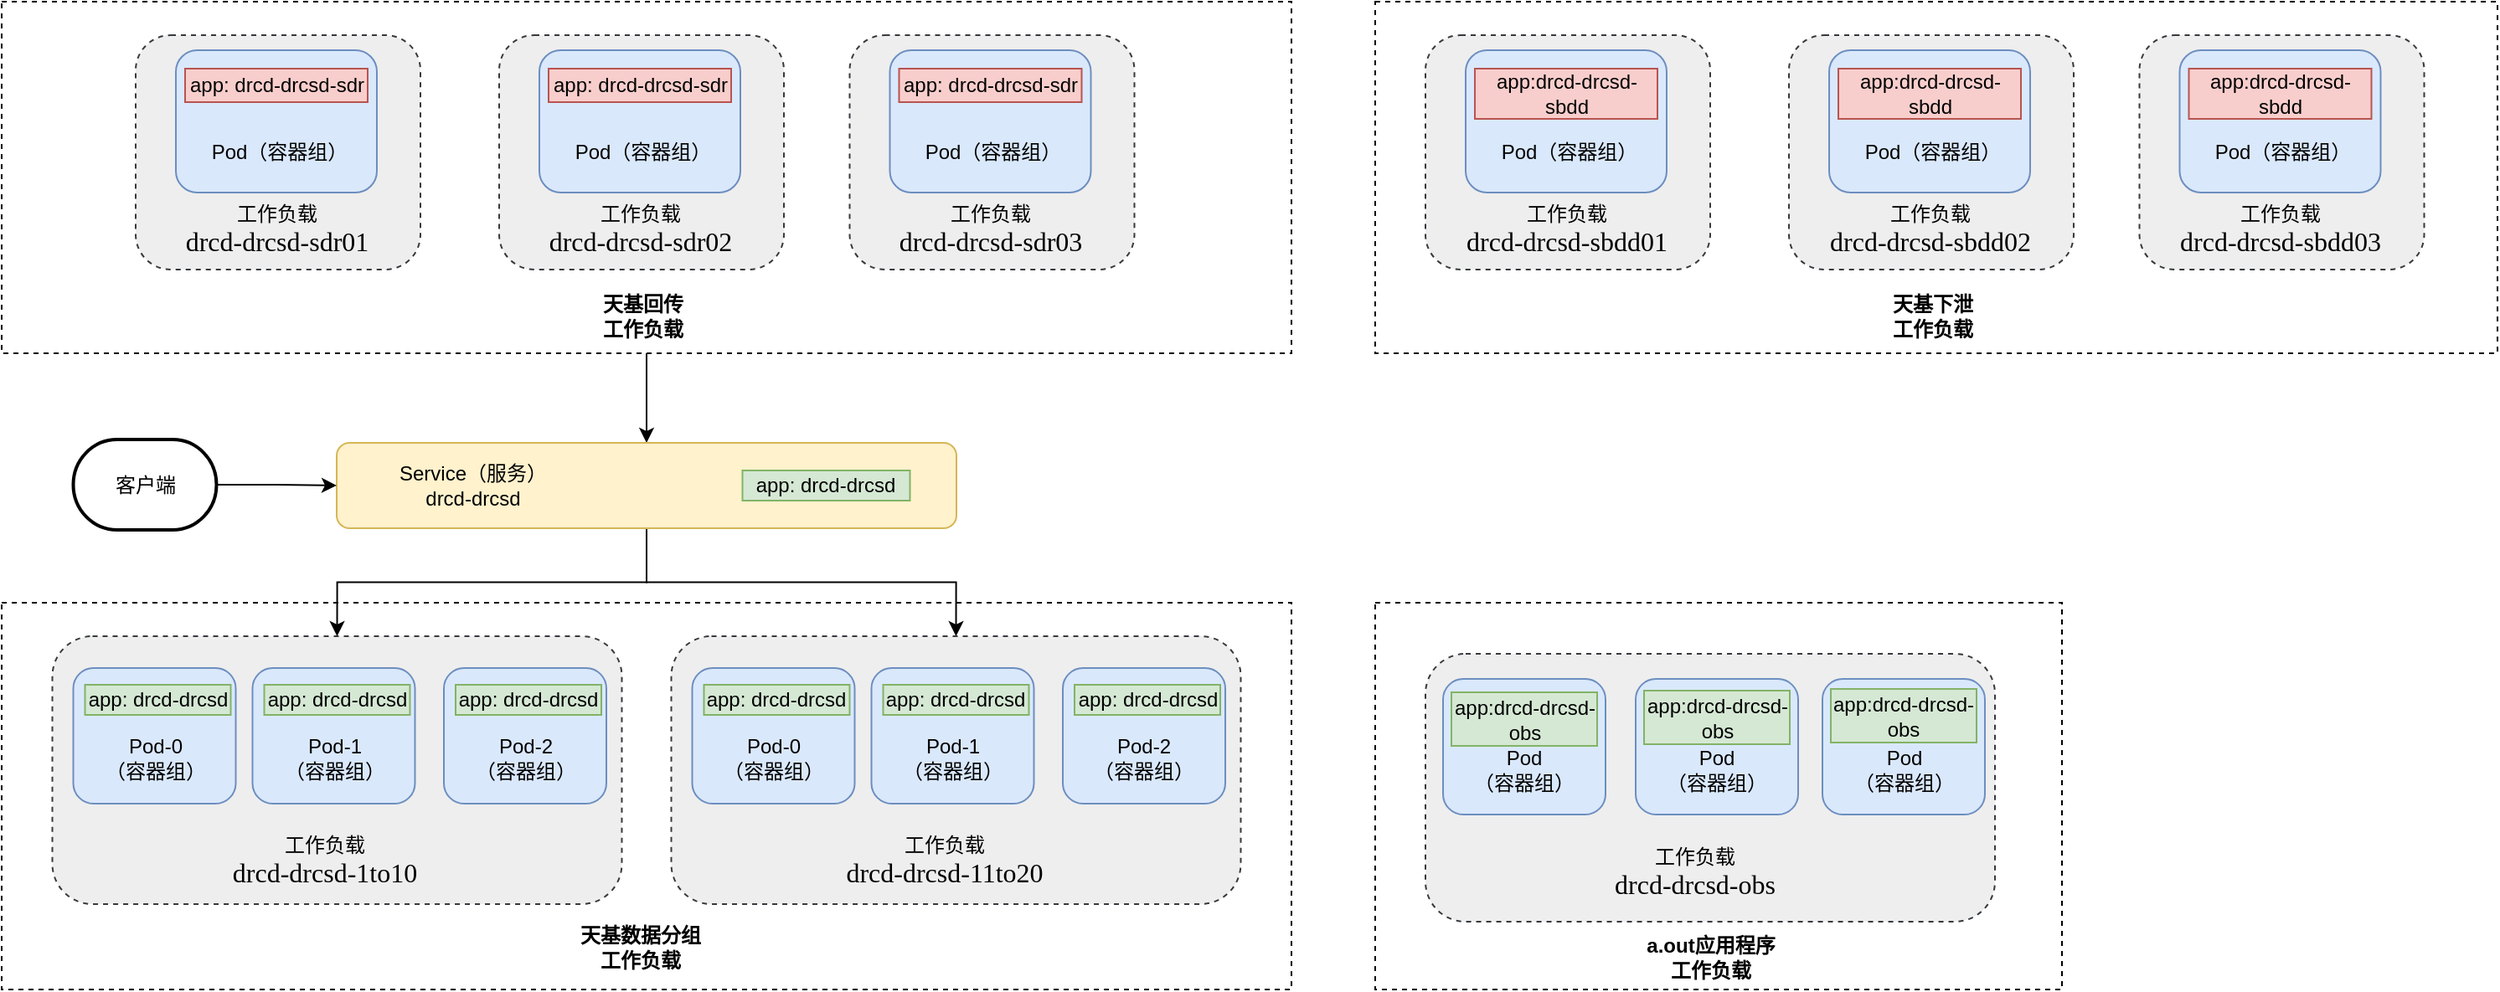 <mxfile version="25.0.1" pages="24">
  <diagram id="3S1Ai9-wjpg00jcp9o5-" name="数据接收与分发软件">
    <mxGraphModel dx="1615" dy="803" grid="1" gridSize="10" guides="1" tooltips="1" connect="1" arrows="1" fold="1" page="1" pageScale="1" pageWidth="1169" pageHeight="827" math="0" shadow="0">
      <root>
        <mxCell id="0" />
        <mxCell id="1" parent="0" />
        <mxCell id="yEhbQgY-T_ewudgxMeIW-91" style="edgeStyle=orthogonalEdgeStyle;rounded=0;orthogonalLoop=1;jettySize=auto;html=1;exitX=0.5;exitY=1;exitDx=0;exitDy=0;entryX=0.5;entryY=0;entryDx=0;entryDy=0;" edge="1" parent="1" source="yEhbQgY-T_ewudgxMeIW-89" target="yEhbQgY-T_ewudgxMeIW-48">
          <mxGeometry relative="1" as="geometry" />
        </mxCell>
        <mxCell id="yEhbQgY-T_ewudgxMeIW-89" value="" style="rounded=0;whiteSpace=wrap;html=1;fillColor=none;dashed=1;" vertex="1" parent="1">
          <mxGeometry x="220" y="90" width="770" height="210" as="geometry" />
        </mxCell>
        <mxCell id="yEhbQgY-T_ewudgxMeIW-3" value="" style="rounded=1;whiteSpace=wrap;html=1;dashed=1;fillColor=#eeeeee;strokeColor=#36393d;" vertex="1" parent="1">
          <mxGeometry x="300" y="110" width="170" height="140" as="geometry" />
        </mxCell>
        <mxCell id="yEhbQgY-T_ewudgxMeIW-4" value="" style="rounded=1;whiteSpace=wrap;html=1;fillColor=#dae8fc;strokeColor=#6c8ebf;" vertex="1" parent="1">
          <mxGeometry x="324" y="119" width="120" height="85" as="geometry" />
        </mxCell>
        <mxCell id="yEhbQgY-T_ewudgxMeIW-8" value="app: drcd-drcsd-sdr" style="rounded=0;whiteSpace=wrap;html=1;fillColor=#f8cecc;strokeColor=#b85450;" vertex="1" parent="1">
          <mxGeometry x="329.5" y="130" width="109" height="20" as="geometry" />
        </mxCell>
        <mxCell id="yEhbQgY-T_ewudgxMeIW-10" value="&lt;div&gt;工作负载&lt;/div&gt;&lt;div&gt;&lt;span style=&quot;font-size:12.0pt;mso-bidi-font-size:&lt;br/&gt;10.0pt;font-family:&amp;quot;Times New Roman&amp;quot;,serif;mso-fareast-font-family:宋体;&lt;br/&gt;mso-ansi-language:EN-US;mso-fareast-language:ZH-CN;mso-bidi-language:AR-SA&quot; lang=&quot;EN-US&quot;&gt;drcd-drcsd-sdr01&lt;/span&gt;&lt;/div&gt;" style="text;html=1;align=center;verticalAlign=middle;whiteSpace=wrap;rounded=0;" vertex="1" parent="1">
          <mxGeometry x="293.75" y="211" width="180.5" height="30" as="geometry" />
        </mxCell>
        <mxCell id="yEhbQgY-T_ewudgxMeIW-15" value="Pod（容器组）" style="text;html=1;align=center;verticalAlign=middle;whiteSpace=wrap;rounded=0;" vertex="1" parent="1">
          <mxGeometry x="336" y="165" width="100" height="30" as="geometry" />
        </mxCell>
        <mxCell id="yEhbQgY-T_ewudgxMeIW-29" value="" style="rounded=1;whiteSpace=wrap;html=1;dashed=1;fillColor=#eeeeee;strokeColor=#36393d;" vertex="1" parent="1">
          <mxGeometry x="250.25" y="469" width="340" height="160" as="geometry" />
        </mxCell>
        <mxCell id="yEhbQgY-T_ewudgxMeIW-30" value="" style="rounded=1;whiteSpace=wrap;html=1;fillColor=#dae8fc;strokeColor=#6c8ebf;" vertex="1" parent="1">
          <mxGeometry x="262.75" y="488" width="97" height="81" as="geometry" />
        </mxCell>
        <mxCell id="yEhbQgY-T_ewudgxMeIW-31" value="app: drcd-drcsd" style="rounded=0;whiteSpace=wrap;html=1;fillColor=#d5e8d4;strokeColor=#82b366;" vertex="1" parent="1">
          <mxGeometry x="269.75" y="498" width="87" height="18" as="geometry" />
        </mxCell>
        <mxCell id="yEhbQgY-T_ewudgxMeIW-32" value="&lt;div&gt;工作负载&lt;/div&gt;&lt;div&gt;&lt;span style=&quot;font-size:12.0pt;mso-bidi-font-size:&lt;br/&gt;10.0pt;font-family:&amp;quot;Times New Roman&amp;quot;,serif;mso-fareast-font-family:宋体;&lt;br/&gt;mso-ansi-language:EN-US;mso-fareast-language:ZH-CN;mso-bidi-language:AR-SA&quot; lang=&quot;EN-US&quot;&gt;drcd-drcsd-1to10&lt;/span&gt;&lt;/div&gt;" style="text;html=1;align=center;verticalAlign=middle;whiteSpace=wrap;rounded=0;" vertex="1" parent="1">
          <mxGeometry x="298.25" y="588" width="230" height="30" as="geometry" />
        </mxCell>
        <mxCell id="yEhbQgY-T_ewudgxMeIW-33" value="Pod-0&lt;br&gt;（容器组）" style="text;html=1;align=center;verticalAlign=middle;whiteSpace=wrap;rounded=0;" vertex="1" parent="1">
          <mxGeometry x="278.5" y="527" width="65.5" height="30" as="geometry" />
        </mxCell>
        <mxCell id="yEhbQgY-T_ewudgxMeIW-109" style="edgeStyle=orthogonalEdgeStyle;rounded=0;orthogonalLoop=1;jettySize=auto;html=1;exitX=0.5;exitY=1;exitDx=0;exitDy=0;entryX=0.5;entryY=0;entryDx=0;entryDy=0;" edge="1" parent="1" source="yEhbQgY-T_ewudgxMeIW-48" target="yEhbQgY-T_ewudgxMeIW-29">
          <mxGeometry relative="1" as="geometry" />
        </mxCell>
        <mxCell id="yEhbQgY-T_ewudgxMeIW-110" style="edgeStyle=orthogonalEdgeStyle;rounded=0;orthogonalLoop=1;jettySize=auto;html=1;exitX=0.5;exitY=1;exitDx=0;exitDy=0;entryX=0.5;entryY=0;entryDx=0;entryDy=0;" edge="1" parent="1" source="yEhbQgY-T_ewudgxMeIW-48" target="yEhbQgY-T_ewudgxMeIW-98">
          <mxGeometry relative="1" as="geometry" />
        </mxCell>
        <mxCell id="yEhbQgY-T_ewudgxMeIW-48" value="" style="rounded=1;whiteSpace=wrap;html=1;fillColor=#fff2cc;strokeColor=#d6b656;" vertex="1" parent="1">
          <mxGeometry x="420" y="353.5" width="370" height="51" as="geometry" />
        </mxCell>
        <mxCell id="yEhbQgY-T_ewudgxMeIW-49" value="Service（服务）&lt;br&gt;drcd-drcsd" style="text;html=1;align=center;verticalAlign=middle;whiteSpace=wrap;rounded=0;" vertex="1" parent="1">
          <mxGeometry x="444" y="364" width="115" height="30" as="geometry" />
        </mxCell>
        <mxCell id="yEhbQgY-T_ewudgxMeIW-50" value="app: drcd-drcsd" style="rounded=0;whiteSpace=wrap;html=1;fillColor=#d5e8d4;strokeColor=#82b366;" vertex="1" parent="1">
          <mxGeometry x="662.25" y="370" width="100" height="18" as="geometry" />
        </mxCell>
        <mxCell id="yEhbQgY-T_ewudgxMeIW-79" value="" style="rounded=1;whiteSpace=wrap;html=1;dashed=1;fillColor=#eeeeee;strokeColor=#36393d;" vertex="1" parent="1">
          <mxGeometry x="517" y="110" width="170" height="140" as="geometry" />
        </mxCell>
        <mxCell id="yEhbQgY-T_ewudgxMeIW-80" value="" style="rounded=1;whiteSpace=wrap;html=1;fillColor=#dae8fc;strokeColor=#6c8ebf;" vertex="1" parent="1">
          <mxGeometry x="541" y="119" width="120" height="85" as="geometry" />
        </mxCell>
        <mxCell id="yEhbQgY-T_ewudgxMeIW-81" value="app: drcd-drcsd-sdr" style="rounded=0;whiteSpace=wrap;html=1;fillColor=#f8cecc;strokeColor=#b85450;" vertex="1" parent="1">
          <mxGeometry x="546.5" y="130" width="109" height="20" as="geometry" />
        </mxCell>
        <mxCell id="yEhbQgY-T_ewudgxMeIW-82" value="&lt;div&gt;工作负载&lt;/div&gt;&lt;div&gt;&lt;span style=&quot;font-size:12.0pt;mso-bidi-font-size:&lt;br/&gt;10.0pt;font-family:&amp;quot;Times New Roman&amp;quot;,serif;mso-fareast-font-family:宋体;&lt;br/&gt;mso-ansi-language:EN-US;mso-fareast-language:ZH-CN;mso-bidi-language:AR-SA&quot; lang=&quot;EN-US&quot;&gt;drcd-drcsd-sdr02&lt;/span&gt;&lt;/div&gt;" style="text;html=1;align=center;verticalAlign=middle;whiteSpace=wrap;rounded=0;" vertex="1" parent="1">
          <mxGeometry x="510.75" y="211" width="180.5" height="30" as="geometry" />
        </mxCell>
        <mxCell id="yEhbQgY-T_ewudgxMeIW-83" value="Pod（容器组）" style="text;html=1;align=center;verticalAlign=middle;whiteSpace=wrap;rounded=0;" vertex="1" parent="1">
          <mxGeometry x="553" y="165" width="100" height="30" as="geometry" />
        </mxCell>
        <mxCell id="yEhbQgY-T_ewudgxMeIW-84" value="" style="rounded=1;whiteSpace=wrap;html=1;dashed=1;fillColor=#eeeeee;strokeColor=#36393d;" vertex="1" parent="1">
          <mxGeometry x="726.25" y="110" width="170" height="140" as="geometry" />
        </mxCell>
        <mxCell id="yEhbQgY-T_ewudgxMeIW-85" value="" style="rounded=1;whiteSpace=wrap;html=1;fillColor=#dae8fc;strokeColor=#6c8ebf;" vertex="1" parent="1">
          <mxGeometry x="750.25" y="119" width="120" height="85" as="geometry" />
        </mxCell>
        <mxCell id="yEhbQgY-T_ewudgxMeIW-86" value="app: drcd-drcsd-sdr" style="rounded=0;whiteSpace=wrap;html=1;fillColor=#f8cecc;strokeColor=#b85450;" vertex="1" parent="1">
          <mxGeometry x="755.75" y="130" width="109" height="20" as="geometry" />
        </mxCell>
        <mxCell id="yEhbQgY-T_ewudgxMeIW-87" value="&lt;div&gt;工作负载&lt;/div&gt;&lt;div&gt;&lt;span style=&quot;font-size:12.0pt;mso-bidi-font-size:&lt;br/&gt;10.0pt;font-family:&amp;quot;Times New Roman&amp;quot;,serif;mso-fareast-font-family:宋体;&lt;br/&gt;mso-ansi-language:EN-US;mso-fareast-language:ZH-CN;mso-bidi-language:AR-SA&quot; lang=&quot;EN-US&quot;&gt;drcd-drcsd-sdr03&lt;/span&gt;&lt;/div&gt;" style="text;html=1;align=center;verticalAlign=middle;whiteSpace=wrap;rounded=0;" vertex="1" parent="1">
          <mxGeometry x="720" y="211" width="180.5" height="30" as="geometry" />
        </mxCell>
        <mxCell id="yEhbQgY-T_ewudgxMeIW-88" value="Pod（容器组）" style="text;html=1;align=center;verticalAlign=middle;whiteSpace=wrap;rounded=0;" vertex="1" parent="1">
          <mxGeometry x="762.25" y="165" width="100" height="30" as="geometry" />
        </mxCell>
        <mxCell id="yEhbQgY-T_ewudgxMeIW-90" value="天基回传工作负载" style="text;html=1;align=center;verticalAlign=middle;whiteSpace=wrap;rounded=0;fontStyle=1" vertex="1" parent="1">
          <mxGeometry x="573" y="263" width="60" height="30" as="geometry" />
        </mxCell>
        <mxCell id="yEhbQgY-T_ewudgxMeIW-92" value="" style="rounded=1;whiteSpace=wrap;html=1;fillColor=#dae8fc;strokeColor=#6c8ebf;" vertex="1" parent="1">
          <mxGeometry x="369.75" y="488" width="97" height="81" as="geometry" />
        </mxCell>
        <mxCell id="yEhbQgY-T_ewudgxMeIW-93" value="app: drcd-drcsd" style="rounded=0;whiteSpace=wrap;html=1;fillColor=#d5e8d4;strokeColor=#82b366;" vertex="1" parent="1">
          <mxGeometry x="376.75" y="498" width="87" height="18" as="geometry" />
        </mxCell>
        <mxCell id="yEhbQgY-T_ewudgxMeIW-94" value="Pod-1&lt;br&gt;（容器组）" style="text;html=1;align=center;verticalAlign=middle;whiteSpace=wrap;rounded=0;" vertex="1" parent="1">
          <mxGeometry x="385.5" y="527" width="65.5" height="30" as="geometry" />
        </mxCell>
        <mxCell id="yEhbQgY-T_ewudgxMeIW-95" value="" style="rounded=1;whiteSpace=wrap;html=1;fillColor=#dae8fc;strokeColor=#6c8ebf;" vertex="1" parent="1">
          <mxGeometry x="484" y="488" width="97" height="81" as="geometry" />
        </mxCell>
        <mxCell id="yEhbQgY-T_ewudgxMeIW-96" value="app: drcd-drcsd" style="rounded=0;whiteSpace=wrap;html=1;fillColor=#d5e8d4;strokeColor=#82b366;" vertex="1" parent="1">
          <mxGeometry x="491" y="498" width="87" height="18" as="geometry" />
        </mxCell>
        <mxCell id="yEhbQgY-T_ewudgxMeIW-97" value="Pod-2&lt;br&gt;（容器组）" style="text;html=1;align=center;verticalAlign=middle;whiteSpace=wrap;rounded=0;" vertex="1" parent="1">
          <mxGeometry x="499.75" y="527" width="65.5" height="30" as="geometry" />
        </mxCell>
        <mxCell id="yEhbQgY-T_ewudgxMeIW-98" value="" style="rounded=1;whiteSpace=wrap;html=1;dashed=1;fillColor=#eeeeee;strokeColor=#36393d;" vertex="1" parent="1">
          <mxGeometry x="619.75" y="469" width="340" height="160" as="geometry" />
        </mxCell>
        <mxCell id="yEhbQgY-T_ewudgxMeIW-99" value="" style="rounded=1;whiteSpace=wrap;html=1;fillColor=#dae8fc;strokeColor=#6c8ebf;" vertex="1" parent="1">
          <mxGeometry x="632.25" y="488" width="97" height="81" as="geometry" />
        </mxCell>
        <mxCell id="yEhbQgY-T_ewudgxMeIW-100" value="app: drcd-drcsd" style="rounded=0;whiteSpace=wrap;html=1;fillColor=#d5e8d4;strokeColor=#82b366;" vertex="1" parent="1">
          <mxGeometry x="639.25" y="498" width="87" height="18" as="geometry" />
        </mxCell>
        <mxCell id="yEhbQgY-T_ewudgxMeIW-101" value="&lt;div&gt;工作负载&lt;/div&gt;&lt;div&gt;&lt;span style=&quot;font-size:12.0pt;mso-bidi-font-size:&lt;br/&gt;10.0pt;font-family:&amp;quot;Times New Roman&amp;quot;,serif;mso-fareast-font-family:宋体;&lt;br/&gt;mso-ansi-language:EN-US;mso-fareast-language:ZH-CN;mso-bidi-language:AR-SA&quot; lang=&quot;EN-US&quot;&gt;drcd-drcsd-11to20&lt;/span&gt;&lt;/div&gt;" style="text;html=1;align=center;verticalAlign=middle;whiteSpace=wrap;rounded=0;" vertex="1" parent="1">
          <mxGeometry x="667.75" y="588" width="230" height="30" as="geometry" />
        </mxCell>
        <mxCell id="yEhbQgY-T_ewudgxMeIW-102" value="Pod-0&lt;br&gt;（容器组）" style="text;html=1;align=center;verticalAlign=middle;whiteSpace=wrap;rounded=0;" vertex="1" parent="1">
          <mxGeometry x="648" y="527" width="65.5" height="30" as="geometry" />
        </mxCell>
        <mxCell id="yEhbQgY-T_ewudgxMeIW-103" value="" style="rounded=1;whiteSpace=wrap;html=1;fillColor=#dae8fc;strokeColor=#6c8ebf;" vertex="1" parent="1">
          <mxGeometry x="739.25" y="488" width="97" height="81" as="geometry" />
        </mxCell>
        <mxCell id="yEhbQgY-T_ewudgxMeIW-104" value="app: drcd-drcsd" style="rounded=0;whiteSpace=wrap;html=1;fillColor=#d5e8d4;strokeColor=#82b366;" vertex="1" parent="1">
          <mxGeometry x="746.25" y="498" width="87" height="18" as="geometry" />
        </mxCell>
        <mxCell id="yEhbQgY-T_ewudgxMeIW-105" value="Pod-1&lt;br&gt;（容器组）" style="text;html=1;align=center;verticalAlign=middle;whiteSpace=wrap;rounded=0;" vertex="1" parent="1">
          <mxGeometry x="755" y="527" width="65.5" height="30" as="geometry" />
        </mxCell>
        <mxCell id="yEhbQgY-T_ewudgxMeIW-106" value="" style="rounded=1;whiteSpace=wrap;html=1;fillColor=#dae8fc;strokeColor=#6c8ebf;" vertex="1" parent="1">
          <mxGeometry x="853.5" y="488" width="97" height="81" as="geometry" />
        </mxCell>
        <mxCell id="yEhbQgY-T_ewudgxMeIW-107" value="app: drcd-drcsd" style="rounded=0;whiteSpace=wrap;html=1;fillColor=#d5e8d4;strokeColor=#82b366;" vertex="1" parent="1">
          <mxGeometry x="860.5" y="498" width="87" height="18" as="geometry" />
        </mxCell>
        <mxCell id="yEhbQgY-T_ewudgxMeIW-108" value="Pod-2&lt;br&gt;（容器组）" style="text;html=1;align=center;verticalAlign=middle;whiteSpace=wrap;rounded=0;" vertex="1" parent="1">
          <mxGeometry x="869.25" y="527" width="65.5" height="30" as="geometry" />
        </mxCell>
        <mxCell id="yEhbQgY-T_ewudgxMeIW-112" style="edgeStyle=orthogonalEdgeStyle;rounded=0;orthogonalLoop=1;jettySize=auto;html=1;exitX=1;exitY=0.5;exitDx=0;exitDy=0;exitPerimeter=0;entryX=0;entryY=0.5;entryDx=0;entryDy=0;" edge="1" parent="1" source="yEhbQgY-T_ewudgxMeIW-111" target="yEhbQgY-T_ewudgxMeIW-48">
          <mxGeometry relative="1" as="geometry" />
        </mxCell>
        <mxCell id="yEhbQgY-T_ewudgxMeIW-111" value="客户端" style="strokeWidth=2;html=1;shape=mxgraph.flowchart.terminator;whiteSpace=wrap;" vertex="1" parent="1">
          <mxGeometry x="262.75" y="351.5" width="85.5" height="54" as="geometry" />
        </mxCell>
        <mxCell id="yEhbQgY-T_ewudgxMeIW-113" value="" style="rounded=0;whiteSpace=wrap;html=1;fillColor=none;dashed=1;" vertex="1" parent="1">
          <mxGeometry x="1040" y="90" width="670" height="210" as="geometry" />
        </mxCell>
        <mxCell id="yEhbQgY-T_ewudgxMeIW-114" value="" style="rounded=1;whiteSpace=wrap;html=1;dashed=1;fillColor=#eeeeee;strokeColor=#36393d;" vertex="1" parent="1">
          <mxGeometry x="1070" y="110" width="170" height="140" as="geometry" />
        </mxCell>
        <mxCell id="yEhbQgY-T_ewudgxMeIW-115" value="" style="rounded=1;whiteSpace=wrap;html=1;fillColor=#dae8fc;strokeColor=#6c8ebf;" vertex="1" parent="1">
          <mxGeometry x="1094" y="119" width="120" height="85" as="geometry" />
        </mxCell>
        <mxCell id="yEhbQgY-T_ewudgxMeIW-116" value="app:drcd-drcsd-sbdd" style="rounded=0;whiteSpace=wrap;html=1;fillColor=#f8cecc;strokeColor=#b85450;" vertex="1" parent="1">
          <mxGeometry x="1099.5" y="130" width="109" height="30" as="geometry" />
        </mxCell>
        <mxCell id="yEhbQgY-T_ewudgxMeIW-117" value="&lt;div&gt;工作负载&lt;/div&gt;&lt;div&gt;&lt;span style=&quot;font-size:12.0pt;mso-bidi-font-size:&lt;br/&gt;10.0pt;font-family:&amp;quot;Times New Roman&amp;quot;,serif;mso-fareast-font-family:宋体;&lt;br/&gt;mso-ansi-language:EN-US;mso-fareast-language:ZH-CN;mso-bidi-language:AR-SA&quot; lang=&quot;EN-US&quot;&gt;drcd-drcsd-sbdd01&lt;/span&gt;&lt;/div&gt;" style="text;html=1;align=center;verticalAlign=middle;whiteSpace=wrap;rounded=0;" vertex="1" parent="1">
          <mxGeometry x="1063.75" y="211" width="180.5" height="30" as="geometry" />
        </mxCell>
        <mxCell id="yEhbQgY-T_ewudgxMeIW-118" value="Pod（容器组）" style="text;html=1;align=center;verticalAlign=middle;whiteSpace=wrap;rounded=0;" vertex="1" parent="1">
          <mxGeometry x="1106" y="165" width="100" height="30" as="geometry" />
        </mxCell>
        <mxCell id="yEhbQgY-T_ewudgxMeIW-119" value="" style="rounded=1;whiteSpace=wrap;html=1;dashed=1;fillColor=#eeeeee;strokeColor=#36393d;" vertex="1" parent="1">
          <mxGeometry x="1287" y="110" width="170" height="140" as="geometry" />
        </mxCell>
        <mxCell id="yEhbQgY-T_ewudgxMeIW-120" value="" style="rounded=1;whiteSpace=wrap;html=1;fillColor=#dae8fc;strokeColor=#6c8ebf;" vertex="1" parent="1">
          <mxGeometry x="1311" y="119" width="120" height="85" as="geometry" />
        </mxCell>
        <mxCell id="yEhbQgY-T_ewudgxMeIW-122" value="&lt;div&gt;工作负载&lt;/div&gt;&lt;div&gt;&lt;span style=&quot;font-size:12.0pt;mso-bidi-font-size:&lt;br/&gt;10.0pt;font-family:&amp;quot;Times New Roman&amp;quot;,serif;mso-fareast-font-family:宋体;&lt;br/&gt;mso-ansi-language:EN-US;mso-fareast-language:ZH-CN;mso-bidi-language:AR-SA&quot; lang=&quot;EN-US&quot;&gt;drcd-drcsd-sbdd02&lt;/span&gt;&lt;/div&gt;" style="text;html=1;align=center;verticalAlign=middle;whiteSpace=wrap;rounded=0;" vertex="1" parent="1">
          <mxGeometry x="1280.75" y="211" width="180.5" height="30" as="geometry" />
        </mxCell>
        <mxCell id="yEhbQgY-T_ewudgxMeIW-123" value="Pod（容器组）" style="text;html=1;align=center;verticalAlign=middle;whiteSpace=wrap;rounded=0;" vertex="1" parent="1">
          <mxGeometry x="1323" y="165" width="100" height="30" as="geometry" />
        </mxCell>
        <mxCell id="yEhbQgY-T_ewudgxMeIW-124" value="" style="rounded=1;whiteSpace=wrap;html=1;dashed=1;fillColor=#eeeeee;strokeColor=#36393d;" vertex="1" parent="1">
          <mxGeometry x="1496.25" y="110" width="170" height="140" as="geometry" />
        </mxCell>
        <mxCell id="yEhbQgY-T_ewudgxMeIW-125" value="" style="rounded=1;whiteSpace=wrap;html=1;fillColor=#dae8fc;strokeColor=#6c8ebf;" vertex="1" parent="1">
          <mxGeometry x="1520.25" y="119" width="120" height="85" as="geometry" />
        </mxCell>
        <mxCell id="yEhbQgY-T_ewudgxMeIW-127" value="&lt;div&gt;工作负载&lt;/div&gt;&lt;div&gt;&lt;span style=&quot;font-size:12.0pt;mso-bidi-font-size:&lt;br/&gt;10.0pt;font-family:&amp;quot;Times New Roman&amp;quot;,serif;mso-fareast-font-family:宋体;&lt;br/&gt;mso-ansi-language:EN-US;mso-fareast-language:ZH-CN;mso-bidi-language:AR-SA&quot; lang=&quot;EN-US&quot;&gt;drcd-drcsd-sbdd03&lt;/span&gt;&lt;/div&gt;" style="text;html=1;align=center;verticalAlign=middle;whiteSpace=wrap;rounded=0;" vertex="1" parent="1">
          <mxGeometry x="1490" y="211" width="180.5" height="30" as="geometry" />
        </mxCell>
        <mxCell id="yEhbQgY-T_ewudgxMeIW-128" value="Pod（容器组）" style="text;html=1;align=center;verticalAlign=middle;whiteSpace=wrap;rounded=0;" vertex="1" parent="1">
          <mxGeometry x="1532.25" y="165" width="100" height="30" as="geometry" />
        </mxCell>
        <mxCell id="yEhbQgY-T_ewudgxMeIW-129" value="天基下泄工作负载" style="text;html=1;align=center;verticalAlign=middle;whiteSpace=wrap;rounded=0;fontStyle=1" vertex="1" parent="1">
          <mxGeometry x="1343" y="263" width="60" height="30" as="geometry" />
        </mxCell>
        <mxCell id="yEhbQgY-T_ewudgxMeIW-130" value="app:drcd-drcsd-sbdd" style="rounded=0;whiteSpace=wrap;html=1;fillColor=#f8cecc;strokeColor=#b85450;" vertex="1" parent="1">
          <mxGeometry x="1316.5" y="130" width="109" height="30" as="geometry" />
        </mxCell>
        <mxCell id="yEhbQgY-T_ewudgxMeIW-131" value="app:drcd-drcsd-sbdd" style="rounded=0;whiteSpace=wrap;html=1;fillColor=#f8cecc;strokeColor=#b85450;" vertex="1" parent="1">
          <mxGeometry x="1525.75" y="130" width="109" height="30" as="geometry" />
        </mxCell>
        <mxCell id="yEhbQgY-T_ewudgxMeIW-132" value="" style="rounded=1;whiteSpace=wrap;html=1;dashed=1;fillColor=#eeeeee;strokeColor=#36393d;" vertex="1" parent="1">
          <mxGeometry x="1070" y="479.5" width="340" height="160" as="geometry" />
        </mxCell>
        <mxCell id="yEhbQgY-T_ewudgxMeIW-133" value="" style="rounded=1;whiteSpace=wrap;html=1;fillColor=#dae8fc;strokeColor=#6c8ebf;" vertex="1" parent="1">
          <mxGeometry x="1080.5" y="494.5" width="97" height="81" as="geometry" />
        </mxCell>
        <mxCell id="yEhbQgY-T_ewudgxMeIW-134" value="app:drcd-drcsd-obs" style="rounded=0;whiteSpace=wrap;html=1;fillColor=#d5e8d4;strokeColor=#82b366;" vertex="1" parent="1">
          <mxGeometry x="1085.5" y="502.5" width="87" height="32" as="geometry" />
        </mxCell>
        <mxCell id="yEhbQgY-T_ewudgxMeIW-135" value="&lt;div&gt;工作负载&lt;/div&gt;&lt;div&gt;&lt;span style=&quot;font-size:12.0pt;mso-bidi-font-size:&lt;br/&gt;10.0pt;font-family:&amp;quot;Times New Roman&amp;quot;,serif;mso-fareast-font-family:宋体;&lt;br/&gt;mso-ansi-language:EN-US;mso-fareast-language:ZH-CN;mso-bidi-language:AR-SA&quot; lang=&quot;EN-US&quot;&gt;drcd-drcsd-obs&lt;/span&gt;&lt;/div&gt;" style="text;html=1;align=center;verticalAlign=middle;whiteSpace=wrap;rounded=0;" vertex="1" parent="1">
          <mxGeometry x="1116" y="594.5" width="230" height="30" as="geometry" />
        </mxCell>
        <mxCell id="yEhbQgY-T_ewudgxMeIW-136" value="Pod&lt;br&gt;（容器组）" style="text;html=1;align=center;verticalAlign=middle;whiteSpace=wrap;rounded=0;" vertex="1" parent="1">
          <mxGeometry x="1096.25" y="533.5" width="65.5" height="30" as="geometry" />
        </mxCell>
        <mxCell id="yEhbQgY-T_ewudgxMeIW-143" value="" style="rounded=0;whiteSpace=wrap;html=1;fillColor=none;dashed=1;" vertex="1" parent="1">
          <mxGeometry x="220" y="449" width="770" height="231" as="geometry" />
        </mxCell>
        <mxCell id="yEhbQgY-T_ewudgxMeIW-144" value="天基数据分组&lt;br&gt;工作负载" style="text;html=1;align=center;verticalAlign=middle;whiteSpace=wrap;rounded=0;fontStyle=1" vertex="1" parent="1">
          <mxGeometry x="561.5" y="640" width="79" height="30" as="geometry" />
        </mxCell>
        <mxCell id="yEhbQgY-T_ewudgxMeIW-145" value="" style="rounded=1;whiteSpace=wrap;html=1;fillColor=#dae8fc;strokeColor=#6c8ebf;" vertex="1" parent="1">
          <mxGeometry x="1195.5" y="494.5" width="97" height="81" as="geometry" />
        </mxCell>
        <mxCell id="yEhbQgY-T_ewudgxMeIW-146" value="app:drcd-drcsd-obs" style="rounded=0;whiteSpace=wrap;html=1;fillColor=#d5e8d4;strokeColor=#82b366;" vertex="1" parent="1">
          <mxGeometry x="1200.5" y="501.5" width="87" height="32" as="geometry" />
        </mxCell>
        <mxCell id="yEhbQgY-T_ewudgxMeIW-147" value="Pod&lt;br&gt;（容器组）" style="text;html=1;align=center;verticalAlign=middle;whiteSpace=wrap;rounded=0;" vertex="1" parent="1">
          <mxGeometry x="1211.25" y="533.5" width="65.5" height="30" as="geometry" />
        </mxCell>
        <mxCell id="yEhbQgY-T_ewudgxMeIW-148" value="" style="rounded=1;whiteSpace=wrap;html=1;fillColor=#dae8fc;strokeColor=#6c8ebf;" vertex="1" parent="1">
          <mxGeometry x="1307" y="494.5" width="97" height="81" as="geometry" />
        </mxCell>
        <mxCell id="yEhbQgY-T_ewudgxMeIW-149" value="app:drcd-drcsd-obs" style="rounded=0;whiteSpace=wrap;html=1;fillColor=#d5e8d4;strokeColor=#82b366;" vertex="1" parent="1">
          <mxGeometry x="1312" y="500.5" width="87" height="32" as="geometry" />
        </mxCell>
        <mxCell id="yEhbQgY-T_ewudgxMeIW-150" value="Pod&lt;br&gt;（容器组）" style="text;html=1;align=center;verticalAlign=middle;whiteSpace=wrap;rounded=0;" vertex="1" parent="1">
          <mxGeometry x="1322.75" y="533.5" width="65.5" height="30" as="geometry" />
        </mxCell>
        <mxCell id="yEhbQgY-T_ewudgxMeIW-151" value="" style="rounded=0;whiteSpace=wrap;html=1;fillColor=none;dashed=1;movable=1;resizable=1;rotatable=1;deletable=1;editable=1;locked=0;connectable=1;" vertex="1" parent="1">
          <mxGeometry x="1040" y="449" width="410" height="231" as="geometry" />
        </mxCell>
        <mxCell id="yEhbQgY-T_ewudgxMeIW-153" value="a.out应用程序&lt;br&gt;工作负载" style="text;html=1;align=center;verticalAlign=middle;whiteSpace=wrap;rounded=0;fontStyle=1" vertex="1" parent="1">
          <mxGeometry x="1200.5" y="646" width="79" height="30" as="geometry" />
        </mxCell>
      </root>
    </mxGraphModel>
  </diagram>
  <diagram name="数据发送软件" id="1pDpwJhHvxJRaniciHu5">
    <mxGraphModel dx="1434" dy="738" grid="1" gridSize="10" guides="1" tooltips="1" connect="1" arrows="1" fold="1" page="1" pageScale="1" pageWidth="1169" pageHeight="827" math="0" shadow="0">
      <root>
        <mxCell id="BQRov2wbgLoB2eI2ybDL-0" />
        <mxCell id="BQRov2wbgLoB2eI2ybDL-1" parent="BQRov2wbgLoB2eI2ybDL-0" />
        <mxCell id="BQRov2wbgLoB2eI2ybDL-2" value="" style="rounded=1;whiteSpace=wrap;html=1;dashed=1;dashPattern=8 8;fillColor=#f5f5f5;strokeColor=#666666;fontColor=#333333;movable=1;resizable=1;rotatable=1;deletable=1;editable=1;locked=0;connectable=1;" vertex="1" parent="BQRov2wbgLoB2eI2ybDL-1">
          <mxGeometry x="228.75" y="230" width="340" height="320" as="geometry" />
        </mxCell>
        <mxCell id="BQRov2wbgLoB2eI2ybDL-3" value="" style="rounded=1;whiteSpace=wrap;html=1;glass=0;shadow=0;fillColor=#dae8fc;strokeColor=#6c8ebf;dashed=1;" vertex="1" parent="BQRov2wbgLoB2eI2ybDL-1">
          <mxGeometry x="290" y="277" width="217.5" height="150" as="geometry" />
        </mxCell>
        <mxCell id="BQRov2wbgLoB2eI2ybDL-4" value="工作负载名称（DSd-DRcSd）" style="text;html=1;align=center;verticalAlign=middle;whiteSpace=wrap;rounded=0;fontSize=12;" vertex="1" parent="BQRov2wbgLoB2eI2ybDL-1">
          <mxGeometry x="310" y="387" width="192.5" height="30" as="geometry" />
        </mxCell>
        <mxCell id="BQRov2wbgLoB2eI2ybDL-5" value="容器副本-1" style="aspect=fixed;sketch=0;html=1;dashed=0;whitespace=wrap;verticalLabelPosition=bottom;verticalAlign=top;fillColor=#2875E2;strokeColor=#ffffff;points=[[0.005,0.63,0],[0.1,0.2,0],[0.9,0.2,0],[0.5,0,0],[0.995,0.63,0],[0.72,0.99,0],[0.5,1,0],[0.28,0.99,0]];shape=mxgraph.kubernetes.icon2;prIcon=pod;fontSize=9;" vertex="1" parent="BQRov2wbgLoB2eI2ybDL-1">
          <mxGeometry x="368.02" y="298" width="61.46" height="59" as="geometry" />
        </mxCell>
        <mxCell id="BQRov2wbgLoB2eI2ybDL-6" value="&lt;span style=&quot;font-size: 10.5pt; line-height: 125%; font-family: 宋体;&quot;&gt;&lt;span style=&quot;font-size: 10.5pt; line-height: 125%;&quot;&gt;数据发送软件&lt;/span&gt;&lt;br&gt;（软件配置项）&lt;/span&gt;" style="text;html=1;align=center;verticalAlign=middle;whiteSpace=wrap;rounded=0;fontStyle=1" vertex="1" parent="BQRov2wbgLoB2eI2ybDL-1">
          <mxGeometry x="324.75" y="510" width="148" height="30" as="geometry" />
        </mxCell>
        <mxCell id="BQRov2wbgLoB2eI2ybDL-7" value="" style="rounded=1;whiteSpace=wrap;html=1;glass=0;shadow=0;fillColor=none;strokeColor=#6c8ebf;dashed=1;dashPattern=8 8;" vertex="1" parent="BQRov2wbgLoB2eI2ybDL-1">
          <mxGeometry x="268.75" y="260" width="260" height="207" as="geometry" />
        </mxCell>
        <mxCell id="BQRov2wbgLoB2eI2ybDL-8" value="数据接收与转发软件" style="text;html=1;align=center;verticalAlign=middle;whiteSpace=wrap;rounded=0;" vertex="1" parent="BQRov2wbgLoB2eI2ybDL-1">
          <mxGeometry x="338.75" y="437" width="120" height="30" as="geometry" />
        </mxCell>
      </root>
    </mxGraphModel>
  </diagram>
  <diagram name="近极轨基于星地星间的卫星精密轨道与钟差确定软件" id="--0RVzm7nZ2oGXB08Fx9">
    <mxGraphModel dx="1687" dy="868" grid="1" gridSize="10" guides="1" tooltips="1" connect="1" arrows="1" fold="1" page="1" pageScale="1" pageWidth="1169" pageHeight="827" math="0" shadow="0">
      <root>
        <mxCell id="Z6uRRBzNyPhB0YjEECRh-0" />
        <mxCell id="Z6uRRBzNyPhB0YjEECRh-1" parent="Z6uRRBzNyPhB0YjEECRh-0" />
        <mxCell id="Z6uRRBzNyPhB0YjEECRh-2" value="" style="rounded=1;whiteSpace=wrap;html=1;dashed=1;dashPattern=8 8;fillColor=#f5f5f5;strokeColor=#666666;fontColor=#333333;movable=1;resizable=1;rotatable=1;deletable=1;editable=1;locked=0;connectable=1;" vertex="1" parent="Z6uRRBzNyPhB0YjEECRh-1">
          <mxGeometry x="110" y="140" width="987.46" height="590" as="geometry" />
        </mxCell>
        <mxCell id="jCJ7dbCkGFMqhsOpQjCL-7" value="" style="rounded=1;whiteSpace=wrap;html=1;glass=0;shadow=0;fillColor=none;strokeColor=#6c8ebf;dashed=1;dashPattern=8 8;" vertex="1" parent="Z6uRRBzNyPhB0YjEECRh-1">
          <mxGeometry x="455.25" y="173" width="554.75" height="207" as="geometry" />
        </mxCell>
        <mxCell id="Z6uRRBzNyPhB0YjEECRh-7" value="" style="rounded=1;whiteSpace=wrap;html=1;glass=0;shadow=0;fillColor=none;strokeColor=#6c8ebf;dashed=1;dashPattern=8 8;" vertex="1" parent="Z6uRRBzNyPhB0YjEECRh-1">
          <mxGeometry x="164" y="418.5" width="260" height="207" as="geometry" />
        </mxCell>
        <mxCell id="lkSvQUNPede0XeDhwE9I-5" value="" style="rounded=1;whiteSpace=wrap;html=1;glass=0;shadow=0;fillColor=none;strokeColor=#6c8ebf;dashed=1;dashPattern=8 8;" vertex="1" parent="Z6uRRBzNyPhB0YjEECRh-1">
          <mxGeometry x="455.25" y="418.5" width="260" height="207" as="geometry" />
        </mxCell>
        <mxCell id="Z6uRRBzNyPhB0YjEECRh-3" value="" style="rounded=1;whiteSpace=wrap;html=1;glass=0;shadow=0;fillColor=#dae8fc;strokeColor=#6c8ebf;dashed=1;" vertex="1" parent="Z6uRRBzNyPhB0YjEECRh-1">
          <mxGeometry x="185.25" y="427" width="217.5" height="150" as="geometry" />
        </mxCell>
        <mxCell id="Z6uRRBzNyPhB0YjEECRh-4" value="工作负载名称&lt;br&gt;NPOISGPOC-LOTD" style="text;html=1;align=center;verticalAlign=middle;whiteSpace=wrap;rounded=0;fontSize=12;" vertex="1" parent="Z6uRRBzNyPhB0YjEECRh-1">
          <mxGeometry x="197.75" y="537" width="192.5" height="30" as="geometry" />
        </mxCell>
        <mxCell id="Z6uRRBzNyPhB0YjEECRh-5" value="容器副本-1" style="aspect=fixed;sketch=0;html=1;dashed=0;whitespace=wrap;verticalLabelPosition=bottom;verticalAlign=top;fillColor=#2875E2;strokeColor=#ffffff;points=[[0.005,0.63,0],[0.1,0.2,0],[0.9,0.2,0],[0.5,0,0],[0.995,0.63,0],[0.72,0.99,0],[0.5,1,0],[0.28,0.99,0]];shape=mxgraph.kubernetes.icon2;prIcon=pod;fontSize=10;" vertex="1" parent="Z6uRRBzNyPhB0YjEECRh-1">
          <mxGeometry x="205.25" y="448" width="52.08" height="50" as="geometry" />
        </mxCell>
        <mxCell id="Z6uRRBzNyPhB0YjEECRh-6" value="&lt;span style=&quot;font-size: 10.5pt; line-height: 125%; font-family: 宋体;&quot;&gt;近极轨基于星地星间的卫星精密轨道与钟差确定软件&lt;br&gt;（软件配置项）&lt;/span&gt;" style="text;html=1;align=center;verticalAlign=middle;whiteSpace=wrap;rounded=0;fontStyle=1" vertex="1" parent="Z6uRRBzNyPhB0YjEECRh-1">
          <mxGeometry x="394.06" y="680" width="379.87" height="40" as="geometry" />
        </mxCell>
        <mxCell id="Z6uRRBzNyPhB0YjEECRh-8" value="低轨卫星独立定轨定时处理软件" style="text;html=1;align=center;verticalAlign=middle;whiteSpace=wrap;rounded=0;" vertex="1" parent="Z6uRRBzNyPhB0YjEECRh-1">
          <mxGeometry x="234" y="592.5" width="120" height="30" as="geometry" />
        </mxCell>
        <mxCell id="lkSvQUNPede0XeDhwE9I-0" value="容器副本-2" style="aspect=fixed;sketch=0;html=1;dashed=0;whitespace=wrap;verticalLabelPosition=bottom;verticalAlign=top;fillColor=#2875E2;strokeColor=#ffffff;points=[[0.005,0.63,0],[0.1,0.2,0],[0.9,0.2,0],[0.5,0,0],[0.995,0.63,0],[0.72,0.99,0],[0.5,1,0],[0.28,0.99,0]];shape=mxgraph.kubernetes.icon2;prIcon=pod;fontSize=10;" vertex="1" parent="Z6uRRBzNyPhB0YjEECRh-1">
          <mxGeometry x="267.96" y="448" width="52.08" height="50" as="geometry" />
        </mxCell>
        <mxCell id="lkSvQUNPede0XeDhwE9I-1" value="容器副本-3" style="aspect=fixed;sketch=0;html=1;dashed=0;whitespace=wrap;verticalLabelPosition=bottom;verticalAlign=top;fillColor=#2875E2;strokeColor=#ffffff;points=[[0.005,0.63,0],[0.1,0.2,0],[0.9,0.2,0],[0.5,0,0],[0.995,0.63,0],[0.72,0.99,0],[0.5,1,0],[0.28,0.99,0]];shape=mxgraph.kubernetes.icon2;prIcon=pod;fontSize=10;" vertex="1" parent="Z6uRRBzNyPhB0YjEECRh-1">
          <mxGeometry x="335.25" y="448" width="52.08" height="50" as="geometry" />
        </mxCell>
        <mxCell id="lkSvQUNPede0XeDhwE9I-2" value="" style="rounded=1;whiteSpace=wrap;html=1;glass=0;shadow=0;fillColor=#dae8fc;strokeColor=#6c8ebf;dashed=1;" vertex="1" parent="Z6uRRBzNyPhB0YjEECRh-1">
          <mxGeometry x="476.5" y="427" width="217.5" height="150" as="geometry" />
        </mxCell>
        <mxCell id="lkSvQUNPede0XeDhwE9I-3" value="工作负载名称&lt;br&gt;NPOISGPOC-ISLTS" style="text;html=1;align=center;verticalAlign=middle;whiteSpace=wrap;rounded=0;fontSize=12;" vertex="1" parent="Z6uRRBzNyPhB0YjEECRh-1">
          <mxGeometry x="489" y="537" width="192.5" height="30" as="geometry" />
        </mxCell>
        <mxCell id="lkSvQUNPede0XeDhwE9I-4" value="容器副本-1" style="aspect=fixed;sketch=0;html=1;dashed=0;whitespace=wrap;verticalLabelPosition=bottom;verticalAlign=top;fillColor=#2875E2;strokeColor=#ffffff;points=[[0.005,0.63,0],[0.1,0.2,0],[0.9,0.2,0],[0.5,0,0],[0.995,0.63,0],[0.72,0.99,0],[0.5,1,0],[0.28,0.99,0]];shape=mxgraph.kubernetes.icon2;prIcon=pod;fontSize=10;" vertex="1" parent="Z6uRRBzNyPhB0YjEECRh-1">
          <mxGeometry x="496.5" y="448" width="52.08" height="50" as="geometry" />
        </mxCell>
        <mxCell id="lkSvQUNPede0XeDhwE9I-6" value="实时星间双向时间同步软件" style="text;html=1;align=center;verticalAlign=middle;whiteSpace=wrap;rounded=0;" vertex="1" parent="Z6uRRBzNyPhB0YjEECRh-1">
          <mxGeometry x="525.25" y="592.5" width="120" height="30" as="geometry" />
        </mxCell>
        <mxCell id="lkSvQUNPede0XeDhwE9I-7" value="容器副本-2" style="aspect=fixed;sketch=0;html=1;dashed=0;whitespace=wrap;verticalLabelPosition=bottom;verticalAlign=top;fillColor=#2875E2;strokeColor=#ffffff;points=[[0.005,0.63,0],[0.1,0.2,0],[0.9,0.2,0],[0.5,0,0],[0.995,0.63,0],[0.72,0.99,0],[0.5,1,0],[0.28,0.99,0]];shape=mxgraph.kubernetes.icon2;prIcon=pod;fontSize=10;" vertex="1" parent="Z6uRRBzNyPhB0YjEECRh-1">
          <mxGeometry x="559.21" y="448" width="52.08" height="50" as="geometry" />
        </mxCell>
        <mxCell id="lkSvQUNPede0XeDhwE9I-8" value="容器副本-3" style="aspect=fixed;sketch=0;html=1;dashed=0;whitespace=wrap;verticalLabelPosition=bottom;verticalAlign=top;fillColor=#2875E2;strokeColor=#ffffff;points=[[0.005,0.63,0],[0.1,0.2,0],[0.9,0.2,0],[0.5,0,0],[0.995,0.63,0],[0.72,0.99,0],[0.5,1,0],[0.28,0.99,0]];shape=mxgraph.kubernetes.icon2;prIcon=pod;fontSize=10;" vertex="1" parent="Z6uRRBzNyPhB0YjEECRh-1">
          <mxGeometry x="626.5" y="448" width="52.08" height="50" as="geometry" />
        </mxCell>
        <mxCell id="lkSvQUNPede0XeDhwE9I-9" value="" style="rounded=1;whiteSpace=wrap;html=1;glass=0;shadow=0;fillColor=none;strokeColor=#6c8ebf;dashed=1;dashPattern=8 8;" vertex="1" parent="Z6uRRBzNyPhB0YjEECRh-1">
          <mxGeometry x="745.25" y="418.5" width="260" height="207" as="geometry" />
        </mxCell>
        <mxCell id="lkSvQUNPede0XeDhwE9I-10" value="" style="rounded=1;whiteSpace=wrap;html=1;glass=0;shadow=0;fillColor=#dae8fc;strokeColor=#6c8ebf;dashed=1;" vertex="1" parent="Z6uRRBzNyPhB0YjEECRh-1">
          <mxGeometry x="766.5" y="427" width="217.5" height="150" as="geometry" />
        </mxCell>
        <mxCell id="lkSvQUNPede0XeDhwE9I-11" value="工作负载名称&lt;br&gt;NPOISGPOC-CSS" style="text;html=1;align=center;verticalAlign=middle;whiteSpace=wrap;rounded=0;fontSize=12;" vertex="1" parent="Z6uRRBzNyPhB0YjEECRh-1">
          <mxGeometry x="779" y="537" width="192.5" height="30" as="geometry" />
        </mxCell>
        <mxCell id="lkSvQUNPede0XeDhwE9I-12" value="容器副本-1" style="aspect=fixed;sketch=0;html=1;dashed=0;whitespace=wrap;verticalLabelPosition=bottom;verticalAlign=top;fillColor=#2875E2;strokeColor=#ffffff;points=[[0.005,0.63,0],[0.1,0.2,0],[0.9,0.2,0],[0.5,0,0],[0.995,0.63,0],[0.72,0.99,0],[0.5,1,0],[0.28,0.99,0]];shape=mxgraph.kubernetes.icon2;prIcon=pod;fontSize=10;" vertex="1" parent="Z6uRRBzNyPhB0YjEECRh-1">
          <mxGeometry x="786.5" y="448" width="52.08" height="50" as="geometry" />
        </mxCell>
        <mxCell id="lkSvQUNPede0XeDhwE9I-13" value="LEO卫星钟小步调频软件" style="text;html=1;align=center;verticalAlign=middle;whiteSpace=wrap;rounded=0;" vertex="1" parent="Z6uRRBzNyPhB0YjEECRh-1">
          <mxGeometry x="815.25" y="592.5" width="120" height="30" as="geometry" />
        </mxCell>
        <mxCell id="lkSvQUNPede0XeDhwE9I-14" value="容器副本-2" style="aspect=fixed;sketch=0;html=1;dashed=0;whitespace=wrap;verticalLabelPosition=bottom;verticalAlign=top;fillColor=#2875E2;strokeColor=#ffffff;points=[[0.005,0.63,0],[0.1,0.2,0],[0.9,0.2,0],[0.5,0,0],[0.995,0.63,0],[0.72,0.99,0],[0.5,1,0],[0.28,0.99,0]];shape=mxgraph.kubernetes.icon2;prIcon=pod;fontSize=10;" vertex="1" parent="Z6uRRBzNyPhB0YjEECRh-1">
          <mxGeometry x="849.21" y="448" width="52.08" height="50" as="geometry" />
        </mxCell>
        <mxCell id="lkSvQUNPede0XeDhwE9I-15" value="容器副本-3" style="aspect=fixed;sketch=0;html=1;dashed=0;whitespace=wrap;verticalLabelPosition=bottom;verticalAlign=top;fillColor=#2875E2;strokeColor=#ffffff;points=[[0.005,0.63,0],[0.1,0.2,0],[0.9,0.2,0],[0.5,0,0],[0.995,0.63,0],[0.72,0.99,0],[0.5,1,0],[0.28,0.99,0]];shape=mxgraph.kubernetes.icon2;prIcon=pod;fontSize=10;" vertex="1" parent="Z6uRRBzNyPhB0YjEECRh-1">
          <mxGeometry x="916.5" y="448" width="52.08" height="50" as="geometry" />
        </mxCell>
        <mxCell id="lkSvQUNPede0XeDhwE9I-16" value="" style="rounded=1;whiteSpace=wrap;html=1;glass=0;shadow=0;fillColor=none;strokeColor=#6c8ebf;dashed=1;dashPattern=8 8;" vertex="1" parent="Z6uRRBzNyPhB0YjEECRh-1">
          <mxGeometry x="164" y="173" width="260" height="207" as="geometry" />
        </mxCell>
        <mxCell id="lkSvQUNPede0XeDhwE9I-17" value="" style="rounded=1;whiteSpace=wrap;html=1;glass=0;shadow=0;fillColor=#dae8fc;strokeColor=#6c8ebf;dashed=1;" vertex="1" parent="Z6uRRBzNyPhB0YjEECRh-1">
          <mxGeometry x="185.25" y="181.5" width="217.5" height="150" as="geometry" />
        </mxCell>
        <mxCell id="lkSvQUNPede0XeDhwE9I-18" value="工作负载名称&lt;br&gt;NPOISGPOC-LSPOD" style="text;html=1;align=center;verticalAlign=middle;whiteSpace=wrap;rounded=0;fontSize=12;" vertex="1" parent="Z6uRRBzNyPhB0YjEECRh-1">
          <mxGeometry x="197.75" y="291.5" width="192.5" height="30" as="geometry" />
        </mxCell>
        <mxCell id="lkSvQUNPede0XeDhwE9I-19" value="容器副本-1" style="aspect=fixed;sketch=0;html=1;dashed=0;whitespace=wrap;verticalLabelPosition=bottom;verticalAlign=top;fillColor=#2875E2;strokeColor=#ffffff;points=[[0.005,0.63,0],[0.1,0.2,0],[0.9,0.2,0],[0.5,0,0],[0.995,0.63,0],[0.72,0.99,0],[0.5,1,0],[0.28,0.99,0]];shape=mxgraph.kubernetes.icon2;prIcon=pod;fontSize=10;" vertex="1" parent="Z6uRRBzNyPhB0YjEECRh-1">
          <mxGeometry x="205.25" y="202.5" width="52.08" height="50" as="geometry" />
        </mxCell>
        <mxCell id="lkSvQUNPede0XeDhwE9I-20" value="低轨卫星单星动力学/运动学定轨及星历参数生成软件" style="text;html=1;align=center;verticalAlign=middle;whiteSpace=wrap;rounded=0;" vertex="1" parent="Z6uRRBzNyPhB0YjEECRh-1">
          <mxGeometry x="216.63" y="343" width="154.75" height="30" as="geometry" />
        </mxCell>
        <mxCell id="lkSvQUNPede0XeDhwE9I-21" value="容器副本-2" style="aspect=fixed;sketch=0;html=1;dashed=0;whitespace=wrap;verticalLabelPosition=bottom;verticalAlign=top;fillColor=#2875E2;strokeColor=#ffffff;points=[[0.005,0.63,0],[0.1,0.2,0],[0.9,0.2,0],[0.5,0,0],[0.995,0.63,0],[0.72,0.99,0],[0.5,1,0],[0.28,0.99,0]];shape=mxgraph.kubernetes.icon2;prIcon=pod;fontSize=10;" vertex="1" parent="Z6uRRBzNyPhB0YjEECRh-1">
          <mxGeometry x="267.96" y="202.5" width="52.08" height="50" as="geometry" />
        </mxCell>
        <mxCell id="lkSvQUNPede0XeDhwE9I-22" value="容器副本-3" style="aspect=fixed;sketch=0;html=1;dashed=0;whitespace=wrap;verticalLabelPosition=bottom;verticalAlign=top;fillColor=#2875E2;strokeColor=#ffffff;points=[[0.005,0.63,0],[0.1,0.2,0],[0.9,0.2,0],[0.5,0,0],[0.995,0.63,0],[0.72,0.99,0],[0.5,1,0],[0.28,0.99,0]];shape=mxgraph.kubernetes.icon2;prIcon=pod;fontSize=10;" vertex="1" parent="Z6uRRBzNyPhB0YjEECRh-1">
          <mxGeometry x="335.25" y="202.5" width="52.08" height="50" as="geometry" />
        </mxCell>
        <mxCell id="jCJ7dbCkGFMqhsOpQjCL-8" value="" style="rounded=1;whiteSpace=wrap;html=1;glass=0;shadow=0;fillColor=#dae8fc;strokeColor=#6c8ebf;dashed=1;" vertex="1" parent="Z6uRRBzNyPhB0YjEECRh-1">
          <mxGeometry x="489" y="194.5" width="190" height="150" as="geometry" />
        </mxCell>
        <mxCell id="jCJ7dbCkGFMqhsOpQjCL-9" value="工作负载名称&lt;br&gt;NPOISGPOC-LSPOD-Master" style="text;html=1;align=center;verticalAlign=middle;whiteSpace=wrap;rounded=0;fontSize=12;" vertex="1" parent="Z6uRRBzNyPhB0YjEECRh-1">
          <mxGeometry x="493.38" y="304.5" width="192.5" height="30" as="geometry" />
        </mxCell>
        <mxCell id="jCJ7dbCkGFMqhsOpQjCL-10" value="容器副本-1" style="aspect=fixed;sketch=0;html=1;dashed=0;whitespace=wrap;verticalLabelPosition=bottom;verticalAlign=top;fillColor=#2875E2;strokeColor=#ffffff;points=[[0.005,0.63,0],[0.1,0.2,0],[0.9,0.2,0],[0.5,0,0],[0.995,0.63,0],[0.72,0.99,0],[0.5,1,0],[0.28,0.99,0]];shape=mxgraph.kubernetes.icon2;prIcon=pod;fontSize=10;" vertex="1" parent="Z6uRRBzNyPhB0YjEECRh-1">
          <mxGeometry x="563.59" y="215.5" width="52.08" height="50" as="geometry" />
        </mxCell>
        <mxCell id="jCJ7dbCkGFMqhsOpQjCL-11" value="星地双向时间同步软件" style="text;html=1;align=center;verticalAlign=middle;whiteSpace=wrap;rounded=0;" vertex="1" parent="Z6uRRBzNyPhB0YjEECRh-1">
          <mxGeometry x="645.25" y="350" width="154.75" height="30" as="geometry" />
        </mxCell>
        <mxCell id="jCJ7dbCkGFMqhsOpQjCL-22" value="" style="rounded=1;whiteSpace=wrap;html=1;glass=0;shadow=0;fillColor=#dae8fc;strokeColor=#6c8ebf;dashed=1;" vertex="1" parent="Z6uRRBzNyPhB0YjEECRh-1">
          <mxGeometry x="776.81" y="194.5" width="190" height="150" as="geometry" />
        </mxCell>
        <mxCell id="jCJ7dbCkGFMqhsOpQjCL-23" value="工作负载名称&lt;br&gt;NPOISGPOC-LSPOD-Slave" style="text;html=1;align=center;verticalAlign=middle;whiteSpace=wrap;rounded=0;fontSize=12;" vertex="1" parent="Z6uRRBzNyPhB0YjEECRh-1">
          <mxGeometry x="781.19" y="304.5" width="192.5" height="30" as="geometry" />
        </mxCell>
        <mxCell id="jCJ7dbCkGFMqhsOpQjCL-24" value="容器副本-1" style="aspect=fixed;sketch=0;html=1;dashed=0;whitespace=wrap;verticalLabelPosition=bottom;verticalAlign=top;fillColor=#2875E2;strokeColor=#ffffff;points=[[0.005,0.63,0],[0.1,0.2,0],[0.9,0.2,0],[0.5,0,0],[0.995,0.63,0],[0.72,0.99,0],[0.5,1,0],[0.28,0.99,0]];shape=mxgraph.kubernetes.icon2;prIcon=pod;fontSize=10;" vertex="1" parent="Z6uRRBzNyPhB0YjEECRh-1">
          <mxGeometry x="851.4" y="215.5" width="52.08" height="50" as="geometry" />
        </mxCell>
        <mxCell id="jCJ7dbCkGFMqhsOpQjCL-25" value="" style="endArrow=classic;startArrow=classic;html=1;rounded=0;entryX=0.001;entryY=0.563;entryDx=0;entryDy=0;entryPerimeter=0;dashed=1;" edge="1" parent="Z6uRRBzNyPhB0YjEECRh-1" target="jCJ7dbCkGFMqhsOpQjCL-22">
          <mxGeometry width="50" height="50" relative="1" as="geometry">
            <mxPoint x="680" y="280" as="sourcePoint" />
            <mxPoint x="770" y="370" as="targetPoint" />
          </mxGeometry>
        </mxCell>
        <mxCell id="Al8w0X3DRsAPJaxMgBXq-0" value="主备切换机制" style="text;html=1;align=center;verticalAlign=middle;whiteSpace=wrap;rounded=0;" vertex="1" parent="Z6uRRBzNyPhB0YjEECRh-1">
          <mxGeometry x="702.63" y="290" width="60" height="30" as="geometry" />
        </mxCell>
      </root>
    </mxGraphModel>
  </diagram>
  <diagram name="近极轨基于星载GNSS的卫星精密轨道与钟差确定软件" id="6yxDPHgW-SkGCe7wE9KQ">
    <mxGraphModel dx="1434" dy="738" grid="1" gridSize="10" guides="1" tooltips="1" connect="1" arrows="1" fold="1" page="1" pageScale="1" pageWidth="1169" pageHeight="827" math="0" shadow="0">
      <root>
        <mxCell id="D0u8mJZeue2FwGdXkEh8-0" />
        <mxCell id="D0u8mJZeue2FwGdXkEh8-1" parent="D0u8mJZeue2FwGdXkEh8-0" />
        <mxCell id="D0u8mJZeue2FwGdXkEh8-2" value="" style="rounded=1;whiteSpace=wrap;html=1;dashed=1;dashPattern=8 8;fillColor=#f5f5f5;strokeColor=#666666;fontColor=#333333;movable=1;resizable=1;rotatable=1;deletable=1;editable=1;locked=0;connectable=1;" vertex="1" parent="D0u8mJZeue2FwGdXkEh8-1">
          <mxGeometry x="110" y="140" width="987.46" height="590" as="geometry" />
        </mxCell>
        <mxCell id="D0u8mJZeue2FwGdXkEh8-3" value="" style="rounded=1;whiteSpace=wrap;html=1;glass=0;shadow=0;fillColor=none;strokeColor=#6c8ebf;dashed=1;dashPattern=8 8;" vertex="1" parent="D0u8mJZeue2FwGdXkEh8-1">
          <mxGeometry x="455.25" y="174" width="264.75" height="207" as="geometry" />
        </mxCell>
        <mxCell id="D0u8mJZeue2FwGdXkEh8-4" value="" style="rounded=1;whiteSpace=wrap;html=1;glass=0;shadow=0;fillColor=none;strokeColor=#6c8ebf;dashed=1;dashPattern=8 8;" vertex="1" parent="D0u8mJZeue2FwGdXkEh8-1">
          <mxGeometry x="164" y="418.5" width="260" height="207" as="geometry" />
        </mxCell>
        <mxCell id="D0u8mJZeue2FwGdXkEh8-5" value="" style="rounded=1;whiteSpace=wrap;html=1;glass=0;shadow=0;fillColor=none;strokeColor=#6c8ebf;dashed=1;dashPattern=8 8;" vertex="1" parent="D0u8mJZeue2FwGdXkEh8-1">
          <mxGeometry x="455.25" y="418.5" width="260" height="207" as="geometry" />
        </mxCell>
        <mxCell id="D0u8mJZeue2FwGdXkEh8-6" value="" style="rounded=1;whiteSpace=wrap;html=1;glass=0;shadow=0;fillColor=#dae8fc;strokeColor=#6c8ebf;dashed=1;" vertex="1" parent="D0u8mJZeue2FwGdXkEh8-1">
          <mxGeometry x="185.25" y="427" width="217.5" height="150" as="geometry" />
        </mxCell>
        <mxCell id="D0u8mJZeue2FwGdXkEh8-7" value="工作负载名称&lt;br&gt;NPOGPOC-LOTD" style="text;html=1;align=center;verticalAlign=middle;whiteSpace=wrap;rounded=0;fontSize=12;" vertex="1" parent="D0u8mJZeue2FwGdXkEh8-1">
          <mxGeometry x="197.75" y="537" width="192.5" height="30" as="geometry" />
        </mxCell>
        <mxCell id="D0u8mJZeue2FwGdXkEh8-8" value="容器副本-1" style="aspect=fixed;sketch=0;html=1;dashed=0;whitespace=wrap;verticalLabelPosition=bottom;verticalAlign=top;fillColor=#2875E2;strokeColor=#ffffff;points=[[0.005,0.63,0],[0.1,0.2,0],[0.9,0.2,0],[0.5,0,0],[0.995,0.63,0],[0.72,0.99,0],[0.5,1,0],[0.28,0.99,0]];shape=mxgraph.kubernetes.icon2;prIcon=pod;fontSize=10;" vertex="1" parent="D0u8mJZeue2FwGdXkEh8-1">
          <mxGeometry x="205.25" y="448" width="52.08" height="50" as="geometry" />
        </mxCell>
        <mxCell id="D0u8mJZeue2FwGdXkEh8-9" value="&lt;span style=&quot;font-size: 10.5pt; line-height: 125%; font-family: 宋体;&quot;&gt;近极轨基于星载GNSS的卫星精密轨道与钟差确定软件&lt;br&gt;（软件配置项）&lt;/span&gt;" style="text;html=1;align=center;verticalAlign=middle;whiteSpace=wrap;rounded=0;fontStyle=1" vertex="1" parent="D0u8mJZeue2FwGdXkEh8-1">
          <mxGeometry x="394.06" y="680" width="379.87" height="40" as="geometry" />
        </mxCell>
        <mxCell id="D0u8mJZeue2FwGdXkEh8-10" value="低轨卫星独立定轨定时处理软件" style="text;html=1;align=center;verticalAlign=middle;whiteSpace=wrap;rounded=0;" vertex="1" parent="D0u8mJZeue2FwGdXkEh8-1">
          <mxGeometry x="234" y="592.5" width="120" height="30" as="geometry" />
        </mxCell>
        <mxCell id="D0u8mJZeue2FwGdXkEh8-11" value="容器副本-2" style="aspect=fixed;sketch=0;html=1;dashed=0;whitespace=wrap;verticalLabelPosition=bottom;verticalAlign=top;fillColor=#2875E2;strokeColor=#ffffff;points=[[0.005,0.63,0],[0.1,0.2,0],[0.9,0.2,0],[0.5,0,0],[0.995,0.63,0],[0.72,0.99,0],[0.5,1,0],[0.28,0.99,0]];shape=mxgraph.kubernetes.icon2;prIcon=pod;fontSize=10;" vertex="1" parent="D0u8mJZeue2FwGdXkEh8-1">
          <mxGeometry x="267.96" y="448" width="52.08" height="50" as="geometry" />
        </mxCell>
        <mxCell id="D0u8mJZeue2FwGdXkEh8-12" value="容器副本-3" style="aspect=fixed;sketch=0;html=1;dashed=0;whitespace=wrap;verticalLabelPosition=bottom;verticalAlign=top;fillColor=#2875E2;strokeColor=#ffffff;points=[[0.005,0.63,0],[0.1,0.2,0],[0.9,0.2,0],[0.5,0,0],[0.995,0.63,0],[0.72,0.99,0],[0.5,1,0],[0.28,0.99,0]];shape=mxgraph.kubernetes.icon2;prIcon=pod;fontSize=10;" vertex="1" parent="D0u8mJZeue2FwGdXkEh8-1">
          <mxGeometry x="335.25" y="448" width="52.08" height="50" as="geometry" />
        </mxCell>
        <mxCell id="D0u8mJZeue2FwGdXkEh8-13" value="" style="rounded=1;whiteSpace=wrap;html=1;glass=0;shadow=0;fillColor=#dae8fc;strokeColor=#6c8ebf;dashed=1;" vertex="1" parent="D0u8mJZeue2FwGdXkEh8-1">
          <mxGeometry x="476.5" y="427" width="217.5" height="150" as="geometry" />
        </mxCell>
        <mxCell id="D0u8mJZeue2FwGdXkEh8-14" value="工作负载名称&lt;br&gt;NPOGPOC-IPOD" style="text;html=1;align=center;verticalAlign=middle;whiteSpace=wrap;rounded=0;fontSize=12;" vertex="1" parent="D0u8mJZeue2FwGdXkEh8-1">
          <mxGeometry x="489" y="537" width="192.5" height="30" as="geometry" />
        </mxCell>
        <mxCell id="D0u8mJZeue2FwGdXkEh8-15" value="容器副本-1" style="aspect=fixed;sketch=0;html=1;dashed=0;whitespace=wrap;verticalLabelPosition=bottom;verticalAlign=top;fillColor=#2875E2;strokeColor=#ffffff;points=[[0.005,0.63,0],[0.1,0.2,0],[0.9,0.2,0],[0.5,0,0],[0.995,0.63,0],[0.72,0.99,0],[0.5,1,0],[0.28,0.99,0]];shape=mxgraph.kubernetes.icon2;prIcon=pod;fontSize=10;" vertex="1" parent="D0u8mJZeue2FwGdXkEh8-1">
          <mxGeometry x="496.5" y="448" width="52.08" height="50" as="geometry" />
        </mxCell>
        <mxCell id="D0u8mJZeue2FwGdXkEh8-16" value="高低轨卫星联合定轨软件" style="text;html=1;align=center;verticalAlign=middle;whiteSpace=wrap;rounded=0;" vertex="1" parent="D0u8mJZeue2FwGdXkEh8-1">
          <mxGeometry x="525.25" y="592.5" width="120" height="30" as="geometry" />
        </mxCell>
        <mxCell id="D0u8mJZeue2FwGdXkEh8-17" value="容器副本-2" style="aspect=fixed;sketch=0;html=1;dashed=0;whitespace=wrap;verticalLabelPosition=bottom;verticalAlign=top;fillColor=#2875E2;strokeColor=#ffffff;points=[[0.005,0.63,0],[0.1,0.2,0],[0.9,0.2,0],[0.5,0,0],[0.995,0.63,0],[0.72,0.99,0],[0.5,1,0],[0.28,0.99,0]];shape=mxgraph.kubernetes.icon2;prIcon=pod;fontSize=10;" vertex="1" parent="D0u8mJZeue2FwGdXkEh8-1">
          <mxGeometry x="559.21" y="448" width="52.08" height="50" as="geometry" />
        </mxCell>
        <mxCell id="D0u8mJZeue2FwGdXkEh8-18" value="容器副本-3" style="aspect=fixed;sketch=0;html=1;dashed=0;whitespace=wrap;verticalLabelPosition=bottom;verticalAlign=top;fillColor=#2875E2;strokeColor=#ffffff;points=[[0.005,0.63,0],[0.1,0.2,0],[0.9,0.2,0],[0.5,0,0],[0.995,0.63,0],[0.72,0.99,0],[0.5,1,0],[0.28,0.99,0]];shape=mxgraph.kubernetes.icon2;prIcon=pod;fontSize=10;" vertex="1" parent="D0u8mJZeue2FwGdXkEh8-1">
          <mxGeometry x="626.5" y="448" width="52.08" height="50" as="geometry" />
        </mxCell>
        <mxCell id="D0u8mJZeue2FwGdXkEh8-19" value="" style="rounded=1;whiteSpace=wrap;html=1;glass=0;shadow=0;fillColor=none;strokeColor=#6c8ebf;dashed=1;dashPattern=8 8;" vertex="1" parent="D0u8mJZeue2FwGdXkEh8-1">
          <mxGeometry x="745.25" y="418.5" width="260" height="207" as="geometry" />
        </mxCell>
        <mxCell id="D0u8mJZeue2FwGdXkEh8-20" value="" style="rounded=1;whiteSpace=wrap;html=1;glass=0;shadow=0;fillColor=#dae8fc;strokeColor=#6c8ebf;dashed=1;" vertex="1" parent="D0u8mJZeue2FwGdXkEh8-1">
          <mxGeometry x="766.5" y="427" width="217.5" height="150" as="geometry" />
        </mxCell>
        <mxCell id="D0u8mJZeue2FwGdXkEh8-21" value="工作负载名称&lt;br&gt;NPOGPOC-CSS" style="text;html=1;align=center;verticalAlign=middle;whiteSpace=wrap;rounded=0;fontSize=12;" vertex="1" parent="D0u8mJZeue2FwGdXkEh8-1">
          <mxGeometry x="779" y="537" width="192.5" height="30" as="geometry" />
        </mxCell>
        <mxCell id="D0u8mJZeue2FwGdXkEh8-22" value="容器副本-1" style="aspect=fixed;sketch=0;html=1;dashed=0;whitespace=wrap;verticalLabelPosition=bottom;verticalAlign=top;fillColor=#2875E2;strokeColor=#ffffff;points=[[0.005,0.63,0],[0.1,0.2,0],[0.9,0.2,0],[0.5,0,0],[0.995,0.63,0],[0.72,0.99,0],[0.5,1,0],[0.28,0.99,0]];shape=mxgraph.kubernetes.icon2;prIcon=pod;fontSize=10;" vertex="1" parent="D0u8mJZeue2FwGdXkEh8-1">
          <mxGeometry x="786.5" y="448" width="52.08" height="50" as="geometry" />
        </mxCell>
        <mxCell id="D0u8mJZeue2FwGdXkEh8-23" value="LEO卫星钟小步调频软件" style="text;html=1;align=center;verticalAlign=middle;whiteSpace=wrap;rounded=0;" vertex="1" parent="D0u8mJZeue2FwGdXkEh8-1">
          <mxGeometry x="815.25" y="592.5" width="120" height="30" as="geometry" />
        </mxCell>
        <mxCell id="D0u8mJZeue2FwGdXkEh8-24" value="容器副本-2" style="aspect=fixed;sketch=0;html=1;dashed=0;whitespace=wrap;verticalLabelPosition=bottom;verticalAlign=top;fillColor=#2875E2;strokeColor=#ffffff;points=[[0.005,0.63,0],[0.1,0.2,0],[0.9,0.2,0],[0.5,0,0],[0.995,0.63,0],[0.72,0.99,0],[0.5,1,0],[0.28,0.99,0]];shape=mxgraph.kubernetes.icon2;prIcon=pod;fontSize=10;" vertex="1" parent="D0u8mJZeue2FwGdXkEh8-1">
          <mxGeometry x="849.21" y="448" width="52.08" height="50" as="geometry" />
        </mxCell>
        <mxCell id="D0u8mJZeue2FwGdXkEh8-25" value="容器副本-3" style="aspect=fixed;sketch=0;html=1;dashed=0;whitespace=wrap;verticalLabelPosition=bottom;verticalAlign=top;fillColor=#2875E2;strokeColor=#ffffff;points=[[0.005,0.63,0],[0.1,0.2,0],[0.9,0.2,0],[0.5,0,0],[0.995,0.63,0],[0.72,0.99,0],[0.5,1,0],[0.28,0.99,0]];shape=mxgraph.kubernetes.icon2;prIcon=pod;fontSize=10;" vertex="1" parent="D0u8mJZeue2FwGdXkEh8-1">
          <mxGeometry x="916.5" y="448" width="52.08" height="50" as="geometry" />
        </mxCell>
        <mxCell id="D0u8mJZeue2FwGdXkEh8-26" value="" style="rounded=1;whiteSpace=wrap;html=1;glass=0;shadow=0;fillColor=none;strokeColor=#6c8ebf;dashed=1;dashPattern=8 8;" vertex="1" parent="D0u8mJZeue2FwGdXkEh8-1">
          <mxGeometry x="164" y="173" width="260" height="207" as="geometry" />
        </mxCell>
        <mxCell id="D0u8mJZeue2FwGdXkEh8-27" value="" style="rounded=1;whiteSpace=wrap;html=1;glass=0;shadow=0;fillColor=#dae8fc;strokeColor=#6c8ebf;dashed=1;" vertex="1" parent="D0u8mJZeue2FwGdXkEh8-1">
          <mxGeometry x="185.25" y="181.5" width="217.5" height="150" as="geometry" />
        </mxCell>
        <mxCell id="D0u8mJZeue2FwGdXkEh8-28" value="工作负载名称&lt;br&gt;NPOGPOC-LSPOD" style="text;html=1;align=center;verticalAlign=middle;whiteSpace=wrap;rounded=0;fontSize=12;" vertex="1" parent="D0u8mJZeue2FwGdXkEh8-1">
          <mxGeometry x="197.75" y="291.5" width="192.5" height="30" as="geometry" />
        </mxCell>
        <mxCell id="D0u8mJZeue2FwGdXkEh8-29" value="容器副本-1" style="aspect=fixed;sketch=0;html=1;dashed=0;whitespace=wrap;verticalLabelPosition=bottom;verticalAlign=top;fillColor=#2875E2;strokeColor=#ffffff;points=[[0.005,0.63,0],[0.1,0.2,0],[0.9,0.2,0],[0.5,0,0],[0.995,0.63,0],[0.72,0.99,0],[0.5,1,0],[0.28,0.99,0]];shape=mxgraph.kubernetes.icon2;prIcon=pod;fontSize=10;" vertex="1" parent="D0u8mJZeue2FwGdXkEh8-1">
          <mxGeometry x="205.25" y="202.5" width="52.08" height="50" as="geometry" />
        </mxCell>
        <mxCell id="D0u8mJZeue2FwGdXkEh8-30" value="低轨卫星单星动力学/运动学定轨及星历参数生成软件" style="text;html=1;align=center;verticalAlign=middle;whiteSpace=wrap;rounded=0;" vertex="1" parent="D0u8mJZeue2FwGdXkEh8-1">
          <mxGeometry x="216.63" y="343" width="154.75" height="30" as="geometry" />
        </mxCell>
        <mxCell id="D0u8mJZeue2FwGdXkEh8-31" value="容器副本-2" style="aspect=fixed;sketch=0;html=1;dashed=0;whitespace=wrap;verticalLabelPosition=bottom;verticalAlign=top;fillColor=#2875E2;strokeColor=#ffffff;points=[[0.005,0.63,0],[0.1,0.2,0],[0.9,0.2,0],[0.5,0,0],[0.995,0.63,0],[0.72,0.99,0],[0.5,1,0],[0.28,0.99,0]];shape=mxgraph.kubernetes.icon2;prIcon=pod;fontSize=10;" vertex="1" parent="D0u8mJZeue2FwGdXkEh8-1">
          <mxGeometry x="267.96" y="202.5" width="52.08" height="50" as="geometry" />
        </mxCell>
        <mxCell id="D0u8mJZeue2FwGdXkEh8-32" value="容器副本-3" style="aspect=fixed;sketch=0;html=1;dashed=0;whitespace=wrap;verticalLabelPosition=bottom;verticalAlign=top;fillColor=#2875E2;strokeColor=#ffffff;points=[[0.005,0.63,0],[0.1,0.2,0],[0.9,0.2,0],[0.5,0,0],[0.995,0.63,0],[0.72,0.99,0],[0.5,1,0],[0.28,0.99,0]];shape=mxgraph.kubernetes.icon2;prIcon=pod;fontSize=10;" vertex="1" parent="D0u8mJZeue2FwGdXkEh8-1">
          <mxGeometry x="335.25" y="202.5" width="52.08" height="50" as="geometry" />
        </mxCell>
        <mxCell id="D0u8mJZeue2FwGdXkEh8-33" value="" style="rounded=1;whiteSpace=wrap;html=1;glass=0;shadow=0;fillColor=#dae8fc;strokeColor=#6c8ebf;dashed=1;" vertex="1" parent="D0u8mJZeue2FwGdXkEh8-1">
          <mxGeometry x="489" y="194.5" width="190" height="150" as="geometry" />
        </mxCell>
        <mxCell id="D0u8mJZeue2FwGdXkEh8-34" value="工作负载名称&lt;br&gt;NPOGPOC-SPODT" style="text;html=1;align=center;verticalAlign=middle;whiteSpace=wrap;rounded=0;fontSize=12;" vertex="1" parent="D0u8mJZeue2FwGdXkEh8-1">
          <mxGeometry x="493.38" y="304.5" width="192.5" height="30" as="geometry" />
        </mxCell>
        <mxCell id="D0u8mJZeue2FwGdXkEh8-35" value="容器副本-1" style="aspect=fixed;sketch=0;html=1;dashed=0;whitespace=wrap;verticalLabelPosition=bottom;verticalAlign=top;fillColor=#2875E2;strokeColor=#ffffff;points=[[0.005,0.63,0],[0.1,0.2,0],[0.9,0.2,0],[0.5,0,0],[0.995,0.63,0],[0.72,0.99,0],[0.5,1,0],[0.28,0.99,0]];shape=mxgraph.kubernetes.icon2;prIcon=pod;fontSize=10;" vertex="1" parent="D0u8mJZeue2FwGdXkEh8-1">
          <mxGeometry x="563.59" y="215.5" width="52.08" height="50" as="geometry" />
        </mxCell>
        <mxCell id="D0u8mJZeue2FwGdXkEh8-36" value="北斗/GNSS实时低轨单星钟差解算及预报软件" style="text;html=1;align=center;verticalAlign=middle;whiteSpace=wrap;rounded=0;" vertex="1" parent="D0u8mJZeue2FwGdXkEh8-1">
          <mxGeometry x="506.62" y="350" width="154.75" height="30" as="geometry" />
        </mxCell>
      </root>
    </mxGraphModel>
  </diagram>
  <diagram name="倾斜轨基于星地星间的卫星精密轨道与钟差确定软件" id="OYY412V6w20IytDITBDT">
    <mxGraphModel dx="1434" dy="738" grid="1" gridSize="10" guides="1" tooltips="1" connect="1" arrows="1" fold="1" page="1" pageScale="1" pageWidth="1169" pageHeight="827" math="0" shadow="0">
      <root>
        <mxCell id="0-x4bGdiU32KQZ6Gqq-I-0" />
        <mxCell id="0-x4bGdiU32KQZ6Gqq-I-1" parent="0-x4bGdiU32KQZ6Gqq-I-0" />
        <mxCell id="0-x4bGdiU32KQZ6Gqq-I-2" value="" style="rounded=1;whiteSpace=wrap;html=1;dashed=1;dashPattern=8 8;fillColor=#f5f5f5;strokeColor=#666666;fontColor=#333333;movable=1;resizable=1;rotatable=1;deletable=1;editable=1;locked=0;connectable=1;" vertex="1" parent="0-x4bGdiU32KQZ6Gqq-I-1">
          <mxGeometry x="110" y="140" width="987.46" height="590" as="geometry" />
        </mxCell>
        <mxCell id="0-x4bGdiU32KQZ6Gqq-I-3" value="" style="rounded=1;whiteSpace=wrap;html=1;glass=0;shadow=0;fillColor=none;strokeColor=#6c8ebf;dashed=1;dashPattern=8 8;" vertex="1" parent="0-x4bGdiU32KQZ6Gqq-I-1">
          <mxGeometry x="455.25" y="173" width="554.75" height="207" as="geometry" />
        </mxCell>
        <mxCell id="0-x4bGdiU32KQZ6Gqq-I-4" value="" style="rounded=1;whiteSpace=wrap;html=1;glass=0;shadow=0;fillColor=none;strokeColor=#6c8ebf;dashed=1;dashPattern=8 8;" vertex="1" parent="0-x4bGdiU32KQZ6Gqq-I-1">
          <mxGeometry x="164" y="418.5" width="260" height="207" as="geometry" />
        </mxCell>
        <mxCell id="0-x4bGdiU32KQZ6Gqq-I-5" value="" style="rounded=1;whiteSpace=wrap;html=1;glass=0;shadow=0;fillColor=none;strokeColor=#6c8ebf;dashed=1;dashPattern=8 8;" vertex="1" parent="0-x4bGdiU32KQZ6Gqq-I-1">
          <mxGeometry x="455.25" y="418.5" width="260" height="207" as="geometry" />
        </mxCell>
        <mxCell id="0-x4bGdiU32KQZ6Gqq-I-6" value="" style="rounded=1;whiteSpace=wrap;html=1;glass=0;shadow=0;fillColor=#dae8fc;strokeColor=#6c8ebf;dashed=1;" vertex="1" parent="0-x4bGdiU32KQZ6Gqq-I-1">
          <mxGeometry x="185.25" y="427" width="217.5" height="150" as="geometry" />
        </mxCell>
        <mxCell id="0-x4bGdiU32KQZ6Gqq-I-7" value="工作负载名称&lt;br&gt;&lt;span style=&quot;font-size:10.5pt;line-height:&lt;br/&gt;125%;font-family:&amp;quot;Times New Roman&amp;quot;,serif;mso-fareast-font-family:宋体;mso-ansi-language:&lt;br/&gt;EN-US;mso-fareast-language:ZH-CN;mso-bidi-language:AR-SA&quot; lang=&quot;EN-US&quot;&gt;INOISGPOC&lt;/span&gt;-LOTD" style="text;html=1;align=center;verticalAlign=middle;whiteSpace=wrap;rounded=0;fontSize=12;" vertex="1" parent="0-x4bGdiU32KQZ6Gqq-I-1">
          <mxGeometry x="197.75" y="537" width="192.5" height="30" as="geometry" />
        </mxCell>
        <mxCell id="0-x4bGdiU32KQZ6Gqq-I-8" value="容器副本-1" style="aspect=fixed;sketch=0;html=1;dashed=0;whitespace=wrap;verticalLabelPosition=bottom;verticalAlign=top;fillColor=#2875E2;strokeColor=#ffffff;points=[[0.005,0.63,0],[0.1,0.2,0],[0.9,0.2,0],[0.5,0,0],[0.995,0.63,0],[0.72,0.99,0],[0.5,1,0],[0.28,0.99,0]];shape=mxgraph.kubernetes.icon2;prIcon=pod;fontSize=10;" vertex="1" parent="0-x4bGdiU32KQZ6Gqq-I-1">
          <mxGeometry x="205.25" y="448" width="52.08" height="50" as="geometry" />
        </mxCell>
        <mxCell id="0-x4bGdiU32KQZ6Gqq-I-9" value="&lt;span style=&quot;font-size: 10.5pt; line-height: 125%; font-family: 宋体;&quot;&gt;倾斜轨基于星地星间的卫星精密轨道与钟差确定软件&lt;br&gt;（软件配置项）&lt;/span&gt;" style="text;html=1;align=center;verticalAlign=middle;whiteSpace=wrap;rounded=0;fontStyle=1" vertex="1" parent="0-x4bGdiU32KQZ6Gqq-I-1">
          <mxGeometry x="394.06" y="680" width="379.87" height="40" as="geometry" />
        </mxCell>
        <mxCell id="0-x4bGdiU32KQZ6Gqq-I-10" value="低轨卫星独立定轨定时处理软件" style="text;html=1;align=center;verticalAlign=middle;whiteSpace=wrap;rounded=0;" vertex="1" parent="0-x4bGdiU32KQZ6Gqq-I-1">
          <mxGeometry x="234" y="592.5" width="120" height="30" as="geometry" />
        </mxCell>
        <mxCell id="0-x4bGdiU32KQZ6Gqq-I-11" value="容器副本-2" style="aspect=fixed;sketch=0;html=1;dashed=0;whitespace=wrap;verticalLabelPosition=bottom;verticalAlign=top;fillColor=#2875E2;strokeColor=#ffffff;points=[[0.005,0.63,0],[0.1,0.2,0],[0.9,0.2,0],[0.5,0,0],[0.995,0.63,0],[0.72,0.99,0],[0.5,1,0],[0.28,0.99,0]];shape=mxgraph.kubernetes.icon2;prIcon=pod;fontSize=10;" vertex="1" parent="0-x4bGdiU32KQZ6Gqq-I-1">
          <mxGeometry x="267.96" y="448" width="52.08" height="50" as="geometry" />
        </mxCell>
        <mxCell id="0-x4bGdiU32KQZ6Gqq-I-12" value="容器副本-3" style="aspect=fixed;sketch=0;html=1;dashed=0;whitespace=wrap;verticalLabelPosition=bottom;verticalAlign=top;fillColor=#2875E2;strokeColor=#ffffff;points=[[0.005,0.63,0],[0.1,0.2,0],[0.9,0.2,0],[0.5,0,0],[0.995,0.63,0],[0.72,0.99,0],[0.5,1,0],[0.28,0.99,0]];shape=mxgraph.kubernetes.icon2;prIcon=pod;fontSize=10;" vertex="1" parent="0-x4bGdiU32KQZ6Gqq-I-1">
          <mxGeometry x="335.25" y="448" width="52.08" height="50" as="geometry" />
        </mxCell>
        <mxCell id="0-x4bGdiU32KQZ6Gqq-I-13" value="" style="rounded=1;whiteSpace=wrap;html=1;glass=0;shadow=0;fillColor=#dae8fc;strokeColor=#6c8ebf;dashed=1;" vertex="1" parent="0-x4bGdiU32KQZ6Gqq-I-1">
          <mxGeometry x="476.5" y="427" width="217.5" height="150" as="geometry" />
        </mxCell>
        <mxCell id="0-x4bGdiU32KQZ6Gqq-I-14" value="工作负载名称&lt;br&gt;&lt;span style=&quot;font-size:10.5pt;line-height:&lt;br/&gt;125%;font-family:&amp;quot;Times New Roman&amp;quot;,serif;mso-fareast-font-family:宋体;mso-ansi-language:&lt;br/&gt;EN-US;mso-fareast-language:ZH-CN;mso-bidi-language:AR-SA&quot; lang=&quot;EN-US&quot;&gt;INOISGPOC&lt;/span&gt;-ISLTS" style="text;html=1;align=center;verticalAlign=middle;whiteSpace=wrap;rounded=0;fontSize=12;" vertex="1" parent="0-x4bGdiU32KQZ6Gqq-I-1">
          <mxGeometry x="489" y="537" width="192.5" height="30" as="geometry" />
        </mxCell>
        <mxCell id="0-x4bGdiU32KQZ6Gqq-I-15" value="容器副本-1" style="aspect=fixed;sketch=0;html=1;dashed=0;whitespace=wrap;verticalLabelPosition=bottom;verticalAlign=top;fillColor=#2875E2;strokeColor=#ffffff;points=[[0.005,0.63,0],[0.1,0.2,0],[0.9,0.2,0],[0.5,0,0],[0.995,0.63,0],[0.72,0.99,0],[0.5,1,0],[0.28,0.99,0]];shape=mxgraph.kubernetes.icon2;prIcon=pod;fontSize=10;" vertex="1" parent="0-x4bGdiU32KQZ6Gqq-I-1">
          <mxGeometry x="496.5" y="448" width="52.08" height="50" as="geometry" />
        </mxCell>
        <mxCell id="0-x4bGdiU32KQZ6Gqq-I-16" value="实时星间双向时间同步软件" style="text;html=1;align=center;verticalAlign=middle;whiteSpace=wrap;rounded=0;" vertex="1" parent="0-x4bGdiU32KQZ6Gqq-I-1">
          <mxGeometry x="525.25" y="592.5" width="120" height="30" as="geometry" />
        </mxCell>
        <mxCell id="0-x4bGdiU32KQZ6Gqq-I-17" value="容器副本-2" style="aspect=fixed;sketch=0;html=1;dashed=0;whitespace=wrap;verticalLabelPosition=bottom;verticalAlign=top;fillColor=#2875E2;strokeColor=#ffffff;points=[[0.005,0.63,0],[0.1,0.2,0],[0.9,0.2,0],[0.5,0,0],[0.995,0.63,0],[0.72,0.99,0],[0.5,1,0],[0.28,0.99,0]];shape=mxgraph.kubernetes.icon2;prIcon=pod;fontSize=10;" vertex="1" parent="0-x4bGdiU32KQZ6Gqq-I-1">
          <mxGeometry x="559.21" y="448" width="52.08" height="50" as="geometry" />
        </mxCell>
        <mxCell id="0-x4bGdiU32KQZ6Gqq-I-18" value="容器副本-3" style="aspect=fixed;sketch=0;html=1;dashed=0;whitespace=wrap;verticalLabelPosition=bottom;verticalAlign=top;fillColor=#2875E2;strokeColor=#ffffff;points=[[0.005,0.63,0],[0.1,0.2,0],[0.9,0.2,0],[0.5,0,0],[0.995,0.63,0],[0.72,0.99,0],[0.5,1,0],[0.28,0.99,0]];shape=mxgraph.kubernetes.icon2;prIcon=pod;fontSize=10;" vertex="1" parent="0-x4bGdiU32KQZ6Gqq-I-1">
          <mxGeometry x="626.5" y="448" width="52.08" height="50" as="geometry" />
        </mxCell>
        <mxCell id="0-x4bGdiU32KQZ6Gqq-I-19" value="" style="rounded=1;whiteSpace=wrap;html=1;glass=0;shadow=0;fillColor=none;strokeColor=#6c8ebf;dashed=1;dashPattern=8 8;" vertex="1" parent="0-x4bGdiU32KQZ6Gqq-I-1">
          <mxGeometry x="745.25" y="418.5" width="260" height="207" as="geometry" />
        </mxCell>
        <mxCell id="0-x4bGdiU32KQZ6Gqq-I-20" value="" style="rounded=1;whiteSpace=wrap;html=1;glass=0;shadow=0;fillColor=#dae8fc;strokeColor=#6c8ebf;dashed=1;" vertex="1" parent="0-x4bGdiU32KQZ6Gqq-I-1">
          <mxGeometry x="766.5" y="427" width="217.5" height="150" as="geometry" />
        </mxCell>
        <mxCell id="0-x4bGdiU32KQZ6Gqq-I-21" value="工作负载名称&lt;br&gt;&lt;span style=&quot;font-size:10.5pt;line-height:&lt;br/&gt;125%;font-family:&amp;quot;Times New Roman&amp;quot;,serif;mso-fareast-font-family:宋体;mso-ansi-language:&lt;br/&gt;EN-US;mso-fareast-language:ZH-CN;mso-bidi-language:AR-SA&quot; lang=&quot;EN-US&quot;&gt;INOISGPOC&lt;/span&gt;-CSS" style="text;html=1;align=center;verticalAlign=middle;whiteSpace=wrap;rounded=0;fontSize=12;" vertex="1" parent="0-x4bGdiU32KQZ6Gqq-I-1">
          <mxGeometry x="779" y="537" width="192.5" height="30" as="geometry" />
        </mxCell>
        <mxCell id="0-x4bGdiU32KQZ6Gqq-I-22" value="容器副本-1" style="aspect=fixed;sketch=0;html=1;dashed=0;whitespace=wrap;verticalLabelPosition=bottom;verticalAlign=top;fillColor=#2875E2;strokeColor=#ffffff;points=[[0.005,0.63,0],[0.1,0.2,0],[0.9,0.2,0],[0.5,0,0],[0.995,0.63,0],[0.72,0.99,0],[0.5,1,0],[0.28,0.99,0]];shape=mxgraph.kubernetes.icon2;prIcon=pod;fontSize=10;" vertex="1" parent="0-x4bGdiU32KQZ6Gqq-I-1">
          <mxGeometry x="786.5" y="448" width="52.08" height="50" as="geometry" />
        </mxCell>
        <mxCell id="0-x4bGdiU32KQZ6Gqq-I-23" value="LEO卫星钟小步调频软件" style="text;html=1;align=center;verticalAlign=middle;whiteSpace=wrap;rounded=0;" vertex="1" parent="0-x4bGdiU32KQZ6Gqq-I-1">
          <mxGeometry x="815.25" y="592.5" width="120" height="30" as="geometry" />
        </mxCell>
        <mxCell id="0-x4bGdiU32KQZ6Gqq-I-24" value="容器副本-2" style="aspect=fixed;sketch=0;html=1;dashed=0;whitespace=wrap;verticalLabelPosition=bottom;verticalAlign=top;fillColor=#2875E2;strokeColor=#ffffff;points=[[0.005,0.63,0],[0.1,0.2,0],[0.9,0.2,0],[0.5,0,0],[0.995,0.63,0],[0.72,0.99,0],[0.5,1,0],[0.28,0.99,0]];shape=mxgraph.kubernetes.icon2;prIcon=pod;fontSize=10;" vertex="1" parent="0-x4bGdiU32KQZ6Gqq-I-1">
          <mxGeometry x="849.21" y="448" width="52.08" height="50" as="geometry" />
        </mxCell>
        <mxCell id="0-x4bGdiU32KQZ6Gqq-I-25" value="容器副本-3" style="aspect=fixed;sketch=0;html=1;dashed=0;whitespace=wrap;verticalLabelPosition=bottom;verticalAlign=top;fillColor=#2875E2;strokeColor=#ffffff;points=[[0.005,0.63,0],[0.1,0.2,0],[0.9,0.2,0],[0.5,0,0],[0.995,0.63,0],[0.72,0.99,0],[0.5,1,0],[0.28,0.99,0]];shape=mxgraph.kubernetes.icon2;prIcon=pod;fontSize=10;" vertex="1" parent="0-x4bGdiU32KQZ6Gqq-I-1">
          <mxGeometry x="916.5" y="448" width="52.08" height="50" as="geometry" />
        </mxCell>
        <mxCell id="0-x4bGdiU32KQZ6Gqq-I-26" value="" style="rounded=1;whiteSpace=wrap;html=1;glass=0;shadow=0;fillColor=none;strokeColor=#6c8ebf;dashed=1;dashPattern=8 8;" vertex="1" parent="0-x4bGdiU32KQZ6Gqq-I-1">
          <mxGeometry x="164" y="173" width="260" height="207" as="geometry" />
        </mxCell>
        <mxCell id="0-x4bGdiU32KQZ6Gqq-I-27" value="" style="rounded=1;whiteSpace=wrap;html=1;glass=0;shadow=0;fillColor=#dae8fc;strokeColor=#6c8ebf;dashed=1;" vertex="1" parent="0-x4bGdiU32KQZ6Gqq-I-1">
          <mxGeometry x="185.25" y="181.5" width="217.5" height="150" as="geometry" />
        </mxCell>
        <mxCell id="0-x4bGdiU32KQZ6Gqq-I-28" value="工作负载名称&lt;br&gt;&lt;span style=&quot;font-size:10.5pt;line-height:&lt;br/&gt;125%;font-family:&amp;quot;Times New Roman&amp;quot;,serif;mso-fareast-font-family:宋体;mso-ansi-language:&lt;br/&gt;EN-US;mso-fareast-language:ZH-CN;mso-bidi-language:AR-SA&quot; lang=&quot;EN-US&quot;&gt;INOISGPOC&lt;/span&gt;-LSPOD" style="text;html=1;align=center;verticalAlign=middle;whiteSpace=wrap;rounded=0;fontSize=12;" vertex="1" parent="0-x4bGdiU32KQZ6Gqq-I-1">
          <mxGeometry x="197.75" y="291.5" width="192.5" height="30" as="geometry" />
        </mxCell>
        <mxCell id="0-x4bGdiU32KQZ6Gqq-I-29" value="容器副本-1" style="aspect=fixed;sketch=0;html=1;dashed=0;whitespace=wrap;verticalLabelPosition=bottom;verticalAlign=top;fillColor=#2875E2;strokeColor=#ffffff;points=[[0.005,0.63,0],[0.1,0.2,0],[0.9,0.2,0],[0.5,0,0],[0.995,0.63,0],[0.72,0.99,0],[0.5,1,0],[0.28,0.99,0]];shape=mxgraph.kubernetes.icon2;prIcon=pod;fontSize=10;" vertex="1" parent="0-x4bGdiU32KQZ6Gqq-I-1">
          <mxGeometry x="205.25" y="202.5" width="52.08" height="50" as="geometry" />
        </mxCell>
        <mxCell id="0-x4bGdiU32KQZ6Gqq-I-30" value="低轨卫星单星动力学/运动学定轨及星历参数生成软件" style="text;html=1;align=center;verticalAlign=middle;whiteSpace=wrap;rounded=0;" vertex="1" parent="0-x4bGdiU32KQZ6Gqq-I-1">
          <mxGeometry x="216.63" y="343" width="154.75" height="30" as="geometry" />
        </mxCell>
        <mxCell id="0-x4bGdiU32KQZ6Gqq-I-31" value="容器副本-2" style="aspect=fixed;sketch=0;html=1;dashed=0;whitespace=wrap;verticalLabelPosition=bottom;verticalAlign=top;fillColor=#2875E2;strokeColor=#ffffff;points=[[0.005,0.63,0],[0.1,0.2,0],[0.9,0.2,0],[0.5,0,0],[0.995,0.63,0],[0.72,0.99,0],[0.5,1,0],[0.28,0.99,0]];shape=mxgraph.kubernetes.icon2;prIcon=pod;fontSize=10;" vertex="1" parent="0-x4bGdiU32KQZ6Gqq-I-1">
          <mxGeometry x="267.96" y="202.5" width="52.08" height="50" as="geometry" />
        </mxCell>
        <mxCell id="0-x4bGdiU32KQZ6Gqq-I-32" value="容器副本-3" style="aspect=fixed;sketch=0;html=1;dashed=0;whitespace=wrap;verticalLabelPosition=bottom;verticalAlign=top;fillColor=#2875E2;strokeColor=#ffffff;points=[[0.005,0.63,0],[0.1,0.2,0],[0.9,0.2,0],[0.5,0,0],[0.995,0.63,0],[0.72,0.99,0],[0.5,1,0],[0.28,0.99,0]];shape=mxgraph.kubernetes.icon2;prIcon=pod;fontSize=10;" vertex="1" parent="0-x4bGdiU32KQZ6Gqq-I-1">
          <mxGeometry x="335.25" y="202.5" width="52.08" height="50" as="geometry" />
        </mxCell>
        <mxCell id="0-x4bGdiU32KQZ6Gqq-I-33" value="" style="rounded=1;whiteSpace=wrap;html=1;glass=0;shadow=0;fillColor=#dae8fc;strokeColor=#6c8ebf;dashed=1;" vertex="1" parent="0-x4bGdiU32KQZ6Gqq-I-1">
          <mxGeometry x="489" y="194.5" width="190" height="150" as="geometry" />
        </mxCell>
        <mxCell id="0-x4bGdiU32KQZ6Gqq-I-34" value="工作负载名称&lt;br&gt;&lt;span style=&quot;font-size:10.5pt;line-height:&lt;br/&gt;125%;font-family:&amp;quot;Times New Roman&amp;quot;,serif;mso-fareast-font-family:宋体;mso-ansi-language:&lt;br/&gt;EN-US;mso-fareast-language:ZH-CN;mso-bidi-language:AR-SA&quot; lang=&quot;EN-US&quot;&gt;INOISGPOC&lt;/span&gt;-LSPOD-Master" style="text;html=1;align=center;verticalAlign=middle;whiteSpace=wrap;rounded=0;fontSize=12;" vertex="1" parent="0-x4bGdiU32KQZ6Gqq-I-1">
          <mxGeometry x="493.38" y="304.5" width="192.5" height="30" as="geometry" />
        </mxCell>
        <mxCell id="0-x4bGdiU32KQZ6Gqq-I-35" value="容器副本-1" style="aspect=fixed;sketch=0;html=1;dashed=0;whitespace=wrap;verticalLabelPosition=bottom;verticalAlign=top;fillColor=#2875E2;strokeColor=#ffffff;points=[[0.005,0.63,0],[0.1,0.2,0],[0.9,0.2,0],[0.5,0,0],[0.995,0.63,0],[0.72,0.99,0],[0.5,1,0],[0.28,0.99,0]];shape=mxgraph.kubernetes.icon2;prIcon=pod;fontSize=10;" vertex="1" parent="0-x4bGdiU32KQZ6Gqq-I-1">
          <mxGeometry x="563.59" y="215.5" width="52.08" height="50" as="geometry" />
        </mxCell>
        <mxCell id="0-x4bGdiU32KQZ6Gqq-I-36" value="星地双向时间同步软件" style="text;html=1;align=center;verticalAlign=middle;whiteSpace=wrap;rounded=0;" vertex="1" parent="0-x4bGdiU32KQZ6Gqq-I-1">
          <mxGeometry x="645.25" y="350" width="154.75" height="30" as="geometry" />
        </mxCell>
        <mxCell id="0-x4bGdiU32KQZ6Gqq-I-37" value="" style="rounded=1;whiteSpace=wrap;html=1;glass=0;shadow=0;fillColor=#dae8fc;strokeColor=#6c8ebf;dashed=1;" vertex="1" parent="0-x4bGdiU32KQZ6Gqq-I-1">
          <mxGeometry x="776.81" y="194.5" width="190" height="150" as="geometry" />
        </mxCell>
        <mxCell id="0-x4bGdiU32KQZ6Gqq-I-38" value="工作负载名称&lt;br&gt;&lt;span style=&quot;font-size:10.5pt;line-height:&lt;br/&gt;125%;font-family:&amp;quot;Times New Roman&amp;quot;,serif;mso-fareast-font-family:宋体;mso-ansi-language:&lt;br/&gt;EN-US;mso-fareast-language:ZH-CN;mso-bidi-language:AR-SA&quot; lang=&quot;EN-US&quot;&gt;INOISGPOC&lt;/span&gt;-LSPOD-Slave" style="text;html=1;align=center;verticalAlign=middle;whiteSpace=wrap;rounded=0;fontSize=12;" vertex="1" parent="0-x4bGdiU32KQZ6Gqq-I-1">
          <mxGeometry x="781.19" y="304.5" width="192.5" height="30" as="geometry" />
        </mxCell>
        <mxCell id="0-x4bGdiU32KQZ6Gqq-I-39" value="容器副本-1" style="aspect=fixed;sketch=0;html=1;dashed=0;whitespace=wrap;verticalLabelPosition=bottom;verticalAlign=top;fillColor=#2875E2;strokeColor=#ffffff;points=[[0.005,0.63,0],[0.1,0.2,0],[0.9,0.2,0],[0.5,0,0],[0.995,0.63,0],[0.72,0.99,0],[0.5,1,0],[0.28,0.99,0]];shape=mxgraph.kubernetes.icon2;prIcon=pod;fontSize=10;" vertex="1" parent="0-x4bGdiU32KQZ6Gqq-I-1">
          <mxGeometry x="851.4" y="215.5" width="52.08" height="50" as="geometry" />
        </mxCell>
        <mxCell id="0-x4bGdiU32KQZ6Gqq-I-40" value="" style="endArrow=classic;startArrow=classic;html=1;rounded=0;entryX=0.001;entryY=0.563;entryDx=0;entryDy=0;entryPerimeter=0;dashed=1;" edge="1" parent="0-x4bGdiU32KQZ6Gqq-I-1" target="0-x4bGdiU32KQZ6Gqq-I-37">
          <mxGeometry width="50" height="50" relative="1" as="geometry">
            <mxPoint x="680" y="280" as="sourcePoint" />
            <mxPoint x="770" y="370" as="targetPoint" />
          </mxGeometry>
        </mxCell>
        <mxCell id="0-x4bGdiU32KQZ6Gqq-I-41" value="主备切换机制" style="text;html=1;align=center;verticalAlign=middle;whiteSpace=wrap;rounded=0;" vertex="1" parent="0-x4bGdiU32KQZ6Gqq-I-1">
          <mxGeometry x="702.63" y="290" width="60" height="30" as="geometry" />
        </mxCell>
      </root>
    </mxGraphModel>
  </diagram>
  <diagram name="倾斜轨基于星载GNSS的卫星精密轨道与钟差确定软件" id="lK4OPVb0EkRPymqi82WV">
    <mxGraphModel dx="1434" dy="738" grid="1" gridSize="10" guides="1" tooltips="1" connect="1" arrows="1" fold="1" page="1" pageScale="1" pageWidth="1169" pageHeight="827" math="0" shadow="0">
      <root>
        <mxCell id="93c-luz1XD3W_xgn8etn-0" />
        <mxCell id="93c-luz1XD3W_xgn8etn-1" parent="93c-luz1XD3W_xgn8etn-0" />
        <mxCell id="93c-luz1XD3W_xgn8etn-2" value="" style="rounded=1;whiteSpace=wrap;html=1;dashed=1;dashPattern=8 8;fillColor=#f5f5f5;strokeColor=#666666;fontColor=#333333;movable=1;resizable=1;rotatable=1;deletable=1;editable=1;locked=0;connectable=1;" vertex="1" parent="93c-luz1XD3W_xgn8etn-1">
          <mxGeometry x="110" y="140" width="987.46" height="590" as="geometry" />
        </mxCell>
        <mxCell id="93c-luz1XD3W_xgn8etn-3" value="" style="rounded=1;whiteSpace=wrap;html=1;glass=0;shadow=0;fillColor=none;strokeColor=#6c8ebf;dashed=1;dashPattern=8 8;" vertex="1" parent="93c-luz1XD3W_xgn8etn-1">
          <mxGeometry x="455.25" y="174" width="264.75" height="207" as="geometry" />
        </mxCell>
        <mxCell id="93c-luz1XD3W_xgn8etn-4" value="" style="rounded=1;whiteSpace=wrap;html=1;glass=0;shadow=0;fillColor=none;strokeColor=#6c8ebf;dashed=1;dashPattern=8 8;" vertex="1" parent="93c-luz1XD3W_xgn8etn-1">
          <mxGeometry x="164" y="418.5" width="260" height="207" as="geometry" />
        </mxCell>
        <mxCell id="93c-luz1XD3W_xgn8etn-5" value="" style="rounded=1;whiteSpace=wrap;html=1;glass=0;shadow=0;fillColor=none;strokeColor=#6c8ebf;dashed=1;dashPattern=8 8;" vertex="1" parent="93c-luz1XD3W_xgn8etn-1">
          <mxGeometry x="455.25" y="418.5" width="260" height="207" as="geometry" />
        </mxCell>
        <mxCell id="93c-luz1XD3W_xgn8etn-6" value="" style="rounded=1;whiteSpace=wrap;html=1;glass=0;shadow=0;fillColor=#dae8fc;strokeColor=#6c8ebf;dashed=1;" vertex="1" parent="93c-luz1XD3W_xgn8etn-1">
          <mxGeometry x="185.25" y="427" width="217.5" height="150" as="geometry" />
        </mxCell>
        <mxCell id="93c-luz1XD3W_xgn8etn-7" value="工作负载名称&lt;br&gt;INOGPOC-LOTD" style="text;html=1;align=center;verticalAlign=middle;whiteSpace=wrap;rounded=0;fontSize=12;" vertex="1" parent="93c-luz1XD3W_xgn8etn-1">
          <mxGeometry x="197.75" y="537" width="192.5" height="30" as="geometry" />
        </mxCell>
        <mxCell id="93c-luz1XD3W_xgn8etn-8" value="容器副本-1" style="aspect=fixed;sketch=0;html=1;dashed=0;whitespace=wrap;verticalLabelPosition=bottom;verticalAlign=top;fillColor=#2875E2;strokeColor=#ffffff;points=[[0.005,0.63,0],[0.1,0.2,0],[0.9,0.2,0],[0.5,0,0],[0.995,0.63,0],[0.72,0.99,0],[0.5,1,0],[0.28,0.99,0]];shape=mxgraph.kubernetes.icon2;prIcon=pod;fontSize=10;" vertex="1" parent="93c-luz1XD3W_xgn8etn-1">
          <mxGeometry x="205.25" y="448" width="52.08" height="50" as="geometry" />
        </mxCell>
        <mxCell id="93c-luz1XD3W_xgn8etn-9" value="&lt;span style=&quot;font-size: 10.5pt; line-height: 125%; font-family: 宋体;&quot;&gt;倾斜轨基于星载GNSS的卫星精密轨道与钟差确定软件&lt;br&gt;（软件配置项）&lt;/span&gt;" style="text;html=1;align=center;verticalAlign=middle;whiteSpace=wrap;rounded=0;fontStyle=1" vertex="1" parent="93c-luz1XD3W_xgn8etn-1">
          <mxGeometry x="394.06" y="680" width="379.87" height="40" as="geometry" />
        </mxCell>
        <mxCell id="93c-luz1XD3W_xgn8etn-10" value="低轨卫星独立定轨定时处理软件" style="text;html=1;align=center;verticalAlign=middle;whiteSpace=wrap;rounded=0;" vertex="1" parent="93c-luz1XD3W_xgn8etn-1">
          <mxGeometry x="234" y="592.5" width="120" height="30" as="geometry" />
        </mxCell>
        <mxCell id="93c-luz1XD3W_xgn8etn-11" value="容器副本-2" style="aspect=fixed;sketch=0;html=1;dashed=0;whitespace=wrap;verticalLabelPosition=bottom;verticalAlign=top;fillColor=#2875E2;strokeColor=#ffffff;points=[[0.005,0.63,0],[0.1,0.2,0],[0.9,0.2,0],[0.5,0,0],[0.995,0.63,0],[0.72,0.99,0],[0.5,1,0],[0.28,0.99,0]];shape=mxgraph.kubernetes.icon2;prIcon=pod;fontSize=10;" vertex="1" parent="93c-luz1XD3W_xgn8etn-1">
          <mxGeometry x="267.96" y="448" width="52.08" height="50" as="geometry" />
        </mxCell>
        <mxCell id="93c-luz1XD3W_xgn8etn-12" value="容器副本-3" style="aspect=fixed;sketch=0;html=1;dashed=0;whitespace=wrap;verticalLabelPosition=bottom;verticalAlign=top;fillColor=#2875E2;strokeColor=#ffffff;points=[[0.005,0.63,0],[0.1,0.2,0],[0.9,0.2,0],[0.5,0,0],[0.995,0.63,0],[0.72,0.99,0],[0.5,1,0],[0.28,0.99,0]];shape=mxgraph.kubernetes.icon2;prIcon=pod;fontSize=10;" vertex="1" parent="93c-luz1XD3W_xgn8etn-1">
          <mxGeometry x="335.25" y="448" width="52.08" height="50" as="geometry" />
        </mxCell>
        <mxCell id="93c-luz1XD3W_xgn8etn-13" value="" style="rounded=1;whiteSpace=wrap;html=1;glass=0;shadow=0;fillColor=#dae8fc;strokeColor=#6c8ebf;dashed=1;" vertex="1" parent="93c-luz1XD3W_xgn8etn-1">
          <mxGeometry x="476.5" y="427" width="217.5" height="150" as="geometry" />
        </mxCell>
        <mxCell id="93c-luz1XD3W_xgn8etn-14" value="工作负载名称&lt;br&gt;INOGPOC-IPOD" style="text;html=1;align=center;verticalAlign=middle;whiteSpace=wrap;rounded=0;fontSize=12;" vertex="1" parent="93c-luz1XD3W_xgn8etn-1">
          <mxGeometry x="489" y="537" width="192.5" height="30" as="geometry" />
        </mxCell>
        <mxCell id="93c-luz1XD3W_xgn8etn-15" value="容器副本-1" style="aspect=fixed;sketch=0;html=1;dashed=0;whitespace=wrap;verticalLabelPosition=bottom;verticalAlign=top;fillColor=#2875E2;strokeColor=#ffffff;points=[[0.005,0.63,0],[0.1,0.2,0],[0.9,0.2,0],[0.5,0,0],[0.995,0.63,0],[0.72,0.99,0],[0.5,1,0],[0.28,0.99,0]];shape=mxgraph.kubernetes.icon2;prIcon=pod;fontSize=10;" vertex="1" parent="93c-luz1XD3W_xgn8etn-1">
          <mxGeometry x="496.5" y="448" width="52.08" height="50" as="geometry" />
        </mxCell>
        <mxCell id="93c-luz1XD3W_xgn8etn-16" value="高低轨卫星联合定轨软件" style="text;html=1;align=center;verticalAlign=middle;whiteSpace=wrap;rounded=0;" vertex="1" parent="93c-luz1XD3W_xgn8etn-1">
          <mxGeometry x="525.25" y="592.5" width="120" height="30" as="geometry" />
        </mxCell>
        <mxCell id="93c-luz1XD3W_xgn8etn-17" value="容器副本-2" style="aspect=fixed;sketch=0;html=1;dashed=0;whitespace=wrap;verticalLabelPosition=bottom;verticalAlign=top;fillColor=#2875E2;strokeColor=#ffffff;points=[[0.005,0.63,0],[0.1,0.2,0],[0.9,0.2,0],[0.5,0,0],[0.995,0.63,0],[0.72,0.99,0],[0.5,1,0],[0.28,0.99,0]];shape=mxgraph.kubernetes.icon2;prIcon=pod;fontSize=10;" vertex="1" parent="93c-luz1XD3W_xgn8etn-1">
          <mxGeometry x="559.21" y="448" width="52.08" height="50" as="geometry" />
        </mxCell>
        <mxCell id="93c-luz1XD3W_xgn8etn-18" value="容器副本-3" style="aspect=fixed;sketch=0;html=1;dashed=0;whitespace=wrap;verticalLabelPosition=bottom;verticalAlign=top;fillColor=#2875E2;strokeColor=#ffffff;points=[[0.005,0.63,0],[0.1,0.2,0],[0.9,0.2,0],[0.5,0,0],[0.995,0.63,0],[0.72,0.99,0],[0.5,1,0],[0.28,0.99,0]];shape=mxgraph.kubernetes.icon2;prIcon=pod;fontSize=10;" vertex="1" parent="93c-luz1XD3W_xgn8etn-1">
          <mxGeometry x="626.5" y="448" width="52.08" height="50" as="geometry" />
        </mxCell>
        <mxCell id="93c-luz1XD3W_xgn8etn-19" value="" style="rounded=1;whiteSpace=wrap;html=1;glass=0;shadow=0;fillColor=none;strokeColor=#6c8ebf;dashed=1;dashPattern=8 8;" vertex="1" parent="93c-luz1XD3W_xgn8etn-1">
          <mxGeometry x="745.25" y="418.5" width="260" height="207" as="geometry" />
        </mxCell>
        <mxCell id="93c-luz1XD3W_xgn8etn-20" value="" style="rounded=1;whiteSpace=wrap;html=1;glass=0;shadow=0;fillColor=#dae8fc;strokeColor=#6c8ebf;dashed=1;" vertex="1" parent="93c-luz1XD3W_xgn8etn-1">
          <mxGeometry x="766.5" y="427" width="217.5" height="150" as="geometry" />
        </mxCell>
        <mxCell id="93c-luz1XD3W_xgn8etn-21" value="工作负载名称&lt;br&gt;INOGPOC-CSS" style="text;html=1;align=center;verticalAlign=middle;whiteSpace=wrap;rounded=0;fontSize=12;" vertex="1" parent="93c-luz1XD3W_xgn8etn-1">
          <mxGeometry x="779" y="537" width="192.5" height="30" as="geometry" />
        </mxCell>
        <mxCell id="93c-luz1XD3W_xgn8etn-22" value="容器副本-1" style="aspect=fixed;sketch=0;html=1;dashed=0;whitespace=wrap;verticalLabelPosition=bottom;verticalAlign=top;fillColor=#2875E2;strokeColor=#ffffff;points=[[0.005,0.63,0],[0.1,0.2,0],[0.9,0.2,0],[0.5,0,0],[0.995,0.63,0],[0.72,0.99,0],[0.5,1,0],[0.28,0.99,0]];shape=mxgraph.kubernetes.icon2;prIcon=pod;fontSize=10;" vertex="1" parent="93c-luz1XD3W_xgn8etn-1">
          <mxGeometry x="786.5" y="448" width="52.08" height="50" as="geometry" />
        </mxCell>
        <mxCell id="93c-luz1XD3W_xgn8etn-23" value="LEO卫星钟小步调频软件" style="text;html=1;align=center;verticalAlign=middle;whiteSpace=wrap;rounded=0;" vertex="1" parent="93c-luz1XD3W_xgn8etn-1">
          <mxGeometry x="815.25" y="592.5" width="120" height="30" as="geometry" />
        </mxCell>
        <mxCell id="93c-luz1XD3W_xgn8etn-24" value="容器副本-2" style="aspect=fixed;sketch=0;html=1;dashed=0;whitespace=wrap;verticalLabelPosition=bottom;verticalAlign=top;fillColor=#2875E2;strokeColor=#ffffff;points=[[0.005,0.63,0],[0.1,0.2,0],[0.9,0.2,0],[0.5,0,0],[0.995,0.63,0],[0.72,0.99,0],[0.5,1,0],[0.28,0.99,0]];shape=mxgraph.kubernetes.icon2;prIcon=pod;fontSize=10;" vertex="1" parent="93c-luz1XD3W_xgn8etn-1">
          <mxGeometry x="849.21" y="448" width="52.08" height="50" as="geometry" />
        </mxCell>
        <mxCell id="93c-luz1XD3W_xgn8etn-25" value="容器副本-3" style="aspect=fixed;sketch=0;html=1;dashed=0;whitespace=wrap;verticalLabelPosition=bottom;verticalAlign=top;fillColor=#2875E2;strokeColor=#ffffff;points=[[0.005,0.63,0],[0.1,0.2,0],[0.9,0.2,0],[0.5,0,0],[0.995,0.63,0],[0.72,0.99,0],[0.5,1,0],[0.28,0.99,0]];shape=mxgraph.kubernetes.icon2;prIcon=pod;fontSize=10;" vertex="1" parent="93c-luz1XD3W_xgn8etn-1">
          <mxGeometry x="916.5" y="448" width="52.08" height="50" as="geometry" />
        </mxCell>
        <mxCell id="93c-luz1XD3W_xgn8etn-26" value="" style="rounded=1;whiteSpace=wrap;html=1;glass=0;shadow=0;fillColor=none;strokeColor=#6c8ebf;dashed=1;dashPattern=8 8;" vertex="1" parent="93c-luz1XD3W_xgn8etn-1">
          <mxGeometry x="164" y="173" width="260" height="207" as="geometry" />
        </mxCell>
        <mxCell id="93c-luz1XD3W_xgn8etn-27" value="" style="rounded=1;whiteSpace=wrap;html=1;glass=0;shadow=0;fillColor=#dae8fc;strokeColor=#6c8ebf;dashed=1;" vertex="1" parent="93c-luz1XD3W_xgn8etn-1">
          <mxGeometry x="185.25" y="181.5" width="217.5" height="150" as="geometry" />
        </mxCell>
        <mxCell id="93c-luz1XD3W_xgn8etn-28" value="工作负载名称&lt;br&gt;INOGPOC-LSPOD" style="text;html=1;align=center;verticalAlign=middle;whiteSpace=wrap;rounded=0;fontSize=12;" vertex="1" parent="93c-luz1XD3W_xgn8etn-1">
          <mxGeometry x="197.75" y="291.5" width="192.5" height="30" as="geometry" />
        </mxCell>
        <mxCell id="93c-luz1XD3W_xgn8etn-29" value="容器副本-1" style="aspect=fixed;sketch=0;html=1;dashed=0;whitespace=wrap;verticalLabelPosition=bottom;verticalAlign=top;fillColor=#2875E2;strokeColor=#ffffff;points=[[0.005,0.63,0],[0.1,0.2,0],[0.9,0.2,0],[0.5,0,0],[0.995,0.63,0],[0.72,0.99,0],[0.5,1,0],[0.28,0.99,0]];shape=mxgraph.kubernetes.icon2;prIcon=pod;fontSize=10;" vertex="1" parent="93c-luz1XD3W_xgn8etn-1">
          <mxGeometry x="205.25" y="202.5" width="52.08" height="50" as="geometry" />
        </mxCell>
        <mxCell id="93c-luz1XD3W_xgn8etn-30" value="低轨卫星单星动力学/运动学定轨及星历参数生成软件" style="text;html=1;align=center;verticalAlign=middle;whiteSpace=wrap;rounded=0;" vertex="1" parent="93c-luz1XD3W_xgn8etn-1">
          <mxGeometry x="216.63" y="343" width="154.75" height="30" as="geometry" />
        </mxCell>
        <mxCell id="93c-luz1XD3W_xgn8etn-31" value="容器副本-2" style="aspect=fixed;sketch=0;html=1;dashed=0;whitespace=wrap;verticalLabelPosition=bottom;verticalAlign=top;fillColor=#2875E2;strokeColor=#ffffff;points=[[0.005,0.63,0],[0.1,0.2,0],[0.9,0.2,0],[0.5,0,0],[0.995,0.63,0],[0.72,0.99,0],[0.5,1,0],[0.28,0.99,0]];shape=mxgraph.kubernetes.icon2;prIcon=pod;fontSize=10;" vertex="1" parent="93c-luz1XD3W_xgn8etn-1">
          <mxGeometry x="267.96" y="202.5" width="52.08" height="50" as="geometry" />
        </mxCell>
        <mxCell id="93c-luz1XD3W_xgn8etn-32" value="容器副本-3" style="aspect=fixed;sketch=0;html=1;dashed=0;whitespace=wrap;verticalLabelPosition=bottom;verticalAlign=top;fillColor=#2875E2;strokeColor=#ffffff;points=[[0.005,0.63,0],[0.1,0.2,0],[0.9,0.2,0],[0.5,0,0],[0.995,0.63,0],[0.72,0.99,0],[0.5,1,0],[0.28,0.99,0]];shape=mxgraph.kubernetes.icon2;prIcon=pod;fontSize=10;" vertex="1" parent="93c-luz1XD3W_xgn8etn-1">
          <mxGeometry x="335.25" y="202.5" width="52.08" height="50" as="geometry" />
        </mxCell>
        <mxCell id="93c-luz1XD3W_xgn8etn-33" value="" style="rounded=1;whiteSpace=wrap;html=1;glass=0;shadow=0;fillColor=#dae8fc;strokeColor=#6c8ebf;dashed=1;" vertex="1" parent="93c-luz1XD3W_xgn8etn-1">
          <mxGeometry x="489" y="194.5" width="190" height="150" as="geometry" />
        </mxCell>
        <mxCell id="93c-luz1XD3W_xgn8etn-34" value="工作负载名称&lt;br&gt;INOGPOC-SPODT" style="text;html=1;align=center;verticalAlign=middle;whiteSpace=wrap;rounded=0;fontSize=12;" vertex="1" parent="93c-luz1XD3W_xgn8etn-1">
          <mxGeometry x="493.38" y="304.5" width="192.5" height="30" as="geometry" />
        </mxCell>
        <mxCell id="93c-luz1XD3W_xgn8etn-35" value="容器副本-1" style="aspect=fixed;sketch=0;html=1;dashed=0;whitespace=wrap;verticalLabelPosition=bottom;verticalAlign=top;fillColor=#2875E2;strokeColor=#ffffff;points=[[0.005,0.63,0],[0.1,0.2,0],[0.9,0.2,0],[0.5,0,0],[0.995,0.63,0],[0.72,0.99,0],[0.5,1,0],[0.28,0.99,0]];shape=mxgraph.kubernetes.icon2;prIcon=pod;fontSize=10;" vertex="1" parent="93c-luz1XD3W_xgn8etn-1">
          <mxGeometry x="563.59" y="215.5" width="52.08" height="50" as="geometry" />
        </mxCell>
        <mxCell id="93c-luz1XD3W_xgn8etn-36" value="北斗/GNSS实时低轨单星钟差解算及预报软件" style="text;html=1;align=center;verticalAlign=middle;whiteSpace=wrap;rounded=0;" vertex="1" parent="93c-luz1XD3W_xgn8etn-1">
          <mxGeometry x="506.62" y="350" width="154.75" height="30" as="geometry" />
        </mxCell>
      </root>
    </mxGraphModel>
  </diagram>
  <diagram name="轨道钟差精度评估公共服务软件" id="GmKQ6uBi-uctMi3aCKqY">
    <mxGraphModel dx="1434" dy="1565" grid="1" gridSize="10" guides="1" tooltips="1" connect="1" arrows="1" fold="1" page="1" pageScale="1" pageWidth="1169" pageHeight="827" math="0" shadow="0">
      <root>
        <mxCell id="FNDBj0J3UgpBH8LcenYu-0" />
        <mxCell id="FNDBj0J3UgpBH8LcenYu-1" parent="FNDBj0J3UgpBH8LcenYu-0" />
        <mxCell id="FNDBj0J3UgpBH8LcenYu-2" value="" style="rounded=1;whiteSpace=wrap;html=1;dashed=1;dashPattern=8 8;fillColor=#f5f5f5;strokeColor=#666666;fontColor=#333333;movable=1;resizable=1;rotatable=1;deletable=1;editable=1;locked=0;connectable=1;" vertex="1" parent="FNDBj0J3UgpBH8LcenYu-1">
          <mxGeometry x="250" y="-180" width="670" height="370" as="geometry" />
        </mxCell>
        <mxCell id="FNDBj0J3UgpBH8LcenYu-3" value="" style="rounded=1;whiteSpace=wrap;html=1;glass=0;shadow=0;fillColor=none;strokeColor=#6c8ebf;dashed=1;dashPattern=8 8;" vertex="1" parent="FNDBj0J3UgpBH8LcenYu-1">
          <mxGeometry x="610" y="-121.5" width="264.75" height="207" as="geometry" />
        </mxCell>
        <mxCell id="FNDBj0J3UgpBH8LcenYu-4" value="" style="rounded=1;whiteSpace=wrap;html=1;glass=0;shadow=0;fillColor=none;strokeColor=#6c8ebf;dashed=1;dashPattern=8 8;" vertex="1" parent="FNDBj0J3UgpBH8LcenYu-1">
          <mxGeometry x="304" y="-121.5" width="260" height="207" as="geometry" />
        </mxCell>
        <mxCell id="FNDBj0J3UgpBH8LcenYu-6" value="" style="rounded=1;whiteSpace=wrap;html=1;glass=0;shadow=0;fillColor=#dae8fc;strokeColor=#6c8ebf;dashed=1;" vertex="1" parent="FNDBj0J3UgpBH8LcenYu-1">
          <mxGeometry x="325.25" y="-113" width="217.5" height="150" as="geometry" />
        </mxCell>
        <mxCell id="FNDBj0J3UgpBH8LcenYu-7" value="工作负载名称&lt;br&gt;EvaPOC-EVAC" style="text;html=1;align=center;verticalAlign=middle;whiteSpace=wrap;rounded=0;fontSize=12;" vertex="1" parent="FNDBj0J3UgpBH8LcenYu-1">
          <mxGeometry x="337.75" y="-3" width="192.5" height="30" as="geometry" />
        </mxCell>
        <mxCell id="FNDBj0J3UgpBH8LcenYu-8" value="容器副本-1" style="aspect=fixed;sketch=0;html=1;dashed=0;whitespace=wrap;verticalLabelPosition=bottom;verticalAlign=top;fillColor=#2875E2;strokeColor=#ffffff;points=[[0.005,0.63,0],[0.1,0.2,0],[0.9,0.2,0],[0.5,0,0],[0.995,0.63,0],[0.72,0.99,0],[0.5,1,0],[0.28,0.99,0]];shape=mxgraph.kubernetes.icon2;prIcon=pod;fontSize=10;" vertex="1" parent="FNDBj0J3UgpBH8LcenYu-1">
          <mxGeometry x="345.25" y="-92" width="52.08" height="50" as="geometry" />
        </mxCell>
        <mxCell id="FNDBj0J3UgpBH8LcenYu-9" value="&lt;span style=&quot;line-height: 125%;&quot;&gt;&lt;font face=&quot;宋体&quot;&gt;&lt;span style=&quot;font-size: 14px;&quot;&gt;轨道钟差精度评估公共服务软件&lt;/span&gt;&lt;/font&gt;&lt;br&gt;&lt;font face=&quot;宋体&quot;&gt;&lt;span style=&quot;font-size: 10.5pt;&quot;&gt;（软件配置项）&lt;/span&gt;&lt;/font&gt;&lt;/span&gt;" style="text;html=1;align=center;verticalAlign=middle;whiteSpace=wrap;rounded=0;fontStyle=1" vertex="1" parent="FNDBj0J3UgpBH8LcenYu-1">
          <mxGeometry x="390.55" y="140" width="379.87" height="40" as="geometry" />
        </mxCell>
        <mxCell id="FNDBj0J3UgpBH8LcenYu-10" value="卫星钟差参数精度评估软件" style="text;html=1;align=center;verticalAlign=middle;whiteSpace=wrap;rounded=0;" vertex="1" parent="FNDBj0J3UgpBH8LcenYu-1">
          <mxGeometry x="374" y="52.5" width="120" height="30" as="geometry" />
        </mxCell>
        <mxCell id="FNDBj0J3UgpBH8LcenYu-11" value="容器副本-2" style="aspect=fixed;sketch=0;html=1;dashed=0;whitespace=wrap;verticalLabelPosition=bottom;verticalAlign=top;fillColor=#2875E2;strokeColor=#ffffff;points=[[0.005,0.63,0],[0.1,0.2,0],[0.9,0.2,0],[0.5,0,0],[0.995,0.63,0],[0.72,0.99,0],[0.5,1,0],[0.28,0.99,0]];shape=mxgraph.kubernetes.icon2;prIcon=pod;fontSize=10;" vertex="1" parent="FNDBj0J3UgpBH8LcenYu-1">
          <mxGeometry x="407.96" y="-92" width="52.08" height="50" as="geometry" />
        </mxCell>
        <mxCell id="FNDBj0J3UgpBH8LcenYu-12" value="容器副本-3" style="aspect=fixed;sketch=0;html=1;dashed=0;whitespace=wrap;verticalLabelPosition=bottom;verticalAlign=top;fillColor=#2875E2;strokeColor=#ffffff;points=[[0.005,0.63,0],[0.1,0.2,0],[0.9,0.2,0],[0.5,0,0],[0.995,0.63,0],[0.72,0.99,0],[0.5,1,0],[0.28,0.99,0]];shape=mxgraph.kubernetes.icon2;prIcon=pod;fontSize=10;" vertex="1" parent="FNDBj0J3UgpBH8LcenYu-1">
          <mxGeometry x="475.25" y="-92" width="52.08" height="50" as="geometry" />
        </mxCell>
        <mxCell id="FNDBj0J3UgpBH8LcenYu-33" value="" style="rounded=1;whiteSpace=wrap;html=1;glass=0;shadow=0;fillColor=#dae8fc;strokeColor=#6c8ebf;dashed=1;" vertex="1" parent="FNDBj0J3UgpBH8LcenYu-1">
          <mxGeometry x="643.75" y="-101" width="190" height="150" as="geometry" />
        </mxCell>
        <mxCell id="FNDBj0J3UgpBH8LcenYu-34" value="工作负载名称&lt;br&gt;EvaPOC-EPOD" style="text;html=1;align=center;verticalAlign=middle;whiteSpace=wrap;rounded=0;fontSize=12;" vertex="1" parent="FNDBj0J3UgpBH8LcenYu-1">
          <mxGeometry x="648.13" y="9" width="192.5" height="30" as="geometry" />
        </mxCell>
        <mxCell id="FNDBj0J3UgpBH8LcenYu-35" value="容器副本-1" style="aspect=fixed;sketch=0;html=1;dashed=0;whitespace=wrap;verticalLabelPosition=bottom;verticalAlign=top;fillColor=#2875E2;strokeColor=#ffffff;points=[[0.005,0.63,0],[0.1,0.2,0],[0.9,0.2,0],[0.5,0,0],[0.995,0.63,0],[0.72,0.99,0],[0.5,1,0],[0.28,0.99,0]];shape=mxgraph.kubernetes.icon2;prIcon=pod;fontSize=10;" vertex="1" parent="FNDBj0J3UgpBH8LcenYu-1">
          <mxGeometry x="718.34" y="-80" width="52.08" height="50" as="geometry" />
        </mxCell>
        <mxCell id="FNDBj0J3UgpBH8LcenYu-36" value="北斗/GNSS/低轨轨道产品精度评估软件" style="text;html=1;align=center;verticalAlign=middle;whiteSpace=wrap;rounded=0;" vertex="1" parent="FNDBj0J3UgpBH8LcenYu-1">
          <mxGeometry x="661.37" y="54.5" width="154.75" height="30" as="geometry" />
        </mxCell>
      </root>
    </mxGraphModel>
  </diagram>
  <diagram name="近极轨基于GNSS位置信息的卫星轨道解算软件" id="AdTsi6-15dNIF6TT7wPv">
    <mxGraphModel dx="1434" dy="738" grid="1" gridSize="10" guides="1" tooltips="1" connect="1" arrows="1" fold="1" page="1" pageScale="1" pageWidth="1169" pageHeight="827" math="0" shadow="0">
      <root>
        <mxCell id="8LwPWDTcZF41rMESMu0d-0" />
        <mxCell id="8LwPWDTcZF41rMESMu0d-1" parent="8LwPWDTcZF41rMESMu0d-0" />
        <mxCell id="8LwPWDTcZF41rMESMu0d-2" value="" style="rounded=1;whiteSpace=wrap;html=1;dashed=1;dashPattern=8 8;fillColor=#f5f5f5;strokeColor=#666666;fontColor=#333333;movable=1;resizable=1;rotatable=1;deletable=1;editable=1;locked=0;connectable=1;" vertex="1" parent="8LwPWDTcZF41rMESMu0d-1">
          <mxGeometry x="120" y="370" width="640" height="360" as="geometry" />
        </mxCell>
        <mxCell id="8LwPWDTcZF41rMESMu0d-4" value="" style="rounded=1;whiteSpace=wrap;html=1;glass=0;shadow=0;fillColor=none;strokeColor=#6c8ebf;dashed=1;dashPattern=8 8;" vertex="1" parent="8LwPWDTcZF41rMESMu0d-1">
          <mxGeometry x="148" y="418.5" width="260" height="207" as="geometry" />
        </mxCell>
        <mxCell id="8LwPWDTcZF41rMESMu0d-5" value="" style="rounded=1;whiteSpace=wrap;html=1;glass=0;shadow=0;fillColor=none;strokeColor=#6c8ebf;dashed=1;dashPattern=8 8;" vertex="1" parent="8LwPWDTcZF41rMESMu0d-1">
          <mxGeometry x="474.25" y="418.5" width="260" height="207" as="geometry" />
        </mxCell>
        <mxCell id="8LwPWDTcZF41rMESMu0d-6" value="" style="rounded=1;whiteSpace=wrap;html=1;glass=0;shadow=0;fillColor=#dae8fc;strokeColor=#6c8ebf;dashed=1;" vertex="1" parent="8LwPWDTcZF41rMESMu0d-1">
          <mxGeometry x="169.25" y="427" width="217.5" height="150" as="geometry" />
        </mxCell>
        <mxCell id="8LwPWDTcZF41rMESMu0d-7" value="工作负载名称&lt;br&gt;NPOGMOC-CKCGP" style="text;html=1;align=center;verticalAlign=middle;whiteSpace=wrap;rounded=0;fontSize=12;" vertex="1" parent="8LwPWDTcZF41rMESMu0d-1">
          <mxGeometry x="181.75" y="537" width="192.5" height="30" as="geometry" />
        </mxCell>
        <mxCell id="8LwPWDTcZF41rMESMu0d-8" value="容器副本-1" style="aspect=fixed;sketch=0;html=1;dashed=0;whitespace=wrap;verticalLabelPosition=bottom;verticalAlign=top;fillColor=#2875E2;strokeColor=#ffffff;points=[[0.005,0.63,0],[0.1,0.2,0],[0.9,0.2,0],[0.5,0,0],[0.995,0.63,0],[0.72,0.99,0],[0.5,1,0],[0.28,0.99,0]];shape=mxgraph.kubernetes.icon2;prIcon=pod;fontSize=10;" vertex="1" parent="8LwPWDTcZF41rMESMu0d-1">
          <mxGeometry x="189.25" y="448" width="52.08" height="50" as="geometry" />
        </mxCell>
        <mxCell id="8LwPWDTcZF41rMESMu0d-9" value="&lt;span style=&quot;font-size: 10.5pt; line-height: 125%; font-family: 宋体;&quot;&gt;近极轨基于GNSS位置信息的卫星轨道解算软件&lt;br&gt;（软件配置项）&lt;/span&gt;" style="text;html=1;align=center;verticalAlign=middle;whiteSpace=wrap;rounded=0;fontStyle=1" vertex="1" parent="8LwPWDTcZF41rMESMu0d-1">
          <mxGeometry x="250" y="680" width="379.87" height="40" as="geometry" />
        </mxCell>
        <mxCell id="8LwPWDTcZF41rMESMu0d-10" value="GNSSLEO卫星定轨预报软件" style="text;html=1;align=center;verticalAlign=middle;whiteSpace=wrap;rounded=0;" vertex="1" parent="8LwPWDTcZF41rMESMu0d-1">
          <mxGeometry x="218" y="592.5" width="120" height="30" as="geometry" />
        </mxCell>
        <mxCell id="8LwPWDTcZF41rMESMu0d-11" value="容器副本-2" style="aspect=fixed;sketch=0;html=1;dashed=0;whitespace=wrap;verticalLabelPosition=bottom;verticalAlign=top;fillColor=#2875E2;strokeColor=#ffffff;points=[[0.005,0.63,0],[0.1,0.2,0],[0.9,0.2,0],[0.5,0,0],[0.995,0.63,0],[0.72,0.99,0],[0.5,1,0],[0.28,0.99,0]];shape=mxgraph.kubernetes.icon2;prIcon=pod;fontSize=10;" vertex="1" parent="8LwPWDTcZF41rMESMu0d-1">
          <mxGeometry x="251.96" y="448" width="52.08" height="50" as="geometry" />
        </mxCell>
        <mxCell id="8LwPWDTcZF41rMESMu0d-12" value="容器副本-3" style="aspect=fixed;sketch=0;html=1;dashed=0;whitespace=wrap;verticalLabelPosition=bottom;verticalAlign=top;fillColor=#2875E2;strokeColor=#ffffff;points=[[0.005,0.63,0],[0.1,0.2,0],[0.9,0.2,0],[0.5,0,0],[0.995,0.63,0],[0.72,0.99,0],[0.5,1,0],[0.28,0.99,0]];shape=mxgraph.kubernetes.icon2;prIcon=pod;fontSize=10;" vertex="1" parent="8LwPWDTcZF41rMESMu0d-1">
          <mxGeometry x="319.25" y="448" width="52.08" height="50" as="geometry" />
        </mxCell>
        <mxCell id="8LwPWDTcZF41rMESMu0d-13" value="" style="rounded=1;whiteSpace=wrap;html=1;glass=0;shadow=0;fillColor=#dae8fc;strokeColor=#6c8ebf;dashed=1;" vertex="1" parent="8LwPWDTcZF41rMESMu0d-1">
          <mxGeometry x="495.5" y="427" width="217.5" height="150" as="geometry" />
        </mxCell>
        <mxCell id="8LwPWDTcZF41rMESMu0d-14" value="工作负载名称&lt;br&gt;NPOGMOC-CKCWP" style="text;html=1;align=center;verticalAlign=middle;whiteSpace=wrap;rounded=0;fontSize=12;" vertex="1" parent="8LwPWDTcZF41rMESMu0d-1">
          <mxGeometry x="508" y="537" width="192.5" height="30" as="geometry" />
        </mxCell>
        <mxCell id="8LwPWDTcZF41rMESMu0d-15" value="容器副本-1" style="aspect=fixed;sketch=0;html=1;dashed=0;whitespace=wrap;verticalLabelPosition=bottom;verticalAlign=top;fillColor=#2875E2;strokeColor=#ffffff;points=[[0.005,0.63,0],[0.1,0.2,0],[0.9,0.2,0],[0.5,0,0],[0.995,0.63,0],[0.72,0.99,0],[0.5,1,0],[0.28,0.99,0]];shape=mxgraph.kubernetes.icon2;prIcon=pod;fontSize=10;" vertex="1" parent="8LwPWDTcZF41rMESMu0d-1">
          <mxGeometry x="515.5" y="448" width="52.08" height="50" as="geometry" />
        </mxCell>
        <mxCell id="8LwPWDTcZF41rMESMu0d-16" value="LEO卫星定轨及预报软件" style="text;html=1;align=center;verticalAlign=middle;whiteSpace=wrap;rounded=0;" vertex="1" parent="8LwPWDTcZF41rMESMu0d-1">
          <mxGeometry x="544.25" y="592.5" width="120" height="30" as="geometry" />
        </mxCell>
        <mxCell id="8LwPWDTcZF41rMESMu0d-17" value="容器副本-2" style="aspect=fixed;sketch=0;html=1;dashed=0;whitespace=wrap;verticalLabelPosition=bottom;verticalAlign=top;fillColor=#2875E2;strokeColor=#ffffff;points=[[0.005,0.63,0],[0.1,0.2,0],[0.9,0.2,0],[0.5,0,0],[0.995,0.63,0],[0.72,0.99,0],[0.5,1,0],[0.28,0.99,0]];shape=mxgraph.kubernetes.icon2;prIcon=pod;fontSize=10;" vertex="1" parent="8LwPWDTcZF41rMESMu0d-1">
          <mxGeometry x="578.21" y="448" width="52.08" height="50" as="geometry" />
        </mxCell>
        <mxCell id="8LwPWDTcZF41rMESMu0d-18" value="容器副本-3" style="aspect=fixed;sketch=0;html=1;dashed=0;whitespace=wrap;verticalLabelPosition=bottom;verticalAlign=top;fillColor=#2875E2;strokeColor=#ffffff;points=[[0.005,0.63,0],[0.1,0.2,0],[0.9,0.2,0],[0.5,0,0],[0.995,0.63,0],[0.72,0.99,0],[0.5,1,0],[0.28,0.99,0]];shape=mxgraph.kubernetes.icon2;prIcon=pod;fontSize=10;" vertex="1" parent="8LwPWDTcZF41rMESMu0d-1">
          <mxGeometry x="645.5" y="448" width="52.08" height="50" as="geometry" />
        </mxCell>
      </root>
    </mxGraphModel>
  </diagram>
  <diagram name="近极轨基于星地星间的卫星轨道解算软件" id="OIVgLbhH9UN8WCxLU7XN">
    <mxGraphModel dx="1434" dy="1565" grid="1" gridSize="10" guides="1" tooltips="1" connect="1" arrows="1" fold="1" page="1" pageScale="1" pageWidth="1169" pageHeight="827" math="0" shadow="0">
      <root>
        <mxCell id="xzhBmct9MFZGqE2IGT4d-0" />
        <mxCell id="xzhBmct9MFZGqE2IGT4d-1" parent="xzhBmct9MFZGqE2IGT4d-0" />
        <mxCell id="xzhBmct9MFZGqE2IGT4d-2" value="" style="rounded=1;whiteSpace=wrap;html=1;dashed=1;dashPattern=8 8;fillColor=#f5f5f5;strokeColor=#666666;fontColor=#333333;movable=1;resizable=1;rotatable=1;deletable=1;editable=1;locked=0;connectable=1;" vertex="1" parent="xzhBmct9MFZGqE2IGT4d-1">
          <mxGeometry x="250" y="-180" width="670" height="370" as="geometry" />
        </mxCell>
        <mxCell id="xzhBmct9MFZGqE2IGT4d-3" value="" style="rounded=1;whiteSpace=wrap;html=1;glass=0;shadow=0;fillColor=none;strokeColor=#6c8ebf;dashed=1;dashPattern=8 8;" vertex="1" parent="xzhBmct9MFZGqE2IGT4d-1">
          <mxGeometry x="610" y="-121.5" width="264.75" height="207" as="geometry" />
        </mxCell>
        <mxCell id="xzhBmct9MFZGqE2IGT4d-4" value="" style="rounded=1;whiteSpace=wrap;html=1;glass=0;shadow=0;fillColor=none;strokeColor=#6c8ebf;dashed=1;dashPattern=8 8;" vertex="1" parent="xzhBmct9MFZGqE2IGT4d-1">
          <mxGeometry x="304" y="-121.5" width="260" height="207" as="geometry" />
        </mxCell>
        <mxCell id="xzhBmct9MFZGqE2IGT4d-5" value="" style="rounded=1;whiteSpace=wrap;html=1;glass=0;shadow=0;fillColor=#dae8fc;strokeColor=#6c8ebf;dashed=1;" vertex="1" parent="xzhBmct9MFZGqE2IGT4d-1">
          <mxGeometry x="325.25" y="-113" width="217.5" height="150" as="geometry" />
        </mxCell>
        <mxCell id="xzhBmct9MFZGqE2IGT4d-6" value="工作负载名称&lt;br&gt;NPOISGMOC-CKCWP" style="text;html=1;align=center;verticalAlign=middle;whiteSpace=wrap;rounded=0;fontSize=12;" vertex="1" parent="xzhBmct9MFZGqE2IGT4d-1">
          <mxGeometry x="337.75" y="-3" width="192.5" height="30" as="geometry" />
        </mxCell>
        <mxCell id="xzhBmct9MFZGqE2IGT4d-7" value="容器副本-1" style="aspect=fixed;sketch=0;html=1;dashed=0;whitespace=wrap;verticalLabelPosition=bottom;verticalAlign=top;fillColor=#2875E2;strokeColor=#ffffff;points=[[0.005,0.63,0],[0.1,0.2,0],[0.9,0.2,0],[0.5,0,0],[0.995,0.63,0],[0.72,0.99,0],[0.5,1,0],[0.28,0.99,0]];shape=mxgraph.kubernetes.icon2;prIcon=pod;fontSize=10;" vertex="1" parent="xzhBmct9MFZGqE2IGT4d-1">
          <mxGeometry x="345.25" y="-92" width="52.08" height="50" as="geometry" />
        </mxCell>
        <mxCell id="xzhBmct9MFZGqE2IGT4d-8" value="&lt;span style=&quot;line-height: 125%;&quot;&gt;&lt;font face=&quot;宋体&quot;&gt;&lt;span style=&quot;font-size: 14px;&quot;&gt;近极轨基于星地星间的卫星轨道解算软件&lt;/span&gt;&lt;/font&gt;&lt;br&gt;&lt;font face=&quot;宋体&quot;&gt;&lt;span style=&quot;font-size: 10.5pt;&quot;&gt;（软件配置项）&lt;/span&gt;&lt;/font&gt;&lt;/span&gt;" style="text;html=1;align=center;verticalAlign=middle;whiteSpace=wrap;rounded=0;fontStyle=1" vertex="1" parent="xzhBmct9MFZGqE2IGT4d-1">
          <mxGeometry x="390.55" y="140" width="379.87" height="40" as="geometry" />
        </mxCell>
        <mxCell id="xzhBmct9MFZGqE2IGT4d-9" value="LEO卫星定轨及预报软件" style="text;html=1;align=center;verticalAlign=middle;whiteSpace=wrap;rounded=0;" vertex="1" parent="xzhBmct9MFZGqE2IGT4d-1">
          <mxGeometry x="374" y="52.5" width="120" height="30" as="geometry" />
        </mxCell>
        <mxCell id="xzhBmct9MFZGqE2IGT4d-10" value="容器副本-2" style="aspect=fixed;sketch=0;html=1;dashed=0;whitespace=wrap;verticalLabelPosition=bottom;verticalAlign=top;fillColor=#2875E2;strokeColor=#ffffff;points=[[0.005,0.63,0],[0.1,0.2,0],[0.9,0.2,0],[0.5,0,0],[0.995,0.63,0],[0.72,0.99,0],[0.5,1,0],[0.28,0.99,0]];shape=mxgraph.kubernetes.icon2;prIcon=pod;fontSize=10;" vertex="1" parent="xzhBmct9MFZGqE2IGT4d-1">
          <mxGeometry x="407.96" y="-92" width="52.08" height="50" as="geometry" />
        </mxCell>
        <mxCell id="xzhBmct9MFZGqE2IGT4d-11" value="容器副本-3" style="aspect=fixed;sketch=0;html=1;dashed=0;whitespace=wrap;verticalLabelPosition=bottom;verticalAlign=top;fillColor=#2875E2;strokeColor=#ffffff;points=[[0.005,0.63,0],[0.1,0.2,0],[0.9,0.2,0],[0.5,0,0],[0.995,0.63,0],[0.72,0.99,0],[0.5,1,0],[0.28,0.99,0]];shape=mxgraph.kubernetes.icon2;prIcon=pod;fontSize=10;" vertex="1" parent="xzhBmct9MFZGqE2IGT4d-1">
          <mxGeometry x="475.25" y="-92" width="52.08" height="50" as="geometry" />
        </mxCell>
        <mxCell id="xzhBmct9MFZGqE2IGT4d-12" value="" style="rounded=1;whiteSpace=wrap;html=1;glass=0;shadow=0;fillColor=#dae8fc;strokeColor=#6c8ebf;dashed=1;" vertex="1" parent="xzhBmct9MFZGqE2IGT4d-1">
          <mxGeometry x="643.75" y="-101" width="190" height="150" as="geometry" />
        </mxCell>
        <mxCell id="xzhBmct9MFZGqE2IGT4d-13" value="工作负载名称&lt;br&gt;NPOISGMOC-IOP" style="text;html=1;align=center;verticalAlign=middle;whiteSpace=wrap;rounded=0;fontSize=12;" vertex="1" parent="xzhBmct9MFZGqE2IGT4d-1">
          <mxGeometry x="648.13" y="9" width="192.5" height="30" as="geometry" />
        </mxCell>
        <mxCell id="xzhBmct9MFZGqE2IGT4d-14" value="容器副本-1" style="aspect=fixed;sketch=0;html=1;dashed=0;whitespace=wrap;verticalLabelPosition=bottom;verticalAlign=top;fillColor=#2875E2;strokeColor=#ffffff;points=[[0.005,0.63,0],[0.1,0.2,0],[0.9,0.2,0],[0.5,0,0],[0.995,0.63,0],[0.72,0.99,0],[0.5,1,0],[0.28,0.99,0]];shape=mxgraph.kubernetes.icon2;prIcon=pod;fontSize=10;" vertex="1" parent="xzhBmct9MFZGqE2IGT4d-1">
          <mxGeometry x="718.34" y="-80" width="52.08" height="50" as="geometry" />
        </mxCell>
        <mxCell id="xzhBmct9MFZGqE2IGT4d-15" value="入轨段轨道预报软件" style="text;html=1;align=center;verticalAlign=middle;whiteSpace=wrap;rounded=0;" vertex="1" parent="xzhBmct9MFZGqE2IGT4d-1">
          <mxGeometry x="661.37" y="54.5" width="154.75" height="30" as="geometry" />
        </mxCell>
      </root>
    </mxGraphModel>
  </diagram>
  <diagram name="倾斜轨基于GNSS位置信息的卫星轨道解软件" id="WRTSIJL1pV2DhAJVxSYH">
    <mxGraphModel dx="1434" dy="738" grid="1" gridSize="10" guides="1" tooltips="1" connect="1" arrows="1" fold="1" page="1" pageScale="1" pageWidth="1169" pageHeight="827" math="0" shadow="0">
      <root>
        <mxCell id="1SVFo8z0CfuTzSENaOnj-0" />
        <mxCell id="1SVFo8z0CfuTzSENaOnj-1" parent="1SVFo8z0CfuTzSENaOnj-0" />
        <mxCell id="1SVFo8z0CfuTzSENaOnj-2" value="" style="rounded=1;whiteSpace=wrap;html=1;dashed=1;dashPattern=8 8;fillColor=#f5f5f5;strokeColor=#666666;fontColor=#333333;movable=1;resizable=1;rotatable=1;deletable=1;editable=1;locked=0;connectable=1;" vertex="1" parent="1SVFo8z0CfuTzSENaOnj-1">
          <mxGeometry x="120" y="370" width="640" height="360" as="geometry" />
        </mxCell>
        <mxCell id="1SVFo8z0CfuTzSENaOnj-3" value="" style="rounded=1;whiteSpace=wrap;html=1;glass=0;shadow=0;fillColor=none;strokeColor=#6c8ebf;dashed=1;dashPattern=8 8;" vertex="1" parent="1SVFo8z0CfuTzSENaOnj-1">
          <mxGeometry x="148" y="418.5" width="260" height="207" as="geometry" />
        </mxCell>
        <mxCell id="1SVFo8z0CfuTzSENaOnj-4" value="" style="rounded=1;whiteSpace=wrap;html=1;glass=0;shadow=0;fillColor=none;strokeColor=#6c8ebf;dashed=1;dashPattern=8 8;" vertex="1" parent="1SVFo8z0CfuTzSENaOnj-1">
          <mxGeometry x="474.25" y="418.5" width="260" height="207" as="geometry" />
        </mxCell>
        <mxCell id="1SVFo8z0CfuTzSENaOnj-5" value="" style="rounded=1;whiteSpace=wrap;html=1;glass=0;shadow=0;fillColor=#dae8fc;strokeColor=#6c8ebf;dashed=1;" vertex="1" parent="1SVFo8z0CfuTzSENaOnj-1">
          <mxGeometry x="169.25" y="427" width="217.5" height="150" as="geometry" />
        </mxCell>
        <mxCell id="1SVFo8z0CfuTzSENaOnj-6" value="工作负载名称&lt;br&gt;INOGMOC-CKCGP" style="text;html=1;align=center;verticalAlign=middle;whiteSpace=wrap;rounded=0;fontSize=12;" vertex="1" parent="1SVFo8z0CfuTzSENaOnj-1">
          <mxGeometry x="181.75" y="537" width="192.5" height="30" as="geometry" />
        </mxCell>
        <mxCell id="1SVFo8z0CfuTzSENaOnj-7" value="容器副本-1" style="aspect=fixed;sketch=0;html=1;dashed=0;whitespace=wrap;verticalLabelPosition=bottom;verticalAlign=top;fillColor=#2875E2;strokeColor=#ffffff;points=[[0.005,0.63,0],[0.1,0.2,0],[0.9,0.2,0],[0.5,0,0],[0.995,0.63,0],[0.72,0.99,0],[0.5,1,0],[0.28,0.99,0]];shape=mxgraph.kubernetes.icon2;prIcon=pod;fontSize=10;" vertex="1" parent="1SVFo8z0CfuTzSENaOnj-1">
          <mxGeometry x="189.25" y="448" width="52.08" height="50" as="geometry" />
        </mxCell>
        <mxCell id="1SVFo8z0CfuTzSENaOnj-8" value="&lt;span style=&quot;font-size: 10.5pt; line-height: 125%; font-family: 宋体;&quot;&gt;倾斜轨基于GNSS位置信息的卫星轨道解软件&lt;br&gt;（软件配置项）&lt;/span&gt;" style="text;html=1;align=center;verticalAlign=middle;whiteSpace=wrap;rounded=0;fontStyle=1" vertex="1" parent="1SVFo8z0CfuTzSENaOnj-1">
          <mxGeometry x="250" y="680" width="379.87" height="40" as="geometry" />
        </mxCell>
        <mxCell id="1SVFo8z0CfuTzSENaOnj-9" value="GNSSLEO卫星定轨预报软件" style="text;html=1;align=center;verticalAlign=middle;whiteSpace=wrap;rounded=0;" vertex="1" parent="1SVFo8z0CfuTzSENaOnj-1">
          <mxGeometry x="218" y="592.5" width="120" height="30" as="geometry" />
        </mxCell>
        <mxCell id="1SVFo8z0CfuTzSENaOnj-10" value="容器副本-2" style="aspect=fixed;sketch=0;html=1;dashed=0;whitespace=wrap;verticalLabelPosition=bottom;verticalAlign=top;fillColor=#2875E2;strokeColor=#ffffff;points=[[0.005,0.63,0],[0.1,0.2,0],[0.9,0.2,0],[0.5,0,0],[0.995,0.63,0],[0.72,0.99,0],[0.5,1,0],[0.28,0.99,0]];shape=mxgraph.kubernetes.icon2;prIcon=pod;fontSize=10;" vertex="1" parent="1SVFo8z0CfuTzSENaOnj-1">
          <mxGeometry x="251.96" y="448" width="52.08" height="50" as="geometry" />
        </mxCell>
        <mxCell id="1SVFo8z0CfuTzSENaOnj-11" value="容器副本-3" style="aspect=fixed;sketch=0;html=1;dashed=0;whitespace=wrap;verticalLabelPosition=bottom;verticalAlign=top;fillColor=#2875E2;strokeColor=#ffffff;points=[[0.005,0.63,0],[0.1,0.2,0],[0.9,0.2,0],[0.5,0,0],[0.995,0.63,0],[0.72,0.99,0],[0.5,1,0],[0.28,0.99,0]];shape=mxgraph.kubernetes.icon2;prIcon=pod;fontSize=10;" vertex="1" parent="1SVFo8z0CfuTzSENaOnj-1">
          <mxGeometry x="319.25" y="448" width="52.08" height="50" as="geometry" />
        </mxCell>
        <mxCell id="1SVFo8z0CfuTzSENaOnj-12" value="" style="rounded=1;whiteSpace=wrap;html=1;glass=0;shadow=0;fillColor=#dae8fc;strokeColor=#6c8ebf;dashed=1;" vertex="1" parent="1SVFo8z0CfuTzSENaOnj-1">
          <mxGeometry x="495.5" y="427" width="217.5" height="150" as="geometry" />
        </mxCell>
        <mxCell id="1SVFo8z0CfuTzSENaOnj-13" value="工作负载名称&lt;br&gt;INOGMOC-CKCWP" style="text;html=1;align=center;verticalAlign=middle;whiteSpace=wrap;rounded=0;fontSize=12;" vertex="1" parent="1SVFo8z0CfuTzSENaOnj-1">
          <mxGeometry x="508" y="537" width="192.5" height="30" as="geometry" />
        </mxCell>
        <mxCell id="1SVFo8z0CfuTzSENaOnj-14" value="容器副本-1" style="aspect=fixed;sketch=0;html=1;dashed=0;whitespace=wrap;verticalLabelPosition=bottom;verticalAlign=top;fillColor=#2875E2;strokeColor=#ffffff;points=[[0.005,0.63,0],[0.1,0.2,0],[0.9,0.2,0],[0.5,0,0],[0.995,0.63,0],[0.72,0.99,0],[0.5,1,0],[0.28,0.99,0]];shape=mxgraph.kubernetes.icon2;prIcon=pod;fontSize=10;" vertex="1" parent="1SVFo8z0CfuTzSENaOnj-1">
          <mxGeometry x="515.5" y="448" width="52.08" height="50" as="geometry" />
        </mxCell>
        <mxCell id="1SVFo8z0CfuTzSENaOnj-15" value="LEO卫星定轨及预报软件" style="text;html=1;align=center;verticalAlign=middle;whiteSpace=wrap;rounded=0;" vertex="1" parent="1SVFo8z0CfuTzSENaOnj-1">
          <mxGeometry x="544.25" y="592.5" width="120" height="30" as="geometry" />
        </mxCell>
        <mxCell id="1SVFo8z0CfuTzSENaOnj-16" value="容器副本-2" style="aspect=fixed;sketch=0;html=1;dashed=0;whitespace=wrap;verticalLabelPosition=bottom;verticalAlign=top;fillColor=#2875E2;strokeColor=#ffffff;points=[[0.005,0.63,0],[0.1,0.2,0],[0.9,0.2,0],[0.5,0,0],[0.995,0.63,0],[0.72,0.99,0],[0.5,1,0],[0.28,0.99,0]];shape=mxgraph.kubernetes.icon2;prIcon=pod;fontSize=10;" vertex="1" parent="1SVFo8z0CfuTzSENaOnj-1">
          <mxGeometry x="578.21" y="448" width="52.08" height="50" as="geometry" />
        </mxCell>
        <mxCell id="1SVFo8z0CfuTzSENaOnj-17" value="容器副本-3" style="aspect=fixed;sketch=0;html=1;dashed=0;whitespace=wrap;verticalLabelPosition=bottom;verticalAlign=top;fillColor=#2875E2;strokeColor=#ffffff;points=[[0.005,0.63,0],[0.1,0.2,0],[0.9,0.2,0],[0.5,0,0],[0.995,0.63,0],[0.72,0.99,0],[0.5,1,0],[0.28,0.99,0]];shape=mxgraph.kubernetes.icon2;prIcon=pod;fontSize=10;" vertex="1" parent="1SVFo8z0CfuTzSENaOnj-1">
          <mxGeometry x="645.5" y="448" width="52.08" height="50" as="geometry" />
        </mxCell>
      </root>
    </mxGraphModel>
  </diagram>
  <diagram name="倾斜轨基于星地星间的卫星轨道解算软件" id="tCnt3BkRtvwGr_ZY8JTi">
    <mxGraphModel dx="1434" dy="1565" grid="1" gridSize="10" guides="1" tooltips="1" connect="1" arrows="1" fold="1" page="1" pageScale="1" pageWidth="1169" pageHeight="827" math="0" shadow="0">
      <root>
        <mxCell id="IfAEqCZyP55JSH4bQk0e-0" />
        <mxCell id="IfAEqCZyP55JSH4bQk0e-1" parent="IfAEqCZyP55JSH4bQk0e-0" />
        <mxCell id="IfAEqCZyP55JSH4bQk0e-2" value="" style="rounded=1;whiteSpace=wrap;html=1;dashed=1;dashPattern=8 8;fillColor=#f5f5f5;strokeColor=#666666;fontColor=#333333;movable=1;resizable=1;rotatable=1;deletable=1;editable=1;locked=0;connectable=1;" vertex="1" parent="IfAEqCZyP55JSH4bQk0e-1">
          <mxGeometry x="250" y="-180" width="670" height="370" as="geometry" />
        </mxCell>
        <mxCell id="IfAEqCZyP55JSH4bQk0e-3" value="" style="rounded=1;whiteSpace=wrap;html=1;glass=0;shadow=0;fillColor=none;strokeColor=#6c8ebf;dashed=1;dashPattern=8 8;" vertex="1" parent="IfAEqCZyP55JSH4bQk0e-1">
          <mxGeometry x="610" y="-121.5" width="264.75" height="207" as="geometry" />
        </mxCell>
        <mxCell id="IfAEqCZyP55JSH4bQk0e-4" value="" style="rounded=1;whiteSpace=wrap;html=1;glass=0;shadow=0;fillColor=none;strokeColor=#6c8ebf;dashed=1;dashPattern=8 8;" vertex="1" parent="IfAEqCZyP55JSH4bQk0e-1">
          <mxGeometry x="304" y="-121.5" width="260" height="207" as="geometry" />
        </mxCell>
        <mxCell id="IfAEqCZyP55JSH4bQk0e-5" value="" style="rounded=1;whiteSpace=wrap;html=1;glass=0;shadow=0;fillColor=#dae8fc;strokeColor=#6c8ebf;dashed=1;" vertex="1" parent="IfAEqCZyP55JSH4bQk0e-1">
          <mxGeometry x="325.25" y="-113" width="217.5" height="150" as="geometry" />
        </mxCell>
        <mxCell id="IfAEqCZyP55JSH4bQk0e-6" value="工作负载名称&lt;br&gt;INOISGMOC-CKCWP" style="text;html=1;align=center;verticalAlign=middle;whiteSpace=wrap;rounded=0;fontSize=12;" vertex="1" parent="IfAEqCZyP55JSH4bQk0e-1">
          <mxGeometry x="337.75" y="-3" width="192.5" height="30" as="geometry" />
        </mxCell>
        <mxCell id="IfAEqCZyP55JSH4bQk0e-7" value="容器副本-1" style="aspect=fixed;sketch=0;html=1;dashed=0;whitespace=wrap;verticalLabelPosition=bottom;verticalAlign=top;fillColor=#2875E2;strokeColor=#ffffff;points=[[0.005,0.63,0],[0.1,0.2,0],[0.9,0.2,0],[0.5,0,0],[0.995,0.63,0],[0.72,0.99,0],[0.5,1,0],[0.28,0.99,0]];shape=mxgraph.kubernetes.icon2;prIcon=pod;fontSize=10;" vertex="1" parent="IfAEqCZyP55JSH4bQk0e-1">
          <mxGeometry x="345.25" y="-92" width="52.08" height="50" as="geometry" />
        </mxCell>
        <mxCell id="IfAEqCZyP55JSH4bQk0e-8" value="&lt;span style=&quot;line-height: 125%;&quot;&gt;&lt;font face=&quot;宋体&quot;&gt;&lt;span style=&quot;font-size: 14px;&quot;&gt;倾斜轨基于星地星间的卫星轨道解算软件&lt;/span&gt;&lt;/font&gt;&lt;br&gt;&lt;font face=&quot;宋体&quot;&gt;&lt;span style=&quot;font-size: 10.5pt;&quot;&gt;（软件配置项）&lt;/span&gt;&lt;/font&gt;&lt;/span&gt;" style="text;html=1;align=center;verticalAlign=middle;whiteSpace=wrap;rounded=0;fontStyle=1" vertex="1" parent="IfAEqCZyP55JSH4bQk0e-1">
          <mxGeometry x="390.55" y="140" width="379.87" height="40" as="geometry" />
        </mxCell>
        <mxCell id="IfAEqCZyP55JSH4bQk0e-9" value="LEO卫星定轨及预报软件" style="text;html=1;align=center;verticalAlign=middle;whiteSpace=wrap;rounded=0;" vertex="1" parent="IfAEqCZyP55JSH4bQk0e-1">
          <mxGeometry x="374" y="52.5" width="120" height="30" as="geometry" />
        </mxCell>
        <mxCell id="IfAEqCZyP55JSH4bQk0e-10" value="容器副本-2" style="aspect=fixed;sketch=0;html=1;dashed=0;whitespace=wrap;verticalLabelPosition=bottom;verticalAlign=top;fillColor=#2875E2;strokeColor=#ffffff;points=[[0.005,0.63,0],[0.1,0.2,0],[0.9,0.2,0],[0.5,0,0],[0.995,0.63,0],[0.72,0.99,0],[0.5,1,0],[0.28,0.99,0]];shape=mxgraph.kubernetes.icon2;prIcon=pod;fontSize=10;" vertex="1" parent="IfAEqCZyP55JSH4bQk0e-1">
          <mxGeometry x="407.96" y="-92" width="52.08" height="50" as="geometry" />
        </mxCell>
        <mxCell id="IfAEqCZyP55JSH4bQk0e-11" value="容器副本-3" style="aspect=fixed;sketch=0;html=1;dashed=0;whitespace=wrap;verticalLabelPosition=bottom;verticalAlign=top;fillColor=#2875E2;strokeColor=#ffffff;points=[[0.005,0.63,0],[0.1,0.2,0],[0.9,0.2,0],[0.5,0,0],[0.995,0.63,0],[0.72,0.99,0],[0.5,1,0],[0.28,0.99,0]];shape=mxgraph.kubernetes.icon2;prIcon=pod;fontSize=10;" vertex="1" parent="IfAEqCZyP55JSH4bQk0e-1">
          <mxGeometry x="475.25" y="-92" width="52.08" height="50" as="geometry" />
        </mxCell>
        <mxCell id="IfAEqCZyP55JSH4bQk0e-12" value="" style="rounded=1;whiteSpace=wrap;html=1;glass=0;shadow=0;fillColor=#dae8fc;strokeColor=#6c8ebf;dashed=1;" vertex="1" parent="IfAEqCZyP55JSH4bQk0e-1">
          <mxGeometry x="643.75" y="-101" width="190" height="150" as="geometry" />
        </mxCell>
        <mxCell id="IfAEqCZyP55JSH4bQk0e-13" value="工作负载名称&lt;br&gt;INOISGMOC-IOP" style="text;html=1;align=center;verticalAlign=middle;whiteSpace=wrap;rounded=0;fontSize=12;" vertex="1" parent="IfAEqCZyP55JSH4bQk0e-1">
          <mxGeometry x="648.13" y="9" width="192.5" height="30" as="geometry" />
        </mxCell>
        <mxCell id="IfAEqCZyP55JSH4bQk0e-14" value="容器副本-1" style="aspect=fixed;sketch=0;html=1;dashed=0;whitespace=wrap;verticalLabelPosition=bottom;verticalAlign=top;fillColor=#2875E2;strokeColor=#ffffff;points=[[0.005,0.63,0],[0.1,0.2,0],[0.9,0.2,0],[0.5,0,0],[0.995,0.63,0],[0.72,0.99,0],[0.5,1,0],[0.28,0.99,0]];shape=mxgraph.kubernetes.icon2;prIcon=pod;fontSize=10;" vertex="1" parent="IfAEqCZyP55JSH4bQk0e-1">
          <mxGeometry x="718.34" y="-80" width="52.08" height="50" as="geometry" />
        </mxCell>
        <mxCell id="IfAEqCZyP55JSH4bQk0e-15" value="入轨段轨道预报软件" style="text;html=1;align=center;verticalAlign=middle;whiteSpace=wrap;rounded=0;" vertex="1" parent="IfAEqCZyP55JSH4bQk0e-1">
          <mxGeometry x="661.37" y="54.5" width="154.75" height="30" as="geometry" />
        </mxCell>
      </root>
    </mxGraphModel>
  </diagram>
  <diagram name="完好性信息处理软件" id="_Q0apBv8QKGO7XFPDR_J">
    <mxGraphModel dx="1434" dy="738" grid="1" gridSize="10" guides="1" tooltips="1" connect="1" arrows="1" fold="1" page="1" pageScale="1" pageWidth="1169" pageHeight="827" math="0" shadow="0">
      <root>
        <mxCell id="98VEApPQBWJyRX2qpvmU-0" />
        <mxCell id="98VEApPQBWJyRX2qpvmU-1" parent="98VEApPQBWJyRX2qpvmU-0" />
        <mxCell id="98VEApPQBWJyRX2qpvmU-2" value="" style="rounded=1;whiteSpace=wrap;html=1;dashed=1;dashPattern=8 8;fillColor=#f5f5f5;strokeColor=#666666;fontColor=#333333;movable=1;resizable=1;rotatable=1;deletable=1;editable=1;locked=0;connectable=1;" vertex="1" parent="98VEApPQBWJyRX2qpvmU-1">
          <mxGeometry x="228.75" y="230" width="340" height="320" as="geometry" />
        </mxCell>
        <mxCell id="98VEApPQBWJyRX2qpvmU-7" value="" style="rounded=1;whiteSpace=wrap;html=1;glass=0;shadow=0;fillColor=none;strokeColor=#6c8ebf;dashed=1;dashPattern=8 8;" vertex="1" parent="98VEApPQBWJyRX2qpvmU-1">
          <mxGeometry x="268.75" y="260" width="260" height="207" as="geometry" />
        </mxCell>
        <mxCell id="98VEApPQBWJyRX2qpvmU-3" value="" style="rounded=1;whiteSpace=wrap;html=1;glass=0;shadow=0;fillColor=#dae8fc;strokeColor=#6c8ebf;dashed=1;" vertex="1" parent="98VEApPQBWJyRX2qpvmU-1">
          <mxGeometry x="290" y="277" width="217.5" height="150" as="geometry" />
        </mxCell>
        <mxCell id="98VEApPQBWJyRX2qpvmU-4" value="工作负载名称&lt;div&gt;INTP-URA&lt;/div&gt;" style="text;html=1;align=center;verticalAlign=middle;whiteSpace=wrap;rounded=0;fontSize=12;" vertex="1" parent="98VEApPQBWJyRX2qpvmU-1">
          <mxGeometry x="310" y="387" width="192.5" height="30" as="geometry" />
        </mxCell>
        <mxCell id="98VEApPQBWJyRX2qpvmU-5" value="容器副本-1" style="aspect=fixed;sketch=0;html=1;dashed=0;whitespace=wrap;verticalLabelPosition=bottom;verticalAlign=top;fillColor=#2875E2;strokeColor=#ffffff;points=[[0.005,0.63,0],[0.1,0.2,0],[0.9,0.2,0],[0.5,0,0],[0.995,0.63,0],[0.72,0.99,0],[0.5,1,0],[0.28,0.99,0]];shape=mxgraph.kubernetes.icon2;prIcon=pod;fontSize=9;" vertex="1" parent="98VEApPQBWJyRX2qpvmU-1">
          <mxGeometry x="368.02" y="298" width="61.46" height="59" as="geometry" />
        </mxCell>
        <mxCell id="98VEApPQBWJyRX2qpvmU-6" value="&lt;span style=&quot;font-size: 10.5pt; line-height: 125%; font-family: 宋体;&quot;&gt;&lt;span style=&quot;font-size: 10.5pt; line-height: 125%;&quot;&gt;完好性信息处理软件&lt;/span&gt;&lt;br&gt;（软件配置项）&lt;/span&gt;" style="text;html=1;align=center;verticalAlign=middle;whiteSpace=wrap;rounded=0;fontStyle=1" vertex="1" parent="98VEApPQBWJyRX2qpvmU-1">
          <mxGeometry x="324.75" y="510" width="148" height="30" as="geometry" />
        </mxCell>
        <mxCell id="98VEApPQBWJyRX2qpvmU-8" value="导航电文完好性信息处理软件" style="text;html=1;align=center;verticalAlign=middle;whiteSpace=wrap;rounded=0;" vertex="1" parent="98VEApPQBWJyRX2qpvmU-1">
          <mxGeometry x="338.75" y="437" width="120" height="30" as="geometry" />
        </mxCell>
      </root>
    </mxGraphModel>
  </diagram>
  <diagram name="近极轨卫星导航电文生成软件" id="H1JQDNGoqkQYGZqKFERf">
    <mxGraphModel dx="1502" dy="725" grid="1" gridSize="10" guides="1" tooltips="1" connect="1" arrows="1" fold="1" page="1" pageScale="1" pageWidth="1169" pageHeight="827" math="0" shadow="0">
      <root>
        <mxCell id="2AfyNnZEloUnkiyaGuei-0" />
        <mxCell id="2AfyNnZEloUnkiyaGuei-1" parent="2AfyNnZEloUnkiyaGuei-0" />
        <mxCell id="5H_pVtabrbAcWTL-bnhp-22" style="edgeStyle=orthogonalEdgeStyle;rounded=0;orthogonalLoop=1;jettySize=auto;html=1;exitX=0.5;exitY=0;exitDx=0;exitDy=0;entryX=0.5;entryY=1;entryDx=0;entryDy=0;" edge="1" parent="2AfyNnZEloUnkiyaGuei-1" source="5H_pVtabrbAcWTL-bnhp-12" target="BvGTsShLdKekSsrYXMPk-28">
          <mxGeometry relative="1" as="geometry" />
        </mxCell>
        <mxCell id="5H_pVtabrbAcWTL-bnhp-12" value="" style="rounded=1;whiteSpace=wrap;html=1;fillColor=#fff2cc;strokeColor=#d6b656;" vertex="1" parent="2AfyNnZEloUnkiyaGuei-1">
          <mxGeometry x="897" y="601" width="225" height="51" as="geometry" />
        </mxCell>
        <mxCell id="BvGTsShLdKekSsrYXMPk-28" value="" style="rounded=1;whiteSpace=wrap;html=1;dashed=1;fillColor=#eeeeee;strokeColor=#36393d;" parent="2AfyNnZEloUnkiyaGuei-1" vertex="1">
          <mxGeometry x="910" y="404" width="200" height="160" as="geometry" />
        </mxCell>
        <mxCell id="4wLR77mMFgJkX91NvxV1-2" value="" style="rounded=1;whiteSpace=wrap;html=1;fillColor=#dae8fc;strokeColor=#6c8ebf;" parent="2AfyNnZEloUnkiyaGuei-1" vertex="1">
          <mxGeometry x="950" y="423" width="120" height="85" as="geometry" />
        </mxCell>
        <mxCell id="5H_pVtabrbAcWTL-bnhp-10" style="edgeStyle=orthogonalEdgeStyle;rounded=0;orthogonalLoop=1;jettySize=auto;html=1;exitX=0.5;exitY=1;exitDx=0;exitDy=0;entryX=0.5;entryY=0;entryDx=0;entryDy=0;" edge="1" parent="2AfyNnZEloUnkiyaGuei-1" source="BvGTsShLdKekSsrYXMPk-7" target="BvGTsShLdKekSsrYXMPk-28">
          <mxGeometry relative="1" as="geometry" />
        </mxCell>
        <mxCell id="5H_pVtabrbAcWTL-bnhp-11" style="edgeStyle=orthogonalEdgeStyle;rounded=0;orthogonalLoop=1;jettySize=auto;html=1;exitX=0.5;exitY=1;exitDx=0;exitDy=0;entryX=0.5;entryY=0;entryDx=0;entryDy=0;" edge="1" parent="2AfyNnZEloUnkiyaGuei-1" source="BvGTsShLdKekSsrYXMPk-7" target="5H_pVtabrbAcWTL-bnhp-3">
          <mxGeometry relative="1" as="geometry" />
        </mxCell>
        <mxCell id="BvGTsShLdKekSsrYXMPk-7" value="" style="rounded=1;whiteSpace=wrap;html=1;fillColor=#fff2cc;strokeColor=#d6b656;" parent="2AfyNnZEloUnkiyaGuei-1" vertex="1">
          <mxGeometry x="1030" y="270" width="225" height="51" as="geometry" />
        </mxCell>
        <mxCell id="BvGTsShLdKekSsrYXMPk-14" value="app:xwstr-gw" style="rounded=0;whiteSpace=wrap;html=1;fillColor=#f8cecc;strokeColor=#b85450;" parent="2AfyNnZEloUnkiyaGuei-1" vertex="1">
          <mxGeometry x="967" y="430" width="90" height="20" as="geometry" />
        </mxCell>
        <mxCell id="BvGTsShLdKekSsrYXMPk-15" value="role:xwstr-gw01" style="rounded=0;whiteSpace=wrap;html=1;fillColor=#d5e8d4;strokeColor=#82b366;" parent="2AfyNnZEloUnkiyaGuei-1" vertex="1">
          <mxGeometry x="967" y="460" width="90" height="18" as="geometry" />
        </mxCell>
        <mxCell id="BvGTsShLdKekSsrYXMPk-16" value="&lt;div&gt;工作负载&lt;/div&gt;&lt;div&gt;&lt;span style=&quot;font-size:12.0pt;mso-bidi-font-size:&lt;br/&gt;10.0pt;font-family:&amp;quot;Times New Roman&amp;quot;,serif;mso-fareast-font-family:宋体;&lt;br/&gt;mso-ansi-language:EN-US;mso-fareast-language:ZH-CN;mso-bidi-language:AR-SA&quot; lang=&quot;EN-US&quot;&gt;nponet-xwstr-gw01&lt;/span&gt;&lt;/div&gt;" style="text;html=1;align=center;verticalAlign=middle;whiteSpace=wrap;rounded=0;" parent="2AfyNnZEloUnkiyaGuei-1" vertex="1">
          <mxGeometry x="897" y="522" width="230" height="30" as="geometry" />
        </mxCell>
        <mxCell id="BvGTsShLdKekSsrYXMPk-31" value="app:xwstr-gw" style="rounded=0;whiteSpace=wrap;html=1;fillColor=#f8cecc;strokeColor=#b85450;" parent="2AfyNnZEloUnkiyaGuei-1" vertex="1">
          <mxGeometry x="1154.5" y="275" width="90" height="20" as="geometry" />
        </mxCell>
        <mxCell id="BvGTsShLdKekSsrYXMPk-42" value="负载均衡" style="text;html=1;align=center;verticalAlign=middle;whiteSpace=wrap;rounded=0;" parent="2AfyNnZEloUnkiyaGuei-1" vertex="1">
          <mxGeometry x="1147" y="331" width="60" height="30" as="geometry" />
        </mxCell>
        <mxCell id="BvGTsShLdKekSsrYXMPk-47" value="role:xwstr-gw01" style="rounded=0;whiteSpace=wrap;html=1;fillColor=#d5e8d4;strokeColor=#82b366;" parent="2AfyNnZEloUnkiyaGuei-1" vertex="1">
          <mxGeometry x="1020" y="607" width="90" height="18" as="geometry" />
        </mxCell>
        <mxCell id="5H_pVtabrbAcWTL-bnhp-0" value="Service（服务）&lt;br&gt;nponet-xwstr-gw-out" style="text;html=1;align=center;verticalAlign=middle;whiteSpace=wrap;rounded=0;" vertex="1" parent="2AfyNnZEloUnkiyaGuei-1">
          <mxGeometry x="1035.5" y="280.5" width="115" height="30" as="geometry" />
        </mxCell>
        <mxCell id="5H_pVtabrbAcWTL-bnhp-1" value="Pod（容器组）" style="text;html=1;align=center;verticalAlign=middle;whiteSpace=wrap;rounded=0;" vertex="1" parent="2AfyNnZEloUnkiyaGuei-1">
          <mxGeometry x="967" y="479" width="100" height="30" as="geometry" />
        </mxCell>
        <mxCell id="5H_pVtabrbAcWTL-bnhp-3" value="" style="rounded=1;whiteSpace=wrap;html=1;dashed=1;fillColor=#eeeeee;strokeColor=#36393d;" vertex="1" parent="2AfyNnZEloUnkiyaGuei-1">
          <mxGeometry x="1178.5" y="404" width="200" height="160" as="geometry" />
        </mxCell>
        <mxCell id="5H_pVtabrbAcWTL-bnhp-4" value="" style="rounded=1;whiteSpace=wrap;html=1;fillColor=#dae8fc;strokeColor=#6c8ebf;" vertex="1" parent="2AfyNnZEloUnkiyaGuei-1">
          <mxGeometry x="1218.5" y="423" width="120" height="85" as="geometry" />
        </mxCell>
        <mxCell id="5H_pVtabrbAcWTL-bnhp-5" value="app:xwstr-gw" style="rounded=0;whiteSpace=wrap;html=1;fillColor=#f8cecc;strokeColor=#b85450;" vertex="1" parent="2AfyNnZEloUnkiyaGuei-1">
          <mxGeometry x="1235.5" y="430" width="90" height="20" as="geometry" />
        </mxCell>
        <mxCell id="5H_pVtabrbAcWTL-bnhp-6" value="role:xwstr-gw02" style="rounded=0;whiteSpace=wrap;html=1;fillColor=#d5e8d4;strokeColor=#82b366;" vertex="1" parent="2AfyNnZEloUnkiyaGuei-1">
          <mxGeometry x="1235.5" y="460" width="90" height="18" as="geometry" />
        </mxCell>
        <mxCell id="5H_pVtabrbAcWTL-bnhp-7" value="&lt;div&gt;工作负载&lt;/div&gt;&lt;div&gt;&lt;span style=&quot;font-size:12.0pt;mso-bidi-font-size:&lt;br/&gt;10.0pt;font-family:&amp;quot;Times New Roman&amp;quot;,serif;mso-fareast-font-family:宋体;&lt;br/&gt;mso-ansi-language:EN-US;mso-fareast-language:ZH-CN;mso-bidi-language:AR-SA&quot; lang=&quot;EN-US&quot;&gt;nponet-xwstr-gw02&lt;/span&gt;&lt;/div&gt;" style="text;html=1;align=center;verticalAlign=middle;whiteSpace=wrap;rounded=0;" vertex="1" parent="2AfyNnZEloUnkiyaGuei-1">
          <mxGeometry x="1165.5" y="522" width="230" height="30" as="geometry" />
        </mxCell>
        <mxCell id="5H_pVtabrbAcWTL-bnhp-8" value="Pod（容器组）" style="text;html=1;align=center;verticalAlign=middle;whiteSpace=wrap;rounded=0;" vertex="1" parent="2AfyNnZEloUnkiyaGuei-1">
          <mxGeometry x="1235.5" y="479" width="100" height="30" as="geometry" />
        </mxCell>
        <mxCell id="5H_pVtabrbAcWTL-bnhp-14" value="Service（服务）&lt;br&gt;nponet-xwstr-gw01" style="text;html=1;align=center;verticalAlign=middle;whiteSpace=wrap;rounded=0;" vertex="1" parent="2AfyNnZEloUnkiyaGuei-1">
          <mxGeometry x="902.5" y="611.5" width="115" height="30" as="geometry" />
        </mxCell>
        <mxCell id="5H_pVtabrbAcWTL-bnhp-23" style="edgeStyle=orthogonalEdgeStyle;rounded=0;orthogonalLoop=1;jettySize=auto;html=1;exitX=0.5;exitY=0;exitDx=0;exitDy=0;entryX=0.5;entryY=1;entryDx=0;entryDy=0;" edge="1" parent="2AfyNnZEloUnkiyaGuei-1" source="5H_pVtabrbAcWTL-bnhp-19" target="5H_pVtabrbAcWTL-bnhp-3">
          <mxGeometry relative="1" as="geometry" />
        </mxCell>
        <mxCell id="5H_pVtabrbAcWTL-bnhp-19" value="" style="rounded=1;whiteSpace=wrap;html=1;fillColor=#fff2cc;strokeColor=#d6b656;" vertex="1" parent="2AfyNnZEloUnkiyaGuei-1">
          <mxGeometry x="1168" y="601" width="225" height="51" as="geometry" />
        </mxCell>
        <mxCell id="5H_pVtabrbAcWTL-bnhp-20" value="role:xwstr-gw02" style="rounded=0;whiteSpace=wrap;html=1;fillColor=#d5e8d4;strokeColor=#82b366;" vertex="1" parent="2AfyNnZEloUnkiyaGuei-1">
          <mxGeometry x="1291" y="607" width="90" height="18" as="geometry" />
        </mxCell>
        <mxCell id="5H_pVtabrbAcWTL-bnhp-21" value="Service（服务）&lt;br&gt;nponet-xwstr-gw02" style="text;html=1;align=center;verticalAlign=middle;whiteSpace=wrap;rounded=0;" vertex="1" parent="2AfyNnZEloUnkiyaGuei-1">
          <mxGeometry x="1173.5" y="611.5" width="115" height="30" as="geometry" />
        </mxCell>
        <mxCell id="5H_pVtabrbAcWTL-bnhp-44" style="edgeStyle=orthogonalEdgeStyle;rounded=0;orthogonalLoop=1;jettySize=auto;html=1;exitX=0.5;exitY=0;exitDx=0;exitDy=0;entryX=0.5;entryY=1;entryDx=0;entryDy=0;" edge="1" parent="2AfyNnZEloUnkiyaGuei-1" source="5H_pVtabrbAcWTL-bnhp-24" target="5H_pVtabrbAcWTL-bnhp-12">
          <mxGeometry relative="1" as="geometry" />
        </mxCell>
        <mxCell id="5H_pVtabrbAcWTL-bnhp-45" style="edgeStyle=orthogonalEdgeStyle;rounded=0;orthogonalLoop=1;jettySize=auto;html=1;exitX=0.5;exitY=0;exitDx=0;exitDy=0;entryX=0.5;entryY=1;entryDx=0;entryDy=0;" edge="1" parent="2AfyNnZEloUnkiyaGuei-1" source="5H_pVtabrbAcWTL-bnhp-24" target="5H_pVtabrbAcWTL-bnhp-19">
          <mxGeometry relative="1" as="geometry" />
        </mxCell>
        <mxCell id="5H_pVtabrbAcWTL-bnhp-24" value="" style="rounded=1;whiteSpace=wrap;html=1;dashed=1;fillColor=#eeeeee;strokeColor=#36393d;" vertex="1" parent="2AfyNnZEloUnkiyaGuei-1">
          <mxGeometry x="771.5" y="731" width="340" height="160" as="geometry" />
        </mxCell>
        <mxCell id="5H_pVtabrbAcWTL-bnhp-25" value="" style="rounded=1;whiteSpace=wrap;html=1;fillColor=#dae8fc;strokeColor=#6c8ebf;" vertex="1" parent="2AfyNnZEloUnkiyaGuei-1">
          <mxGeometry x="794.5" y="750" width="120" height="85" as="geometry" />
        </mxCell>
        <mxCell id="5H_pVtabrbAcWTL-bnhp-27" value="app:nponet-xwstr" style="rounded=0;whiteSpace=wrap;html=1;fillColor=#d5e8d4;strokeColor=#82b366;" vertex="1" parent="2AfyNnZEloUnkiyaGuei-1">
          <mxGeometry x="804.5" y="760" width="100" height="18" as="geometry" />
        </mxCell>
        <mxCell id="5H_pVtabrbAcWTL-bnhp-28" value="&lt;div&gt;工作负载&lt;/div&gt;&lt;div&gt;&lt;span style=&quot;font-size:12.0pt;mso-bidi-font-size:&lt;br/&gt;10.0pt;font-family:&amp;quot;Times New Roman&amp;quot;,serif;mso-fareast-font-family:宋体;&lt;br/&gt;mso-ansi-language:EN-US;mso-fareast-language:ZH-CN;mso-bidi-language:AR-SA&quot; lang=&quot;EN-US&quot;&gt;nponet-xwstr-1to10&lt;/span&gt;&lt;/div&gt;" style="text;html=1;align=center;verticalAlign=middle;whiteSpace=wrap;rounded=0;" vertex="1" parent="2AfyNnZEloUnkiyaGuei-1">
          <mxGeometry x="830" y="850" width="230" height="30" as="geometry" />
        </mxCell>
        <mxCell id="5H_pVtabrbAcWTL-bnhp-29" value="Pod-0（容器组）" style="text;html=1;align=center;verticalAlign=middle;whiteSpace=wrap;rounded=0;" vertex="1" parent="2AfyNnZEloUnkiyaGuei-1">
          <mxGeometry x="806.5" y="796" width="100" height="30" as="geometry" />
        </mxCell>
        <mxCell id="5H_pVtabrbAcWTL-bnhp-30" value="" style="rounded=1;whiteSpace=wrap;html=1;fillColor=#dae8fc;strokeColor=#6c8ebf;" vertex="1" parent="2AfyNnZEloUnkiyaGuei-1">
          <mxGeometry x="961.5" y="750" width="120" height="85" as="geometry" />
        </mxCell>
        <mxCell id="5H_pVtabrbAcWTL-bnhp-32" value="Pod-1（容器组）" style="text;html=1;align=center;verticalAlign=middle;whiteSpace=wrap;rounded=0;" vertex="1" parent="2AfyNnZEloUnkiyaGuei-1">
          <mxGeometry x="973.5" y="796" width="100" height="30" as="geometry" />
        </mxCell>
        <mxCell id="5H_pVtabrbAcWTL-bnhp-33" value="app:nponet-xwstr" style="rounded=0;whiteSpace=wrap;html=1;fillColor=#d5e8d4;strokeColor=#82b366;" vertex="1" parent="2AfyNnZEloUnkiyaGuei-1">
          <mxGeometry x="973.5" y="760" width="100" height="18" as="geometry" />
        </mxCell>
        <mxCell id="5H_pVtabrbAcWTL-bnhp-46" style="edgeStyle=orthogonalEdgeStyle;rounded=0;orthogonalLoop=1;jettySize=auto;html=1;exitX=0.5;exitY=0;exitDx=0;exitDy=0;entryX=0.5;entryY=1;entryDx=0;entryDy=0;" edge="1" parent="2AfyNnZEloUnkiyaGuei-1" source="5H_pVtabrbAcWTL-bnhp-34" target="5H_pVtabrbAcWTL-bnhp-19">
          <mxGeometry relative="1" as="geometry" />
        </mxCell>
        <mxCell id="5H_pVtabrbAcWTL-bnhp-47" style="edgeStyle=orthogonalEdgeStyle;rounded=0;orthogonalLoop=1;jettySize=auto;html=1;exitX=0.5;exitY=0;exitDx=0;exitDy=0;entryX=0.5;entryY=1;entryDx=0;entryDy=0;" edge="1" parent="2AfyNnZEloUnkiyaGuei-1" source="5H_pVtabrbAcWTL-bnhp-34" target="5H_pVtabrbAcWTL-bnhp-12">
          <mxGeometry relative="1" as="geometry" />
        </mxCell>
        <mxCell id="5H_pVtabrbAcWTL-bnhp-34" value="" style="rounded=1;whiteSpace=wrap;html=1;dashed=1;fillColor=#eeeeee;strokeColor=#36393d;" vertex="1" parent="2AfyNnZEloUnkiyaGuei-1">
          <mxGeometry x="1173.5" y="731" width="340" height="160" as="geometry" />
        </mxCell>
        <mxCell id="5H_pVtabrbAcWTL-bnhp-35" value="" style="rounded=1;whiteSpace=wrap;html=1;fillColor=#dae8fc;strokeColor=#6c8ebf;" vertex="1" parent="2AfyNnZEloUnkiyaGuei-1">
          <mxGeometry x="1196.5" y="750" width="120" height="85" as="geometry" />
        </mxCell>
        <mxCell id="5H_pVtabrbAcWTL-bnhp-36" value="app:nponet-xwstr" style="rounded=0;whiteSpace=wrap;html=1;fillColor=#d5e8d4;strokeColor=#82b366;" vertex="1" parent="2AfyNnZEloUnkiyaGuei-1">
          <mxGeometry x="1206.5" y="760" width="100" height="18" as="geometry" />
        </mxCell>
        <mxCell id="5H_pVtabrbAcWTL-bnhp-37" value="&lt;div&gt;工作负载&lt;/div&gt;&lt;div&gt;&lt;span style=&quot;font-size:12.0pt;mso-bidi-font-size:&lt;br/&gt;10.0pt;font-family:&amp;quot;Times New Roman&amp;quot;,serif;mso-fareast-font-family:宋体;&lt;br/&gt;mso-ansi-language:EN-US;mso-fareast-language:ZH-CN;mso-bidi-language:AR-SA&quot; lang=&quot;EN-US&quot;&gt;nponet-xwstr-11to20&lt;/span&gt;&lt;/div&gt;" style="text;html=1;align=center;verticalAlign=middle;whiteSpace=wrap;rounded=0;" vertex="1" parent="2AfyNnZEloUnkiyaGuei-1">
          <mxGeometry x="1232" y="850" width="230" height="30" as="geometry" />
        </mxCell>
        <mxCell id="5H_pVtabrbAcWTL-bnhp-38" value="Pod-0（容器组）" style="text;html=1;align=center;verticalAlign=middle;whiteSpace=wrap;rounded=0;" vertex="1" parent="2AfyNnZEloUnkiyaGuei-1">
          <mxGeometry x="1208.5" y="796" width="100" height="30" as="geometry" />
        </mxCell>
        <mxCell id="5H_pVtabrbAcWTL-bnhp-39" value="" style="rounded=1;whiteSpace=wrap;html=1;fillColor=#dae8fc;strokeColor=#6c8ebf;" vertex="1" parent="2AfyNnZEloUnkiyaGuei-1">
          <mxGeometry x="1363.5" y="750" width="120" height="85" as="geometry" />
        </mxCell>
        <mxCell id="5H_pVtabrbAcWTL-bnhp-40" value="Pod-1（容器组）" style="text;html=1;align=center;verticalAlign=middle;whiteSpace=wrap;rounded=0;" vertex="1" parent="2AfyNnZEloUnkiyaGuei-1">
          <mxGeometry x="1375.5" y="796" width="100" height="30" as="geometry" />
        </mxCell>
        <mxCell id="5H_pVtabrbAcWTL-bnhp-41" value="app:nponet-xwstr" style="rounded=0;whiteSpace=wrap;html=1;fillColor=#d5e8d4;strokeColor=#82b366;" vertex="1" parent="2AfyNnZEloUnkiyaGuei-1">
          <mxGeometry x="1375.5" y="760" width="100" height="18" as="geometry" />
        </mxCell>
        <mxCell id="5H_pVtabrbAcWTL-bnhp-53" style="edgeStyle=orthogonalEdgeStyle;rounded=0;orthogonalLoop=1;jettySize=auto;html=1;exitX=0.5;exitY=0;exitDx=0;exitDy=0;entryX=0.5;entryY=1;entryDx=0;entryDy=0;" edge="1" parent="2AfyNnZEloUnkiyaGuei-1" source="5H_pVtabrbAcWTL-bnhp-48" target="5H_pVtabrbAcWTL-bnhp-24">
          <mxGeometry relative="1" as="geometry" />
        </mxCell>
        <mxCell id="5H_pVtabrbAcWTL-bnhp-48" value="" style="rounded=1;whiteSpace=wrap;html=1;fillColor=#fff2cc;strokeColor=#d6b656;" vertex="1" parent="2AfyNnZEloUnkiyaGuei-1">
          <mxGeometry x="973.5" y="947" width="370" height="51" as="geometry" />
        </mxCell>
        <mxCell id="5H_pVtabrbAcWTL-bnhp-50" value="Service（服务）&lt;br&gt;nponet-xwstr" style="text;html=1;align=center;verticalAlign=middle;whiteSpace=wrap;rounded=0;" vertex="1" parent="2AfyNnZEloUnkiyaGuei-1">
          <mxGeometry x="995" y="957.5" width="115" height="30" as="geometry" />
        </mxCell>
        <mxCell id="5H_pVtabrbAcWTL-bnhp-51" value="app:nponet-xwstr" style="rounded=0;whiteSpace=wrap;html=1;fillColor=#d5e8d4;strokeColor=#82b366;" vertex="1" parent="2AfyNnZEloUnkiyaGuei-1">
          <mxGeometry x="1216.5" y="963.5" width="100" height="18" as="geometry" />
        </mxCell>
        <mxCell id="5H_pVtabrbAcWTL-bnhp-54" style="edgeStyle=orthogonalEdgeStyle;rounded=0;orthogonalLoop=1;jettySize=auto;html=1;exitX=0.5;exitY=0;exitDx=0;exitDy=0;entryX=0.532;entryY=1;entryDx=0;entryDy=0;entryPerimeter=0;" edge="1" parent="2AfyNnZEloUnkiyaGuei-1" source="5H_pVtabrbAcWTL-bnhp-48" target="5H_pVtabrbAcWTL-bnhp-34">
          <mxGeometry relative="1" as="geometry" />
        </mxCell>
        <mxCell id="5H_pVtabrbAcWTL-bnhp-56" value="" style="rounded=1;whiteSpace=wrap;html=1;dashed=1;fillColor=#eeeeee;strokeColor=#36393d;" vertex="1" parent="2AfyNnZEloUnkiyaGuei-1">
          <mxGeometry x="590" y="1270" width="340" height="160" as="geometry" />
        </mxCell>
        <mxCell id="5H_pVtabrbAcWTL-bnhp-57" value="" style="rounded=1;whiteSpace=wrap;html=1;fillColor=#dae8fc;strokeColor=#6c8ebf;" vertex="1" parent="2AfyNnZEloUnkiyaGuei-1">
          <mxGeometry x="613" y="1310" width="120" height="64" as="geometry" />
        </mxCell>
        <mxCell id="5H_pVtabrbAcWTL-bnhp-59" value="Transmit-FPPP虚拟机组" style="text;html=1;align=center;verticalAlign=middle;whiteSpace=wrap;rounded=0;" vertex="1" parent="2AfyNnZEloUnkiyaGuei-1">
          <mxGeometry x="647" y="1390" width="230" height="30" as="geometry" />
        </mxCell>
        <mxCell id="5H_pVtabrbAcWTL-bnhp-60" value="虚拟机&lt;br&gt;Transmit-FPPP-Master" style="text;html=1;align=center;verticalAlign=middle;whiteSpace=wrap;rounded=0;" vertex="1" parent="2AfyNnZEloUnkiyaGuei-1">
          <mxGeometry x="625" y="1320" width="100" height="45" as="geometry" />
        </mxCell>
        <mxCell id="5H_pVtabrbAcWTL-bnhp-61" value="" style="rounded=1;whiteSpace=wrap;html=1;fillColor=#dae8fc;strokeColor=#6c8ebf;" vertex="1" parent="2AfyNnZEloUnkiyaGuei-1">
          <mxGeometry x="780" y="1310" width="120" height="64" as="geometry" />
        </mxCell>
        <mxCell id="5H_pVtabrbAcWTL-bnhp-62" value="虚拟机&lt;br&gt;Transmit-FPPP-Slave" style="text;html=1;align=center;verticalAlign=middle;whiteSpace=wrap;rounded=0;" vertex="1" parent="2AfyNnZEloUnkiyaGuei-1">
          <mxGeometry x="790" y="1319.5" width="100" height="45" as="geometry" />
        </mxCell>
        <mxCell id="5H_pVtabrbAcWTL-bnhp-64" value="keepalived（VIP）" style="rounded=1;whiteSpace=wrap;html=1;fillColor=#fff2cc;strokeColor=#d6b656;" vertex="1" parent="2AfyNnZEloUnkiyaGuei-1">
          <mxGeometry x="672.75" y="1270" width="170.5" height="30" as="geometry" />
        </mxCell>
        <mxCell id="5H_pVtabrbAcWTL-bnhp-65" value="" style="rounded=1;whiteSpace=wrap;html=1;dashed=1;fillColor=#eeeeee;strokeColor=#36393d;" vertex="1" parent="2AfyNnZEloUnkiyaGuei-1">
          <mxGeometry x="995" y="1270" width="340" height="160" as="geometry" />
        </mxCell>
        <mxCell id="5H_pVtabrbAcWTL-bnhp-66" value="" style="rounded=1;whiteSpace=wrap;html=1;fillColor=#dae8fc;strokeColor=#6c8ebf;" vertex="1" parent="2AfyNnZEloUnkiyaGuei-1">
          <mxGeometry x="1018" y="1310" width="120" height="64" as="geometry" />
        </mxCell>
        <mxCell id="5H_pVtabrbAcWTL-bnhp-67" value="Transmit-BXX虚拟机组" style="text;html=1;align=center;verticalAlign=middle;whiteSpace=wrap;rounded=0;" vertex="1" parent="2AfyNnZEloUnkiyaGuei-1">
          <mxGeometry x="1052" y="1390" width="230" height="30" as="geometry" />
        </mxCell>
        <mxCell id="5H_pVtabrbAcWTL-bnhp-68" value="虚拟机&lt;br&gt;Transmit-BXX-Master" style="text;html=1;align=center;verticalAlign=middle;whiteSpace=wrap;rounded=0;" vertex="1" parent="2AfyNnZEloUnkiyaGuei-1">
          <mxGeometry x="1030" y="1320" width="100" height="45" as="geometry" />
        </mxCell>
        <mxCell id="5H_pVtabrbAcWTL-bnhp-69" value="" style="rounded=1;whiteSpace=wrap;html=1;fillColor=#dae8fc;strokeColor=#6c8ebf;" vertex="1" parent="2AfyNnZEloUnkiyaGuei-1">
          <mxGeometry x="1185" y="1310" width="120" height="64" as="geometry" />
        </mxCell>
        <mxCell id="5H_pVtabrbAcWTL-bnhp-71" value="keepalived（VIP）" style="rounded=1;whiteSpace=wrap;html=1;fillColor=#fff2cc;strokeColor=#d6b656;" vertex="1" parent="2AfyNnZEloUnkiyaGuei-1">
          <mxGeometry x="1077.75" y="1270" width="170.5" height="30" as="geometry" />
        </mxCell>
        <mxCell id="5H_pVtabrbAcWTL-bnhp-79" value="虚拟机&lt;br&gt;Transmit-BXX-Slave" style="text;html=1;align=center;verticalAlign=middle;whiteSpace=wrap;rounded=0;" vertex="1" parent="2AfyNnZEloUnkiyaGuei-1">
          <mxGeometry x="1197.5" y="1319.5" width="100" height="45" as="geometry" />
        </mxCell>
        <mxCell id="5H_pVtabrbAcWTL-bnhp-80" value="" style="rounded=1;whiteSpace=wrap;html=1;dashed=1;fillColor=#eeeeee;strokeColor=#36393d;" vertex="1" parent="2AfyNnZEloUnkiyaGuei-1">
          <mxGeometry x="1387" y="1270" width="340" height="160" as="geometry" />
        </mxCell>
        <mxCell id="5H_pVtabrbAcWTL-bnhp-81" value="" style="rounded=1;whiteSpace=wrap;html=1;fillColor=#dae8fc;strokeColor=#6c8ebf;" vertex="1" parent="2AfyNnZEloUnkiyaGuei-1">
          <mxGeometry x="1410" y="1310" width="120" height="64" as="geometry" />
        </mxCell>
        <mxCell id="5H_pVtabrbAcWTL-bnhp-82" value="Bridge虚拟机组" style="text;html=1;align=center;verticalAlign=middle;whiteSpace=wrap;rounded=0;" vertex="1" parent="2AfyNnZEloUnkiyaGuei-1">
          <mxGeometry x="1444" y="1390" width="230" height="30" as="geometry" />
        </mxCell>
        <mxCell id="5H_pVtabrbAcWTL-bnhp-83" value="虚拟机&lt;br&gt;Bridge-Master" style="text;html=1;align=center;verticalAlign=middle;whiteSpace=wrap;rounded=0;" vertex="1" parent="2AfyNnZEloUnkiyaGuei-1">
          <mxGeometry x="1422" y="1320" width="100" height="45" as="geometry" />
        </mxCell>
        <mxCell id="5H_pVtabrbAcWTL-bnhp-84" value="" style="rounded=1;whiteSpace=wrap;html=1;fillColor=#dae8fc;strokeColor=#6c8ebf;" vertex="1" parent="2AfyNnZEloUnkiyaGuei-1">
          <mxGeometry x="1577" y="1310" width="120" height="64" as="geometry" />
        </mxCell>
        <mxCell id="5H_pVtabrbAcWTL-bnhp-85" value="keepalived（VIP）" style="rounded=1;whiteSpace=wrap;html=1;fillColor=#fff2cc;strokeColor=#d6b656;" vertex="1" parent="2AfyNnZEloUnkiyaGuei-1">
          <mxGeometry x="1469.75" y="1270" width="170.5" height="30" as="geometry" />
        </mxCell>
        <mxCell id="5H_pVtabrbAcWTL-bnhp-86" value="虚拟机&lt;br&gt;Bridge-Slave" style="text;html=1;align=center;verticalAlign=middle;whiteSpace=wrap;rounded=0;" vertex="1" parent="2AfyNnZEloUnkiyaGuei-1">
          <mxGeometry x="1589.5" y="1319.5" width="100" height="45" as="geometry" />
        </mxCell>
        <mxCell id="5H_pVtabrbAcWTL-bnhp-88" style="edgeStyle=orthogonalEdgeStyle;rounded=0;orthogonalLoop=1;jettySize=auto;html=1;exitX=1;exitY=0.5;exitDx=0;exitDy=0;exitPerimeter=0;entryX=0;entryY=0.5;entryDx=0;entryDy=0;" edge="1" parent="2AfyNnZEloUnkiyaGuei-1" source="5H_pVtabrbAcWTL-bnhp-87" target="BvGTsShLdKekSsrYXMPk-7">
          <mxGeometry relative="1" as="geometry">
            <mxPoint x="1020" y="296" as="targetPoint" />
          </mxGeometry>
        </mxCell>
        <mxCell id="5H_pVtabrbAcWTL-bnhp-87" value="客户端" style="strokeWidth=2;html=1;shape=mxgraph.flowchart.terminator;whiteSpace=wrap;" vertex="1" parent="2AfyNnZEloUnkiyaGuei-1">
          <mxGeometry x="839" y="269" width="85.5" height="54" as="geometry" />
        </mxCell>
        <mxCell id="5H_pVtabrbAcWTL-bnhp-90" style="edgeStyle=orthogonalEdgeStyle;rounded=0;orthogonalLoop=1;jettySize=auto;html=1;exitX=0.5;exitY=1;exitDx=0;exitDy=0;exitPerimeter=0;entryX=0.5;entryY=0;entryDx=0;entryDy=0;" edge="1" parent="2AfyNnZEloUnkiyaGuei-1" source="5H_pVtabrbAcWTL-bnhp-89" target="5H_pVtabrbAcWTL-bnhp-64">
          <mxGeometry relative="1" as="geometry" />
        </mxCell>
        <mxCell id="5H_pVtabrbAcWTL-bnhp-91" style="edgeStyle=orthogonalEdgeStyle;rounded=0;orthogonalLoop=1;jettySize=auto;html=1;exitX=0.5;exitY=1;exitDx=0;exitDy=0;exitPerimeter=0;entryX=0.5;entryY=0;entryDx=0;entryDy=0;" edge="1" parent="2AfyNnZEloUnkiyaGuei-1" source="5H_pVtabrbAcWTL-bnhp-89" target="5H_pVtabrbAcWTL-bnhp-71">
          <mxGeometry relative="1" as="geometry" />
        </mxCell>
        <mxCell id="5H_pVtabrbAcWTL-bnhp-92" style="edgeStyle=orthogonalEdgeStyle;rounded=0;orthogonalLoop=1;jettySize=auto;html=1;exitX=0.5;exitY=1;exitDx=0;exitDy=0;exitPerimeter=0;entryX=0.5;entryY=0;entryDx=0;entryDy=0;" edge="1" parent="2AfyNnZEloUnkiyaGuei-1" source="5H_pVtabrbAcWTL-bnhp-89" target="5H_pVtabrbAcWTL-bnhp-85">
          <mxGeometry relative="1" as="geometry" />
        </mxCell>
        <mxCell id="5H_pVtabrbAcWTL-bnhp-89" value="客户端" style="strokeWidth=2;html=1;shape=mxgraph.flowchart.terminator;whiteSpace=wrap;" vertex="1" parent="2AfyNnZEloUnkiyaGuei-1">
          <mxGeometry x="1090.5" y="1080" width="147" height="50" as="geometry" />
        </mxCell>
      </root>
    </mxGraphModel>
  </diagram>
  <diagram name="倾斜轨卫星导航电文生成软件" id="nGpgr7oREpiMj2ObdZhv">
    <mxGraphModel dx="1434" dy="738" grid="1" gridSize="10" guides="1" tooltips="1" connect="1" arrows="1" fold="1" page="1" pageScale="1" pageWidth="1169" pageHeight="827" math="0" shadow="0">
      <root>
        <mxCell id="T2z09XnfvMD9K4Sok75a-0" />
        <mxCell id="T2z09XnfvMD9K4Sok75a-1" parent="T2z09XnfvMD9K4Sok75a-0" />
        <mxCell id="T2z09XnfvMD9K4Sok75a-2" value="" style="rounded=1;whiteSpace=wrap;html=1;dashed=1;dashPattern=8 8;fillColor=#f5f5f5;strokeColor=#666666;fontColor=#333333;movable=1;resizable=1;rotatable=1;deletable=1;editable=1;locked=0;connectable=1;" vertex="1" parent="T2z09XnfvMD9K4Sok75a-1">
          <mxGeometry x="187.81" y="220" width="695.62" height="510" as="geometry" />
        </mxCell>
        <mxCell id="T2z09XnfvMD9K4Sok75a-3" value="" style="rounded=1;whiteSpace=wrap;html=1;glass=0;shadow=0;fillColor=none;strokeColor=#6c8ebf;dashed=1;dashPattern=8 8;" vertex="1" parent="T2z09XnfvMD9K4Sok75a-1">
          <mxGeometry x="240" y="260" width="591.25" height="400" as="geometry" />
        </mxCell>
        <mxCell id="T2z09XnfvMD9K4Sok75a-4" value="" style="rounded=1;whiteSpace=wrap;html=1;glass=0;shadow=0;fillColor=#dae8fc;strokeColor=#6c8ebf;dashed=1;" vertex="1" parent="T2z09XnfvMD9K4Sok75a-1">
          <mxGeometry x="290" y="277" width="217.5" height="150" as="geometry" />
        </mxCell>
        <mxCell id="T2z09XnfvMD9K4Sok75a-5" value="工作负载名称&lt;div&gt;INONET-XWSTR-Tcpserver&lt;/div&gt;" style="text;html=1;align=center;verticalAlign=middle;whiteSpace=wrap;rounded=0;fontSize=12;" vertex="1" parent="T2z09XnfvMD9K4Sok75a-1">
          <mxGeometry x="302.5" y="390" width="192.5" height="30" as="geometry" />
        </mxCell>
        <mxCell id="T2z09XnfvMD9K4Sok75a-6" value="容器副本-1" style="aspect=fixed;sketch=0;html=1;dashed=0;whitespace=wrap;verticalLabelPosition=bottom;verticalAlign=top;fillColor=#2875E2;strokeColor=#ffffff;points=[[0.005,0.63,0],[0.1,0.2,0],[0.9,0.2,0],[0.5,0,0],[0.995,0.63,0],[0.72,0.99,0],[0.5,1,0],[0.28,0.99,0]];shape=mxgraph.kubernetes.icon2;prIcon=pod;fontSize=9;" vertex="1" parent="T2z09XnfvMD9K4Sok75a-1">
          <mxGeometry x="368.02" y="298" width="61.46" height="59" as="geometry" />
        </mxCell>
        <mxCell id="T2z09XnfvMD9K4Sok75a-7" value="&lt;span style=&quot;font-size: 10.5pt; line-height: 125%; font-family: 宋体;&quot;&gt;&lt;span style=&quot;font-size: 10.5pt; line-height: 125%;&quot;&gt;倾斜轨卫星导航电文生成软件&lt;/span&gt;&lt;br&gt;（软件配置项）&lt;/span&gt;" style="text;html=1;align=center;verticalAlign=middle;whiteSpace=wrap;rounded=0;fontStyle=1" vertex="1" parent="T2z09XnfvMD9K4Sok75a-1">
          <mxGeometry x="429.48" y="690" width="205.25" height="30" as="geometry" />
        </mxCell>
        <mxCell id="T2z09XnfvMD9K4Sok75a-8" value="电文播发软件" style="text;html=1;align=center;verticalAlign=middle;whiteSpace=wrap;rounded=0;" vertex="1" parent="T2z09XnfvMD9K4Sok75a-1">
          <mxGeometry x="465" y="630" width="120" height="30" as="geometry" />
        </mxCell>
        <mxCell id="T2z09XnfvMD9K4Sok75a-9" value="" style="rounded=1;whiteSpace=wrap;html=1;glass=0;shadow=0;fillColor=#dae8fc;strokeColor=#6c8ebf;dashed=1;" vertex="1" parent="T2z09XnfvMD9K4Sok75a-1">
          <mxGeometry x="290" y="470" width="217.5" height="150" as="geometry" />
        </mxCell>
        <mxCell id="T2z09XnfvMD9K4Sok75a-10" value="工作负载名称&lt;div&gt;INONET-XWSTR-FPPP&lt;/div&gt;" style="text;html=1;align=center;verticalAlign=middle;whiteSpace=wrap;rounded=0;fontSize=12;" vertex="1" parent="T2z09XnfvMD9K4Sok75a-1">
          <mxGeometry x="302.5" y="583" width="192.5" height="30" as="geometry" />
        </mxCell>
        <mxCell id="T2z09XnfvMD9K4Sok75a-11" value="容器副本-1" style="aspect=fixed;sketch=0;html=1;dashed=0;whitespace=wrap;verticalLabelPosition=bottom;verticalAlign=top;fillColor=#2875E2;strokeColor=#ffffff;points=[[0.005,0.63,0],[0.1,0.2,0],[0.9,0.2,0],[0.5,0,0],[0.995,0.63,0],[0.72,0.99,0],[0.5,1,0],[0.28,0.99,0]];shape=mxgraph.kubernetes.icon2;prIcon=pod;fontSize=9;" vertex="1" parent="T2z09XnfvMD9K4Sok75a-1">
          <mxGeometry x="368.02" y="491" width="61.46" height="59" as="geometry" />
        </mxCell>
        <mxCell id="T2z09XnfvMD9K4Sok75a-12" value="" style="rounded=1;whiteSpace=wrap;html=1;glass=0;shadow=0;fillColor=#dae8fc;strokeColor=#6c8ebf;dashed=1;" vertex="1" parent="T2z09XnfvMD9K4Sok75a-1">
          <mxGeometry x="550" y="277" width="217.5" height="150" as="geometry" />
        </mxCell>
        <mxCell id="T2z09XnfvMD9K4Sok75a-13" value="工作负载名称&lt;div&gt;INONET-XWSTR-BXX&lt;/div&gt;" style="text;html=1;align=center;verticalAlign=middle;whiteSpace=wrap;rounded=0;fontSize=12;" vertex="1" parent="T2z09XnfvMD9K4Sok75a-1">
          <mxGeometry x="562.5" y="390" width="192.5" height="30" as="geometry" />
        </mxCell>
        <mxCell id="T2z09XnfvMD9K4Sok75a-14" value="容器副本-1" style="aspect=fixed;sketch=0;html=1;dashed=0;whitespace=wrap;verticalLabelPosition=bottom;verticalAlign=top;fillColor=#2875E2;strokeColor=#ffffff;points=[[0.005,0.63,0],[0.1,0.2,0],[0.9,0.2,0],[0.5,0,0],[0.995,0.63,0],[0.72,0.99,0],[0.5,1,0],[0.28,0.99,0]];shape=mxgraph.kubernetes.icon2;prIcon=pod;fontSize=9;" vertex="1" parent="T2z09XnfvMD9K4Sok75a-1">
          <mxGeometry x="628.02" y="298" width="61.46" height="59" as="geometry" />
        </mxCell>
        <mxCell id="T2z09XnfvMD9K4Sok75a-15" value="" style="rounded=1;whiteSpace=wrap;html=1;glass=0;shadow=0;fillColor=#dae8fc;strokeColor=#6c8ebf;dashed=1;" vertex="1" parent="T2z09XnfvMD9K4Sok75a-1">
          <mxGeometry x="550" y="470" width="217.5" height="150" as="geometry" />
        </mxCell>
        <mxCell id="T2z09XnfvMD9K4Sok75a-16" value="工作负载名称&lt;div&gt;INONET-XWSTR-bridge&lt;/div&gt;" style="text;html=1;align=center;verticalAlign=middle;whiteSpace=wrap;rounded=0;fontSize=12;" vertex="1" parent="T2z09XnfvMD9K4Sok75a-1">
          <mxGeometry x="562.5" y="583" width="192.5" height="30" as="geometry" />
        </mxCell>
        <mxCell id="T2z09XnfvMD9K4Sok75a-17" value="容器副本-1" style="aspect=fixed;sketch=0;html=1;dashed=0;whitespace=wrap;verticalLabelPosition=bottom;verticalAlign=top;fillColor=#2875E2;strokeColor=#ffffff;points=[[0.005,0.63,0],[0.1,0.2,0],[0.9,0.2,0],[0.5,0,0],[0.995,0.63,0],[0.72,0.99,0],[0.5,1,0],[0.28,0.99,0]];shape=mxgraph.kubernetes.icon2;prIcon=pod;fontSize=9;" vertex="1" parent="T2z09XnfvMD9K4Sok75a-1">
          <mxGeometry x="628.02" y="491" width="61.46" height="59" as="geometry" />
        </mxCell>
      </root>
    </mxGraphModel>
  </diagram>
  <diagram name="系统偏差解算软件" id="wSr-3zUcJ2U0UKLBXoJc">
    <mxGraphModel dx="1434" dy="738" grid="1" gridSize="10" guides="1" tooltips="1" connect="1" arrows="1" fold="1" page="1" pageScale="1" pageWidth="1169" pageHeight="827" math="0" shadow="0">
      <root>
        <mxCell id="ZiUcKwp8H99xmKwwbIS6-0" />
        <mxCell id="ZiUcKwp8H99xmKwwbIS6-1" parent="ZiUcKwp8H99xmKwwbIS6-0" />
        <mxCell id="ZiUcKwp8H99xmKwwbIS6-2" value="" style="rounded=1;whiteSpace=wrap;html=1;dashed=1;dashPattern=8 8;fillColor=#f5f5f5;strokeColor=#666666;fontColor=#333333;movable=1;resizable=1;rotatable=1;deletable=1;editable=1;locked=0;connectable=1;" vertex="1" parent="ZiUcKwp8H99xmKwwbIS6-1">
          <mxGeometry x="228.75" y="230" width="340" height="320" as="geometry" />
        </mxCell>
        <mxCell id="ZiUcKwp8H99xmKwwbIS6-3" value="" style="rounded=1;whiteSpace=wrap;html=1;glass=0;shadow=0;fillColor=none;strokeColor=#6c8ebf;dashed=1;dashPattern=8 8;" vertex="1" parent="ZiUcKwp8H99xmKwwbIS6-1">
          <mxGeometry x="268.75" y="260" width="260" height="207" as="geometry" />
        </mxCell>
        <mxCell id="ZiUcKwp8H99xmKwwbIS6-4" value="" style="rounded=1;whiteSpace=wrap;html=1;glass=0;shadow=0;fillColor=#dae8fc;strokeColor=#6c8ebf;dashed=1;" vertex="1" parent="ZiUcKwp8H99xmKwwbIS6-1">
          <mxGeometry x="290" y="277" width="217.5" height="150" as="geometry" />
        </mxCell>
        <mxCell id="ZiUcKwp8H99xmKwwbIS6-5" value="工作负载名称&lt;div&gt;BIAS-BIAS&lt;/div&gt;" style="text;html=1;align=center;verticalAlign=middle;whiteSpace=wrap;rounded=0;fontSize=12;" vertex="1" parent="ZiUcKwp8H99xmKwwbIS6-1">
          <mxGeometry x="302.5" y="390" width="192.5" height="30" as="geometry" />
        </mxCell>
        <mxCell id="ZiUcKwp8H99xmKwwbIS6-6" value="容器副本-1" style="aspect=fixed;sketch=0;html=1;dashed=0;whitespace=wrap;verticalLabelPosition=bottom;verticalAlign=top;fillColor=#2875E2;strokeColor=#ffffff;points=[[0.005,0.63,0],[0.1,0.2,0],[0.9,0.2,0],[0.5,0,0],[0.995,0.63,0],[0.72,0.99,0],[0.5,1,0],[0.28,0.99,0]];shape=mxgraph.kubernetes.icon2;prIcon=pod;fontSize=9;" vertex="1" parent="ZiUcKwp8H99xmKwwbIS6-1">
          <mxGeometry x="368.02" y="298" width="61.46" height="59" as="geometry" />
        </mxCell>
        <mxCell id="ZiUcKwp8H99xmKwwbIS6-7" value="&lt;span style=&quot;font-size: 10.5pt; line-height: 125%; font-family: 宋体;&quot;&gt;&lt;span style=&quot;font-size: 10.5pt; line-height: 125%;&quot;&gt;系统偏差解算软件&lt;/span&gt;&lt;br&gt;（软件配置项）&lt;/span&gt;" style="text;html=1;align=center;verticalAlign=middle;whiteSpace=wrap;rounded=0;fontStyle=1" vertex="1" parent="ZiUcKwp8H99xmKwwbIS6-1">
          <mxGeometry x="324.75" y="510" width="148" height="30" as="geometry" />
        </mxCell>
        <mxCell id="ZiUcKwp8H99xmKwwbIS6-8" value="电文系统偏差软件" style="text;html=1;align=center;verticalAlign=middle;whiteSpace=wrap;rounded=0;" vertex="1" parent="ZiUcKwp8H99xmKwwbIS6-1">
          <mxGeometry x="338.75" y="437" width="120" height="30" as="geometry" />
        </mxCell>
      </root>
    </mxGraphModel>
  </diagram>
  <diagram name="大气延迟改正模型解算处理软件" id="0tweAyhHIet0nF3yZsdi">
    <mxGraphModel dx="1434" dy="738" grid="1" gridSize="10" guides="1" tooltips="1" connect="1" arrows="1" fold="1" page="1" pageScale="1" pageWidth="1169" pageHeight="827" math="0" shadow="0">
      <root>
        <mxCell id="5M3WShFd2aOzAWAXfCt7-0" />
        <mxCell id="5M3WShFd2aOzAWAXfCt7-1" parent="5M3WShFd2aOzAWAXfCt7-0" />
        <mxCell id="5M3WShFd2aOzAWAXfCt7-2" value="" style="rounded=1;whiteSpace=wrap;html=1;dashed=1;dashPattern=8 8;fillColor=#f5f5f5;strokeColor=#666666;fontColor=#333333;movable=1;resizable=1;rotatable=1;deletable=1;editable=1;locked=0;connectable=1;" vertex="1" parent="5M3WShFd2aOzAWAXfCt7-1">
          <mxGeometry x="228.75" y="230" width="340" height="320" as="geometry" />
        </mxCell>
        <mxCell id="5M3WShFd2aOzAWAXfCt7-3" value="" style="rounded=1;whiteSpace=wrap;html=1;glass=0;shadow=0;fillColor=none;strokeColor=#6c8ebf;dashed=1;dashPattern=8 8;" vertex="1" parent="5M3WShFd2aOzAWAXfCt7-1">
          <mxGeometry x="268.75" y="260" width="260" height="207" as="geometry" />
        </mxCell>
        <mxCell id="5M3WShFd2aOzAWAXfCt7-4" value="" style="rounded=1;whiteSpace=wrap;html=1;glass=0;shadow=0;fillColor=#dae8fc;strokeColor=#6c8ebf;dashed=1;" vertex="1" parent="5M3WShFd2aOzAWAXfCt7-1">
          <mxGeometry x="290" y="277" width="217.5" height="150" as="geometry" />
        </mxCell>
        <mxCell id="5M3WShFd2aOzAWAXfCt7-5" value="工作负载名称&lt;div&gt;ATMPRO-FUSING&lt;/div&gt;" style="text;html=1;align=center;verticalAlign=middle;whiteSpace=wrap;rounded=0;fontSize=12;" vertex="1" parent="5M3WShFd2aOzAWAXfCt7-1">
          <mxGeometry x="302.5" y="390" width="192.5" height="30" as="geometry" />
        </mxCell>
        <mxCell id="5M3WShFd2aOzAWAXfCt7-6" value="容器副本-1" style="aspect=fixed;sketch=0;html=1;dashed=0;whitespace=wrap;verticalLabelPosition=bottom;verticalAlign=top;fillColor=#2875E2;strokeColor=#ffffff;points=[[0.005,0.63,0],[0.1,0.2,0],[0.9,0.2,0],[0.5,0,0],[0.995,0.63,0],[0.72,0.99,0],[0.5,1,0],[0.28,0.99,0]];shape=mxgraph.kubernetes.icon2;prIcon=pod;fontSize=9;" vertex="1" parent="5M3WShFd2aOzAWAXfCt7-1">
          <mxGeometry x="368.02" y="298" width="61.46" height="59" as="geometry" />
        </mxCell>
        <mxCell id="5M3WShFd2aOzAWAXfCt7-7" value="&lt;span style=&quot;font-size: 10.5pt; line-height: 125%; font-family: 宋体;&quot;&gt;&lt;span style=&quot;font-size: 10.5pt; line-height: 125%;&quot;&gt;大气延迟改正模型解算处理软件&lt;/span&gt;&lt;br&gt;（软件配置项）&lt;/span&gt;" style="text;html=1;align=center;verticalAlign=middle;whiteSpace=wrap;rounded=0;fontStyle=1" vertex="1" parent="5M3WShFd2aOzAWAXfCt7-1">
          <mxGeometry x="286.13" y="510" width="225.25" height="30" as="geometry" />
        </mxCell>
        <mxCell id="5M3WShFd2aOzAWAXfCt7-8" value="大气产品处理与播发软件" style="text;html=1;align=center;verticalAlign=middle;whiteSpace=wrap;rounded=0;" vertex="1" parent="5M3WShFd2aOzAWAXfCt7-1">
          <mxGeometry x="328.13" y="437" width="141.25" height="30" as="geometry" />
        </mxCell>
      </root>
    </mxGraphModel>
  </diagram>
  <diagram name="XW时间基准建立与维持软件" id="NBAXfb2RlBb9bkUNZ9sr">
    <mxGraphModel dx="1434" dy="738" grid="1" gridSize="10" guides="1" tooltips="1" connect="1" arrows="1" fold="1" page="1" pageScale="1" pageWidth="1169" pageHeight="827" math="0" shadow="0">
      <root>
        <mxCell id="S0ES_UXWZV3WMwfW2Owk-0" />
        <mxCell id="S0ES_UXWZV3WMwfW2Owk-1" parent="S0ES_UXWZV3WMwfW2Owk-0" />
        <mxCell id="z-I0idKPpcCCslikoJXg-0" value="" style="rounded=1;whiteSpace=wrap;html=1;dashed=1;dashPattern=8 8;fillColor=#f5f5f5;strokeColor=#666666;fontColor=#333333;movable=1;resizable=1;rotatable=1;deletable=1;editable=1;locked=0;connectable=1;" vertex="1" parent="S0ES_UXWZV3WMwfW2Owk-1">
          <mxGeometry x="230" y="240" width="940" height="530" as="geometry" />
        </mxCell>
        <mxCell id="z-I0idKPpcCCslikoJXg-1" value="" style="rounded=1;whiteSpace=wrap;html=1;glass=0;shadow=0;fillColor=none;strokeColor=#6c8ebf;dashed=1;dashPattern=8 8;" vertex="1" parent="S0ES_UXWZV3WMwfW2Owk-1">
          <mxGeometry x="268.75" y="260" width="260" height="207" as="geometry" />
        </mxCell>
        <mxCell id="z-I0idKPpcCCslikoJXg-2" value="" style="rounded=1;whiteSpace=wrap;html=1;glass=0;shadow=0;fillColor=#dae8fc;strokeColor=#6c8ebf;dashed=1;" vertex="1" parent="S0ES_UXWZV3WMwfW2Owk-1">
          <mxGeometry x="290" y="277" width="217.5" height="150" as="geometry" />
        </mxCell>
        <mxCell id="z-I0idKPpcCCslikoJXg-3" value="工作负载名称&lt;div&gt;XWTBM-TWST&lt;/div&gt;" style="text;html=1;align=center;verticalAlign=middle;whiteSpace=wrap;rounded=0;fontSize=12;" vertex="1" parent="S0ES_UXWZV3WMwfW2Owk-1">
          <mxGeometry x="302.5" y="390" width="192.5" height="30" as="geometry" />
        </mxCell>
        <mxCell id="z-I0idKPpcCCslikoJXg-4" value="容器副本-1" style="aspect=fixed;sketch=0;html=1;dashed=0;whitespace=wrap;verticalLabelPosition=bottom;verticalAlign=top;fillColor=#2875E2;strokeColor=#ffffff;points=[[0.005,0.63,0],[0.1,0.2,0],[0.9,0.2,0],[0.5,0,0],[0.995,0.63,0],[0.72,0.99,0],[0.5,1,0],[0.28,0.99,0]];shape=mxgraph.kubernetes.icon2;prIcon=pod;fontSize=9;" vertex="1" parent="S0ES_UXWZV3WMwfW2Owk-1">
          <mxGeometry x="368.02" y="298" width="61.46" height="59" as="geometry" />
        </mxCell>
        <mxCell id="z-I0idKPpcCCslikoJXg-5" value="&lt;span style=&quot;font-size: 10.5pt; line-height: 125%; font-family: 宋体;&quot;&gt;&lt;span style=&quot;font-size: 10.5pt; line-height: 125%;&quot;&gt;XW时间基准建立与维持软件&lt;/span&gt;&lt;br&gt;（软件配置项）&lt;/span&gt;" style="text;html=1;align=center;verticalAlign=middle;whiteSpace=wrap;rounded=0;fontStyle=1" vertex="1" parent="S0ES_UXWZV3WMwfW2Owk-1">
          <mxGeometry x="587.38" y="730" width="225.25" height="30" as="geometry" />
        </mxCell>
        <mxCell id="z-I0idKPpcCCslikoJXg-6" value="基于卫星双向的时间溯源软件" style="text;html=1;align=center;verticalAlign=middle;whiteSpace=wrap;rounded=0;" vertex="1" parent="S0ES_UXWZV3WMwfW2Owk-1">
          <mxGeometry x="328.13" y="437" width="141.25" height="30" as="geometry" />
        </mxCell>
        <mxCell id="z-I0idKPpcCCslikoJXg-8" value="" style="rounded=1;whiteSpace=wrap;html=1;glass=0;shadow=0;fillColor=none;strokeColor=#6c8ebf;dashed=1;dashPattern=8 8;" vertex="1" parent="S0ES_UXWZV3WMwfW2Owk-1">
          <mxGeometry x="268.75" y="490" width="260" height="207" as="geometry" />
        </mxCell>
        <mxCell id="z-I0idKPpcCCslikoJXg-9" value="" style="rounded=1;whiteSpace=wrap;html=1;glass=0;shadow=0;fillColor=#dae8fc;strokeColor=#6c8ebf;dashed=1;" vertex="1" parent="S0ES_UXWZV3WMwfW2Owk-1">
          <mxGeometry x="290" y="507" width="217.5" height="150" as="geometry" />
        </mxCell>
        <mxCell id="z-I0idKPpcCCslikoJXg-10" value="工作负载名称&lt;div&gt;XWTBM-CVCS&lt;/div&gt;" style="text;html=1;align=center;verticalAlign=middle;whiteSpace=wrap;rounded=0;fontSize=12;" vertex="1" parent="S0ES_UXWZV3WMwfW2Owk-1">
          <mxGeometry x="302.5" y="620" width="192.5" height="30" as="geometry" />
        </mxCell>
        <mxCell id="z-I0idKPpcCCslikoJXg-11" value="容器副本-1" style="aspect=fixed;sketch=0;html=1;dashed=0;whitespace=wrap;verticalLabelPosition=bottom;verticalAlign=top;fillColor=#2875E2;strokeColor=#ffffff;points=[[0.005,0.63,0],[0.1,0.2,0],[0.9,0.2,0],[0.5,0,0],[0.995,0.63,0],[0.72,0.99,0],[0.5,1,0],[0.28,0.99,0]];shape=mxgraph.kubernetes.icon2;prIcon=pod;fontSize=9;" vertex="1" parent="S0ES_UXWZV3WMwfW2Owk-1">
          <mxGeometry x="368.02" y="528" width="61.46" height="59" as="geometry" />
        </mxCell>
        <mxCell id="z-I0idKPpcCCslikoJXg-12" value="站间共视比对软件" style="text;html=1;align=center;verticalAlign=middle;whiteSpace=wrap;rounded=0;" vertex="1" parent="S0ES_UXWZV3WMwfW2Owk-1">
          <mxGeometry x="328.13" y="667" width="141.25" height="30" as="geometry" />
        </mxCell>
        <mxCell id="z-I0idKPpcCCslikoJXg-13" value="" style="rounded=1;whiteSpace=wrap;html=1;glass=0;shadow=0;fillColor=none;strokeColor=#6c8ebf;dashed=1;dashPattern=8 8;" vertex="1" parent="S0ES_UXWZV3WMwfW2Owk-1">
          <mxGeometry x="570" y="260" width="260" height="207" as="geometry" />
        </mxCell>
        <mxCell id="z-I0idKPpcCCslikoJXg-14" value="" style="rounded=1;whiteSpace=wrap;html=1;glass=0;shadow=0;fillColor=#dae8fc;strokeColor=#6c8ebf;dashed=1;" vertex="1" parent="S0ES_UXWZV3WMwfW2Owk-1">
          <mxGeometry x="591.25" y="277" width="217.5" height="150" as="geometry" />
        </mxCell>
        <mxCell id="z-I0idKPpcCCslikoJXg-15" value="工作负载名称&lt;div&gt;XWTBM-XWTG&lt;/div&gt;" style="text;html=1;align=center;verticalAlign=middle;whiteSpace=wrap;rounded=0;fontSize=12;" vertex="1" parent="S0ES_UXWZV3WMwfW2Owk-1">
          <mxGeometry x="603.75" y="390" width="192.5" height="30" as="geometry" />
        </mxCell>
        <mxCell id="z-I0idKPpcCCslikoJXg-16" value="容器副本-1" style="aspect=fixed;sketch=0;html=1;dashed=0;whitespace=wrap;verticalLabelPosition=bottom;verticalAlign=top;fillColor=#2875E2;strokeColor=#ffffff;points=[[0.005,0.63,0],[0.1,0.2,0],[0.9,0.2,0],[0.5,0,0],[0.995,0.63,0],[0.72,0.99,0],[0.5,1,0],[0.28,0.99,0]];shape=mxgraph.kubernetes.icon2;prIcon=pod;fontSize=9;" vertex="1" parent="S0ES_UXWZV3WMwfW2Owk-1">
          <mxGeometry x="669.27" y="298" width="61.46" height="59" as="geometry" />
        </mxCell>
        <mxCell id="z-I0idKPpcCCslikoJXg-17" value="星网多站点自由原子时计算软件" style="text;html=1;align=center;verticalAlign=middle;whiteSpace=wrap;rounded=0;" vertex="1" parent="S0ES_UXWZV3WMwfW2Owk-1">
          <mxGeometry x="629.38" y="437" width="141.25" height="30" as="geometry" />
        </mxCell>
        <mxCell id="z-I0idKPpcCCslikoJXg-18" value="" style="rounded=1;whiteSpace=wrap;html=1;glass=0;shadow=0;fillColor=none;strokeColor=#6c8ebf;dashed=1;dashPattern=8 8;" vertex="1" parent="S0ES_UXWZV3WMwfW2Owk-1">
          <mxGeometry x="570" y="490" width="260" height="207" as="geometry" />
        </mxCell>
        <mxCell id="z-I0idKPpcCCslikoJXg-19" value="" style="rounded=1;whiteSpace=wrap;html=1;glass=0;shadow=0;fillColor=#dae8fc;strokeColor=#6c8ebf;dashed=1;" vertex="1" parent="S0ES_UXWZV3WMwfW2Owk-1">
          <mxGeometry x="591.25" y="507" width="217.5" height="150" as="geometry" />
        </mxCell>
        <mxCell id="z-I0idKPpcCCslikoJXg-20" value="工作负载名称&lt;div&gt;XWTBM-PCVTS&lt;/div&gt;" style="text;html=1;align=center;verticalAlign=middle;whiteSpace=wrap;rounded=0;fontSize=12;" vertex="1" parent="S0ES_UXWZV3WMwfW2Owk-1">
          <mxGeometry x="603.75" y="620" width="192.5" height="30" as="geometry" />
        </mxCell>
        <mxCell id="z-I0idKPpcCCslikoJXg-21" value="容器副本-1" style="aspect=fixed;sketch=0;html=1;dashed=0;whitespace=wrap;verticalLabelPosition=bottom;verticalAlign=top;fillColor=#2875E2;strokeColor=#ffffff;points=[[0.005,0.63,0],[0.1,0.2,0],[0.9,0.2,0],[0.5,0,0],[0.995,0.63,0],[0.72,0.99,0],[0.5,1,0],[0.28,0.99,0]];shape=mxgraph.kubernetes.icon2;prIcon=pod;fontSize=9;" vertex="1" parent="S0ES_UXWZV3WMwfW2Owk-1">
          <mxGeometry x="669.27" y="528" width="61.46" height="59" as="geometry" />
        </mxCell>
        <mxCell id="z-I0idKPpcCCslikoJXg-22" value="PCV时间同步软件" style="text;html=1;align=center;verticalAlign=middle;whiteSpace=wrap;rounded=0;" vertex="1" parent="S0ES_UXWZV3WMwfW2Owk-1">
          <mxGeometry x="629.38" y="667" width="141.25" height="30" as="geometry" />
        </mxCell>
        <mxCell id="z-I0idKPpcCCslikoJXg-23" value="" style="rounded=1;whiteSpace=wrap;html=1;glass=0;shadow=0;fillColor=none;strokeColor=#6c8ebf;dashed=1;dashPattern=8 8;" vertex="1" parent="S0ES_UXWZV3WMwfW2Owk-1">
          <mxGeometry x="870" y="478.5" width="260" height="207" as="geometry" />
        </mxCell>
        <mxCell id="z-I0idKPpcCCslikoJXg-24" value="" style="rounded=1;whiteSpace=wrap;html=1;glass=0;shadow=0;fillColor=#dae8fc;strokeColor=#6c8ebf;dashed=1;" vertex="1" parent="S0ES_UXWZV3WMwfW2Owk-1">
          <mxGeometry x="891.25" y="495.5" width="217.5" height="150" as="geometry" />
        </mxCell>
        <mxCell id="z-I0idKPpcCCslikoJXg-25" value="工作负载名称&lt;div&gt;XWTBM-PPPTS&lt;/div&gt;" style="text;html=1;align=center;verticalAlign=middle;whiteSpace=wrap;rounded=0;fontSize=12;" vertex="1" parent="S0ES_UXWZV3WMwfW2Owk-1">
          <mxGeometry x="903.75" y="608.5" width="192.5" height="30" as="geometry" />
        </mxCell>
        <mxCell id="z-I0idKPpcCCslikoJXg-26" value="容器副本-1" style="aspect=fixed;sketch=0;html=1;dashed=0;whitespace=wrap;verticalLabelPosition=bottom;verticalAlign=top;fillColor=#2875E2;strokeColor=#ffffff;points=[[0.005,0.63,0],[0.1,0.2,0],[0.9,0.2,0],[0.5,0,0],[0.995,0.63,0],[0.72,0.99,0],[0.5,1,0],[0.28,0.99,0]];shape=mxgraph.kubernetes.icon2;prIcon=pod;fontSize=9;" vertex="1" parent="S0ES_UXWZV3WMwfW2Owk-1">
          <mxGeometry x="969.27" y="516.5" width="61.46" height="59" as="geometry" />
        </mxCell>
        <mxCell id="z-I0idKPpcCCslikoJXg-27" value="PPP时间同步软件" style="text;html=1;align=center;verticalAlign=middle;whiteSpace=wrap;rounded=0;" vertex="1" parent="S0ES_UXWZV3WMwfW2Owk-1">
          <mxGeometry x="929.38" y="655.5" width="141.25" height="30" as="geometry" />
        </mxCell>
      </root>
    </mxGraphModel>
  </diagram>
  <diagram name="XW空间基准建立与维持软件" id="PR3eKoFlTrPUnWHjPqS4">
    <mxGraphModel dx="1434" dy="1565" grid="1" gridSize="10" guides="1" tooltips="1" connect="1" arrows="1" fold="1" page="1" pageScale="1" pageWidth="1169" pageHeight="827" math="0" shadow="0">
      <root>
        <mxCell id="0E3uGMEv8OEjP50E0kIj-0" />
        <mxCell id="0E3uGMEv8OEjP50E0kIj-1" parent="0E3uGMEv8OEjP50E0kIj-0" />
        <mxCell id="0E3uGMEv8OEjP50E0kIj-2" value="" style="rounded=1;whiteSpace=wrap;html=1;dashed=1;dashPattern=8 8;fillColor=#f5f5f5;strokeColor=#666666;fontColor=#333333;movable=1;resizable=1;rotatable=1;deletable=1;editable=1;locked=0;connectable=1;" vertex="1" parent="0E3uGMEv8OEjP50E0kIj-1">
          <mxGeometry x="250" y="-150" width="380" height="330" as="geometry" />
        </mxCell>
        <mxCell id="0E3uGMEv8OEjP50E0kIj-4" value="" style="rounded=1;whiteSpace=wrap;html=1;glass=0;shadow=0;fillColor=none;strokeColor=#6c8ebf;dashed=1;dashPattern=8 8;" vertex="1" parent="0E3uGMEv8OEjP50E0kIj-1">
          <mxGeometry x="304" y="-121.5" width="260" height="207" as="geometry" />
        </mxCell>
        <mxCell id="0E3uGMEv8OEjP50E0kIj-5" value="" style="rounded=1;whiteSpace=wrap;html=1;glass=0;shadow=0;fillColor=#dae8fc;strokeColor=#6c8ebf;dashed=1;" vertex="1" parent="0E3uGMEv8OEjP50E0kIj-1">
          <mxGeometry x="325.25" y="-113" width="217.5" height="150" as="geometry" />
        </mxCell>
        <mxCell id="0E3uGMEv8OEjP50E0kIj-6" value="工作负载名称&lt;br&gt;XWSBM-XWDG" style="text;html=1;align=center;verticalAlign=middle;whiteSpace=wrap;rounded=0;fontSize=12;" vertex="1" parent="0E3uGMEv8OEjP50E0kIj-1">
          <mxGeometry x="337.75" y="-3" width="192.5" height="30" as="geometry" />
        </mxCell>
        <mxCell id="0E3uGMEv8OEjP50E0kIj-7" value="容器副本-1" style="aspect=fixed;sketch=0;html=1;dashed=0;whitespace=wrap;verticalLabelPosition=bottom;verticalAlign=top;fillColor=#2875E2;strokeColor=#ffffff;points=[[0.005,0.63,0],[0.1,0.2,0],[0.9,0.2,0],[0.5,0,0],[0.995,0.63,0],[0.72,0.99,0],[0.5,1,0],[0.28,0.99,0]];shape=mxgraph.kubernetes.icon2;prIcon=pod;fontSize=10;" vertex="1" parent="0E3uGMEv8OEjP50E0kIj-1">
          <mxGeometry x="345.25" y="-92" width="52.08" height="50" as="geometry" />
        </mxCell>
        <mxCell id="0E3uGMEv8OEjP50E0kIj-8" value="&lt;span style=&quot;line-height: 125%;&quot;&gt;&lt;font face=&quot;宋体&quot;&gt;&lt;span style=&quot;font-size: 14px;&quot;&gt;XW空间基准建立与维持软件&lt;/span&gt;&lt;/font&gt;&lt;br&gt;&lt;font face=&quot;宋体&quot;&gt;&lt;span style=&quot;font-size: 10.5pt;&quot;&gt;（软件配置项）&lt;/span&gt;&lt;/font&gt;&lt;/span&gt;" style="text;html=1;align=center;verticalAlign=middle;whiteSpace=wrap;rounded=0;fontStyle=1" vertex="1" parent="0E3uGMEv8OEjP50E0kIj-1">
          <mxGeometry x="244.07" y="130" width="379.87" height="40" as="geometry" />
        </mxCell>
        <mxCell id="0E3uGMEv8OEjP50E0kIj-9" value="空间基准建立软件" style="text;html=1;align=center;verticalAlign=middle;whiteSpace=wrap;rounded=0;" vertex="1" parent="0E3uGMEv8OEjP50E0kIj-1">
          <mxGeometry x="374" y="52.5" width="120" height="30" as="geometry" />
        </mxCell>
        <mxCell id="0E3uGMEv8OEjP50E0kIj-10" value="容器副本-2" style="aspect=fixed;sketch=0;html=1;dashed=0;whitespace=wrap;verticalLabelPosition=bottom;verticalAlign=top;fillColor=#2875E2;strokeColor=#ffffff;points=[[0.005,0.63,0],[0.1,0.2,0],[0.9,0.2,0],[0.5,0,0],[0.995,0.63,0],[0.72,0.99,0],[0.5,1,0],[0.28,0.99,0]];shape=mxgraph.kubernetes.icon2;prIcon=pod;fontSize=10;" vertex="1" parent="0E3uGMEv8OEjP50E0kIj-1">
          <mxGeometry x="407.96" y="-92" width="52.08" height="50" as="geometry" />
        </mxCell>
        <mxCell id="0E3uGMEv8OEjP50E0kIj-11" value="容器副本-3" style="aspect=fixed;sketch=0;html=1;dashed=0;whitespace=wrap;verticalLabelPosition=bottom;verticalAlign=top;fillColor=#2875E2;strokeColor=#ffffff;points=[[0.005,0.63,0],[0.1,0.2,0],[0.9,0.2,0],[0.5,0,0],[0.995,0.63,0],[0.72,0.99,0],[0.5,1,0],[0.28,0.99,0]];shape=mxgraph.kubernetes.icon2;prIcon=pod;fontSize=10;" vertex="1" parent="0E3uGMEv8OEjP50E0kIj-1">
          <mxGeometry x="475.25" y="-92" width="52.08" height="50" as="geometry" />
        </mxCell>
      </root>
    </mxGraphModel>
  </diagram>
  <diagram name="北斗/GNSS实时轨道与钟差解算软件" id="Xw_5ScAB5zgS_VDLRnu-">
    <mxGraphModel dx="1434" dy="738" grid="1" gridSize="10" guides="1" tooltips="1" connect="1" arrows="1" fold="1" page="1" pageScale="1" pageWidth="1169" pageHeight="827" math="0" shadow="0">
      <root>
        <mxCell id="ZfdeTZvofsVzm4yTCpr0-0" />
        <mxCell id="ZfdeTZvofsVzm4yTCpr0-1" parent="ZfdeTZvofsVzm4yTCpr0-0" />
        <mxCell id="ZfdeTZvofsVzm4yTCpr0-2" value="" style="rounded=1;whiteSpace=wrap;html=1;dashed=1;dashPattern=8 8;fillColor=#f5f5f5;strokeColor=#666666;fontColor=#333333;movable=1;resizable=1;rotatable=1;deletable=1;editable=1;locked=0;connectable=1;" vertex="1" parent="ZfdeTZvofsVzm4yTCpr0-1">
          <mxGeometry x="210" y="230" width="930" height="510" as="geometry" />
        </mxCell>
        <mxCell id="ZfdeTZvofsVzm4yTCpr0-3" value="" style="rounded=1;whiteSpace=wrap;html=1;glass=0;shadow=0;fillColor=none;strokeColor=#6c8ebf;dashed=1;dashPattern=8 8;" vertex="1" parent="ZfdeTZvofsVzm4yTCpr0-1">
          <mxGeometry x="230" y="260" width="870" height="400" as="geometry" />
        </mxCell>
        <mxCell id="ZfdeTZvofsVzm4yTCpr0-4" value="" style="rounded=1;whiteSpace=wrap;html=1;glass=0;shadow=0;fillColor=#dae8fc;strokeColor=#6c8ebf;dashed=1;" vertex="1" parent="ZfdeTZvofsVzm4yTCpr0-1">
          <mxGeometry x="290" y="277" width="217.5" height="150" as="geometry" />
        </mxCell>
        <mxCell id="ZfdeTZvofsVzm4yTCpr0-5" value="数据准备和预处理（容器01）&lt;br&gt;&lt;div&gt;BGROCS-SSR-01&lt;/div&gt;" style="text;html=1;align=center;verticalAlign=middle;whiteSpace=wrap;rounded=0;fontSize=12;" vertex="1" parent="ZfdeTZvofsVzm4yTCpr0-1">
          <mxGeometry x="302.5" y="390" width="192.5" height="30" as="geometry" />
        </mxCell>
        <mxCell id="ZfdeTZvofsVzm4yTCpr0-6" value="容器副本-1" style="aspect=fixed;sketch=0;html=1;dashed=0;whitespace=wrap;verticalLabelPosition=bottom;verticalAlign=top;fillColor=#2875E2;strokeColor=#ffffff;points=[[0.005,0.63,0],[0.1,0.2,0],[0.9,0.2,0],[0.5,0,0],[0.995,0.63,0],[0.72,0.99,0],[0.5,1,0],[0.28,0.99,0]];shape=mxgraph.kubernetes.icon2;prIcon=pod;fontSize=9;" vertex="1" parent="ZfdeTZvofsVzm4yTCpr0-1">
          <mxGeometry x="368.02" y="298" width="61.46" height="59" as="geometry" />
        </mxCell>
        <mxCell id="ZfdeTZvofsVzm4yTCpr0-7" value="&lt;span style=&quot;font-size: 10.5pt; line-height: 125%; font-family: 宋体;&quot;&gt;&lt;span style=&quot;font-size: 10.5pt; line-height: 125%;&quot;&gt;北斗/GNSS实时轨道与钟差解算软件&lt;/span&gt;&lt;br&gt;（软件配置项）&lt;/span&gt;" style="text;html=1;align=center;verticalAlign=middle;whiteSpace=wrap;rounded=0;fontStyle=1" vertex="1" parent="ZfdeTZvofsVzm4yTCpr0-1">
          <mxGeometry x="410" y="690" width="470.52" height="30" as="geometry" />
        </mxCell>
        <mxCell id="ZfdeTZvofsVzm4yTCpr0-8" value="北斗/GNSS实时轨道钟差产品处理与播发软件" style="text;html=1;align=center;verticalAlign=middle;whiteSpace=wrap;rounded=0;" vertex="1" parent="ZfdeTZvofsVzm4yTCpr0-1">
          <mxGeometry x="451.25" y="630" width="415" height="30" as="geometry" />
        </mxCell>
        <mxCell id="ZfdeTZvofsVzm4yTCpr0-9" value="" style="rounded=1;whiteSpace=wrap;html=1;glass=0;shadow=0;fillColor=#dae8fc;strokeColor=#6c8ebf;dashed=1;" vertex="1" parent="ZfdeTZvofsVzm4yTCpr0-1">
          <mxGeometry x="290" y="470" width="217.5" height="150" as="geometry" />
        </mxCell>
        <mxCell id="ZfdeTZvofsVzm4yTCpr0-10" value="奇数节点GNSS实时轨道解算（容器04）&lt;br&gt;&lt;div&gt;BGROCS-SSR-04&lt;/div&gt;" style="text;html=1;align=center;verticalAlign=middle;whiteSpace=wrap;rounded=0;fontSize=12;" vertex="1" parent="ZfdeTZvofsVzm4yTCpr0-1">
          <mxGeometry x="290" y="583" width="227.5" height="30" as="geometry" />
        </mxCell>
        <mxCell id="ZfdeTZvofsVzm4yTCpr0-11" value="容器副本-1" style="aspect=fixed;sketch=0;html=1;dashed=0;whitespace=wrap;verticalLabelPosition=bottom;verticalAlign=top;fillColor=#2875E2;strokeColor=#ffffff;points=[[0.005,0.63,0],[0.1,0.2,0],[0.9,0.2,0],[0.5,0,0],[0.995,0.63,0],[0.72,0.99,0],[0.5,1,0],[0.28,0.99,0]];shape=mxgraph.kubernetes.icon2;prIcon=pod;fontSize=9;" vertex="1" parent="ZfdeTZvofsVzm4yTCpr0-1">
          <mxGeometry x="368.02" y="491" width="61.46" height="59" as="geometry" />
        </mxCell>
        <mxCell id="ZfdeTZvofsVzm4yTCpr0-12" value="" style="rounded=1;whiteSpace=wrap;html=1;glass=0;shadow=0;fillColor=#dae8fc;strokeColor=#6c8ebf;dashed=1;" vertex="1" parent="ZfdeTZvofsVzm4yTCpr0-1">
          <mxGeometry x="550" y="277" width="217.5" height="150" as="geometry" />
        </mxCell>
        <mxCell id="ZfdeTZvofsVzm4yTCpr0-13" value="数据分发（容器02）&lt;br&gt;&lt;div&gt;BGROCS-SSR-02&lt;/div&gt;" style="text;html=1;align=center;verticalAlign=middle;whiteSpace=wrap;rounded=0;fontSize=12;" vertex="1" parent="ZfdeTZvofsVzm4yTCpr0-1">
          <mxGeometry x="562.5" y="390" width="192.5" height="30" as="geometry" />
        </mxCell>
        <mxCell id="ZfdeTZvofsVzm4yTCpr0-14" value="容器副本-1" style="aspect=fixed;sketch=0;html=1;dashed=0;whitespace=wrap;verticalLabelPosition=bottom;verticalAlign=top;fillColor=#2875E2;strokeColor=#ffffff;points=[[0.005,0.63,0],[0.1,0.2,0],[0.9,0.2,0],[0.5,0,0],[0.995,0.63,0],[0.72,0.99,0],[0.5,1,0],[0.28,0.99,0]];shape=mxgraph.kubernetes.icon2;prIcon=pod;fontSize=9;" vertex="1" parent="ZfdeTZvofsVzm4yTCpr0-1">
          <mxGeometry x="628.02" y="298" width="61.46" height="59" as="geometry" />
        </mxCell>
        <mxCell id="ZfdeTZvofsVzm4yTCpr0-15" value="" style="rounded=1;whiteSpace=wrap;html=1;glass=0;shadow=0;fillColor=#dae8fc;strokeColor=#6c8ebf;dashed=1;" vertex="1" parent="ZfdeTZvofsVzm4yTCpr0-1">
          <mxGeometry x="550" y="470" width="217.5" height="150" as="geometry" />
        </mxCell>
        <mxCell id="ZfdeTZvofsVzm4yTCpr0-17" value="容器副本-1" style="aspect=fixed;sketch=0;html=1;dashed=0;whitespace=wrap;verticalLabelPosition=bottom;verticalAlign=top;fillColor=#2875E2;strokeColor=#ffffff;points=[[0.005,0.63,0],[0.1,0.2,0],[0.9,0.2,0],[0.5,0,0],[0.995,0.63,0],[0.72,0.99,0],[0.5,1,0],[0.28,0.99,0]];shape=mxgraph.kubernetes.icon2;prIcon=pod;fontSize=9;" vertex="1" parent="ZfdeTZvofsVzm4yTCpr0-1">
          <mxGeometry x="628.02" y="491" width="61.46" height="59" as="geometry" />
        </mxCell>
        <mxCell id="625n36U3N-CBKVQBIZKL-0" value="" style="rounded=1;whiteSpace=wrap;html=1;glass=0;shadow=0;fillColor=#dae8fc;strokeColor=#6c8ebf;dashed=1;" vertex="1" parent="ZfdeTZvofsVzm4yTCpr0-1">
          <mxGeometry x="830" y="277" width="217.5" height="150" as="geometry" />
        </mxCell>
        <mxCell id="625n36U3N-CBKVQBIZKL-1" value="偶数节点GNSS实时轨道解算（容器03）&lt;br&gt;&lt;div&gt;BGROCS-SSR-03&lt;/div&gt;" style="text;html=1;align=center;verticalAlign=middle;whiteSpace=wrap;rounded=0;fontSize=12;" vertex="1" parent="ZfdeTZvofsVzm4yTCpr0-1">
          <mxGeometry x="835" y="390" width="217.5" height="30" as="geometry" />
        </mxCell>
        <mxCell id="625n36U3N-CBKVQBIZKL-2" value="容器副本-1" style="aspect=fixed;sketch=0;html=1;dashed=0;whitespace=wrap;verticalLabelPosition=bottom;verticalAlign=top;fillColor=#2875E2;strokeColor=#ffffff;points=[[0.005,0.63,0],[0.1,0.2,0],[0.9,0.2,0],[0.5,0,0],[0.995,0.63,0],[0.72,0.99,0],[0.5,1,0],[0.28,0.99,0]];shape=mxgraph.kubernetes.icon2;prIcon=pod;fontSize=9;" vertex="1" parent="ZfdeTZvofsVzm4yTCpr0-1">
          <mxGeometry x="908.02" y="298" width="61.46" height="59" as="geometry" />
        </mxCell>
        <mxCell id="625n36U3N-CBKVQBIZKL-3" value="" style="rounded=1;whiteSpace=wrap;html=1;glass=0;shadow=0;fillColor=#dae8fc;strokeColor=#6c8ebf;dashed=1;" vertex="1" parent="ZfdeTZvofsVzm4yTCpr0-1">
          <mxGeometry x="830" y="470" width="217.5" height="150" as="geometry" />
        </mxCell>
        <mxCell id="625n36U3N-CBKVQBIZKL-5" value="容器副本-1" style="aspect=fixed;sketch=0;html=1;dashed=0;whitespace=wrap;verticalLabelPosition=bottom;verticalAlign=top;fillColor=#2875E2;strokeColor=#ffffff;points=[[0.005,0.63,0],[0.1,0.2,0],[0.9,0.2,0],[0.5,0,0],[0.995,0.63,0],[0.72,0.99,0],[0.5,1,0],[0.28,0.99,0]];shape=mxgraph.kubernetes.icon2;prIcon=pod;fontSize=9;" vertex="1" parent="ZfdeTZvofsVzm4yTCpr0-1">
          <mxGeometry x="908.02" y="491" width="61.46" height="59" as="geometry" />
        </mxCell>
        <mxCell id="625n36U3N-CBKVQBIZKL-7" value="GPS/Galileo实时钟差解算（容器05）&lt;br&gt;&lt;div&gt;BGROCS-SSR-05&lt;/div&gt;" style="text;html=1;align=center;verticalAlign=middle;whiteSpace=wrap;rounded=0;fontSize=12;" vertex="1" parent="ZfdeTZvofsVzm4yTCpr0-1">
          <mxGeometry x="545" y="583" width="227.5" height="30" as="geometry" />
        </mxCell>
        <mxCell id="625n36U3N-CBKVQBIZKL-8" value="&lt;div&gt;北斗/GLONASS实时钟差解算（容器06）&lt;/div&gt;&lt;div&gt;BGROCS-SSR-06&lt;/div&gt;" style="text;html=1;align=center;verticalAlign=middle;whiteSpace=wrap;rounded=0;fontSize=12;" vertex="1" parent="ZfdeTZvofsVzm4yTCpr0-1">
          <mxGeometry x="825" y="590" width="227.5" height="30" as="geometry" />
        </mxCell>
      </root>
    </mxGraphModel>
  </diagram>
  <diagram name="业务调度与监控软件" id="28PTdC3ggsVBLzKGmCmp">
    <mxGraphModel dx="1434" dy="1565" grid="1" gridSize="10" guides="1" tooltips="1" connect="1" arrows="1" fold="1" page="1" pageScale="1" pageWidth="1169" pageHeight="827" math="0" shadow="0">
      <root>
        <mxCell id="FkA7cXF8kPDnen2ZDcMd-0" />
        <mxCell id="FkA7cXF8kPDnen2ZDcMd-1" parent="FkA7cXF8kPDnen2ZDcMd-0" />
        <mxCell id="FkA7cXF8kPDnen2ZDcMd-2" value="" style="rounded=1;whiteSpace=wrap;html=1;dashed=1;dashPattern=8 8;fillColor=#f5f5f5;strokeColor=#666666;fontColor=#333333;movable=1;resizable=1;rotatable=1;deletable=1;editable=1;locked=0;connectable=1;" vertex="1" parent="FkA7cXF8kPDnen2ZDcMd-1">
          <mxGeometry x="250" y="-150" width="380" height="310" as="geometry" />
        </mxCell>
        <mxCell id="FkA7cXF8kPDnen2ZDcMd-3" value="" style="rounded=1;whiteSpace=wrap;html=1;glass=0;shadow=0;fillColor=none;strokeColor=#6c8ebf;dashed=1;dashPattern=8 8;" vertex="1" parent="FkA7cXF8kPDnen2ZDcMd-1">
          <mxGeometry x="304" y="-121.5" width="260" height="207" as="geometry" />
        </mxCell>
        <mxCell id="FkA7cXF8kPDnen2ZDcMd-4" value="" style="rounded=1;whiteSpace=wrap;html=1;glass=0;shadow=0;fillColor=#dae8fc;strokeColor=#6c8ebf;dashed=1;" vertex="1" parent="FkA7cXF8kPDnen2ZDcMd-1">
          <mxGeometry x="325.25" y="-113" width="217.5" height="150" as="geometry" />
        </mxCell>
        <mxCell id="FkA7cXF8kPDnen2ZDcMd-5" value="工作负载名称&lt;br&gt;BusSch-Front" style="text;html=1;align=center;verticalAlign=middle;whiteSpace=wrap;rounded=0;fontSize=12;" vertex="1" parent="FkA7cXF8kPDnen2ZDcMd-1">
          <mxGeometry x="337.75" y="-3" width="192.5" height="30" as="geometry" />
        </mxCell>
        <mxCell id="FkA7cXF8kPDnen2ZDcMd-6" value="容器副本-1" style="aspect=fixed;sketch=0;html=1;dashed=0;whitespace=wrap;verticalLabelPosition=bottom;verticalAlign=top;fillColor=#2875E2;strokeColor=#ffffff;points=[[0.005,0.63,0],[0.1,0.2,0],[0.9,0.2,0],[0.5,0,0],[0.995,0.63,0],[0.72,0.99,0],[0.5,1,0],[0.28,0.99,0]];shape=mxgraph.kubernetes.icon2;prIcon=pod;fontSize=10;" vertex="1" parent="FkA7cXF8kPDnen2ZDcMd-1">
          <mxGeometry x="345.25" y="-92" width="52.08" height="50" as="geometry" />
        </mxCell>
        <mxCell id="FkA7cXF8kPDnen2ZDcMd-7" value="&lt;span style=&quot;line-height: 125%;&quot;&gt;&lt;font face=&quot;宋体&quot;&gt;&lt;span style=&quot;font-size: 14px;&quot;&gt;业务调度与监控软件&lt;/span&gt;&lt;/font&gt;&lt;br&gt;&lt;font face=&quot;宋体&quot;&gt;&lt;span style=&quot;font-size: 10.5pt;&quot;&gt;（软件配置项）&lt;/span&gt;&lt;/font&gt;&lt;/span&gt;" style="text;html=1;align=center;verticalAlign=middle;whiteSpace=wrap;rounded=0;fontStyle=1" vertex="1" parent="FkA7cXF8kPDnen2ZDcMd-1">
          <mxGeometry x="244.07" y="110" width="379.87" height="40" as="geometry" />
        </mxCell>
        <mxCell id="FkA7cXF8kPDnen2ZDcMd-8" value="时空信息进程管理软件" style="text;html=1;align=center;verticalAlign=middle;whiteSpace=wrap;rounded=0;" vertex="1" parent="FkA7cXF8kPDnen2ZDcMd-1">
          <mxGeometry x="365" y="55.5" width="150" height="30" as="geometry" />
        </mxCell>
        <mxCell id="FkA7cXF8kPDnen2ZDcMd-9" value="容器副本-2" style="aspect=fixed;sketch=0;html=1;dashed=0;whitespace=wrap;verticalLabelPosition=bottom;verticalAlign=top;fillColor=#2875E2;strokeColor=#ffffff;points=[[0.005,0.63,0],[0.1,0.2,0],[0.9,0.2,0],[0.5,0,0],[0.995,0.63,0],[0.72,0.99,0],[0.5,1,0],[0.28,0.99,0]];shape=mxgraph.kubernetes.icon2;prIcon=pod;fontSize=10;" vertex="1" parent="FkA7cXF8kPDnen2ZDcMd-1">
          <mxGeometry x="407.96" y="-92" width="52.08" height="50" as="geometry" />
        </mxCell>
        <mxCell id="FkA7cXF8kPDnen2ZDcMd-10" value="容器副本-3" style="aspect=fixed;sketch=0;html=1;dashed=0;whitespace=wrap;verticalLabelPosition=bottom;verticalAlign=top;fillColor=#2875E2;strokeColor=#ffffff;points=[[0.005,0.63,0],[0.1,0.2,0],[0.9,0.2,0],[0.5,0,0],[0.995,0.63,0],[0.72,0.99,0],[0.5,1,0],[0.28,0.99,0]];shape=mxgraph.kubernetes.icon2;prIcon=pod;fontSize=10;" vertex="1" parent="FkA7cXF8kPDnen2ZDcMd-1">
          <mxGeometry x="475.25" y="-92" width="52.08" height="50" as="geometry" />
        </mxCell>
      </root>
    </mxGraphModel>
  </diagram>
  <diagram name="系统管理软件" id="P0dzPyNSD7v9RI0uDFiL">
    <mxGraphModel dx="1434" dy="1565" grid="1" gridSize="10" guides="1" tooltips="1" connect="1" arrows="1" fold="1" page="1" pageScale="1" pageWidth="1169" pageHeight="827" math="0" shadow="0">
      <root>
        <mxCell id="GQPHz0GRtlaxZIUtsqcH-0" />
        <mxCell id="GQPHz0GRtlaxZIUtsqcH-1" parent="GQPHz0GRtlaxZIUtsqcH-0" />
        <mxCell id="GQPHz0GRtlaxZIUtsqcH-2" value="" style="rounded=1;whiteSpace=wrap;html=1;dashed=1;dashPattern=8 8;fillColor=#f5f5f5;strokeColor=#666666;fontColor=#333333;movable=1;resizable=1;rotatable=1;deletable=1;editable=1;locked=0;connectable=1;" vertex="1" parent="GQPHz0GRtlaxZIUtsqcH-1">
          <mxGeometry x="250" y="-150" width="380" height="310" as="geometry" />
        </mxCell>
        <mxCell id="GQPHz0GRtlaxZIUtsqcH-3" value="" style="rounded=1;whiteSpace=wrap;html=1;glass=0;shadow=0;fillColor=none;strokeColor=#6c8ebf;dashed=1;dashPattern=8 8;" vertex="1" parent="GQPHz0GRtlaxZIUtsqcH-1">
          <mxGeometry x="304" y="-121.5" width="260" height="207" as="geometry" />
        </mxCell>
        <mxCell id="GQPHz0GRtlaxZIUtsqcH-4" value="" style="rounded=1;whiteSpace=wrap;html=1;glass=0;shadow=0;fillColor=#dae8fc;strokeColor=#6c8ebf;dashed=1;" vertex="1" parent="GQPHz0GRtlaxZIUtsqcH-1">
          <mxGeometry x="325.25" y="-113" width="217.5" height="150" as="geometry" />
        </mxCell>
        <mxCell id="GQPHz0GRtlaxZIUtsqcH-5" value="工作负载名称&lt;br&gt;SysMan-Front" style="text;html=1;align=center;verticalAlign=middle;whiteSpace=wrap;rounded=0;fontSize=12;" vertex="1" parent="GQPHz0GRtlaxZIUtsqcH-1">
          <mxGeometry x="337.75" y="-3" width="192.5" height="30" as="geometry" />
        </mxCell>
        <mxCell id="GQPHz0GRtlaxZIUtsqcH-6" value="容器副本-1" style="aspect=fixed;sketch=0;html=1;dashed=0;whitespace=wrap;verticalLabelPosition=bottom;verticalAlign=top;fillColor=#2875E2;strokeColor=#ffffff;points=[[0.005,0.63,0],[0.1,0.2,0],[0.9,0.2,0],[0.5,0,0],[0.995,0.63,0],[0.72,0.99,0],[0.5,1,0],[0.28,0.99,0]];shape=mxgraph.kubernetes.icon2;prIcon=pod;fontSize=10;" vertex="1" parent="GQPHz0GRtlaxZIUtsqcH-1">
          <mxGeometry x="345.25" y="-92" width="52.08" height="50" as="geometry" />
        </mxCell>
        <mxCell id="GQPHz0GRtlaxZIUtsqcH-7" value="&lt;span style=&quot;line-height: 125%;&quot;&gt;&lt;font face=&quot;宋体&quot;&gt;&lt;span style=&quot;font-size: 14px;&quot;&gt;系统管理软件&lt;/span&gt;&lt;/font&gt;&lt;br&gt;&lt;font face=&quot;宋体&quot;&gt;&lt;span style=&quot;font-size: 10.5pt;&quot;&gt;（软件配置项）&lt;/span&gt;&lt;/font&gt;&lt;/span&gt;" style="text;html=1;align=center;verticalAlign=middle;whiteSpace=wrap;rounded=0;fontStyle=1" vertex="1" parent="GQPHz0GRtlaxZIUtsqcH-1">
          <mxGeometry x="244.07" y="110" width="379.87" height="40" as="geometry" />
        </mxCell>
        <mxCell id="GQPHz0GRtlaxZIUtsqcH-8" value="时空信息进程管理软件" style="text;html=1;align=center;verticalAlign=middle;whiteSpace=wrap;rounded=0;" vertex="1" parent="GQPHz0GRtlaxZIUtsqcH-1">
          <mxGeometry x="365" y="55.5" width="150" height="30" as="geometry" />
        </mxCell>
        <mxCell id="GQPHz0GRtlaxZIUtsqcH-9" value="容器副本-2" style="aspect=fixed;sketch=0;html=1;dashed=0;whitespace=wrap;verticalLabelPosition=bottom;verticalAlign=top;fillColor=#2875E2;strokeColor=#ffffff;points=[[0.005,0.63,0],[0.1,0.2,0],[0.9,0.2,0],[0.5,0,0],[0.995,0.63,0],[0.72,0.99,0],[0.5,1,0],[0.28,0.99,0]];shape=mxgraph.kubernetes.icon2;prIcon=pod;fontSize=10;" vertex="1" parent="GQPHz0GRtlaxZIUtsqcH-1">
          <mxGeometry x="407.96" y="-92" width="52.08" height="50" as="geometry" />
        </mxCell>
        <mxCell id="GQPHz0GRtlaxZIUtsqcH-10" value="容器副本-3" style="aspect=fixed;sketch=0;html=1;dashed=0;whitespace=wrap;verticalLabelPosition=bottom;verticalAlign=top;fillColor=#2875E2;strokeColor=#ffffff;points=[[0.005,0.63,0],[0.1,0.2,0],[0.9,0.2,0],[0.5,0,0],[0.995,0.63,0],[0.72,0.99,0],[0.5,1,0],[0.28,0.99,0]];shape=mxgraph.kubernetes.icon2;prIcon=pod;fontSize=10;" vertex="1" parent="GQPHz0GRtlaxZIUtsqcH-1">
          <mxGeometry x="475.25" y="-92" width="52.08" height="50" as="geometry" />
        </mxCell>
      </root>
    </mxGraphModel>
  </diagram>
  <diagram name="数据存储与管理软件" id="9cVFo7fNOrPYu_RwQJDO">
    <mxGraphModel dx="1434" dy="1565" grid="1" gridSize="10" guides="1" tooltips="1" connect="1" arrows="1" fold="1" page="1" pageScale="1" pageWidth="1169" pageHeight="827" math="0" shadow="0">
      <root>
        <mxCell id="YHjTL8nydlFZG8NwvOWA-0" />
        <mxCell id="YHjTL8nydlFZG8NwvOWA-1" parent="YHjTL8nydlFZG8NwvOWA-0" />
        <mxCell id="YHjTL8nydlFZG8NwvOWA-2" value="" style="rounded=1;whiteSpace=wrap;html=1;dashed=1;dashPattern=8 8;fillColor=#f5f5f5;strokeColor=#666666;fontColor=#333333;movable=1;resizable=1;rotatable=1;deletable=1;editable=1;locked=0;connectable=1;" vertex="1" parent="YHjTL8nydlFZG8NwvOWA-1">
          <mxGeometry x="250" y="-150" width="380" height="310" as="geometry" />
        </mxCell>
        <mxCell id="YHjTL8nydlFZG8NwvOWA-3" value="" style="rounded=1;whiteSpace=wrap;html=1;glass=0;shadow=0;fillColor=none;strokeColor=#6c8ebf;dashed=1;dashPattern=8 8;" vertex="1" parent="YHjTL8nydlFZG8NwvOWA-1">
          <mxGeometry x="304" y="-121.5" width="260" height="207" as="geometry" />
        </mxCell>
        <mxCell id="YHjTL8nydlFZG8NwvOWA-4" value="" style="rounded=1;whiteSpace=wrap;html=1;glass=0;shadow=0;fillColor=#dae8fc;strokeColor=#6c8ebf;dashed=1;" vertex="1" parent="YHjTL8nydlFZG8NwvOWA-1">
          <mxGeometry x="325.25" y="-113" width="217.5" height="150" as="geometry" />
        </mxCell>
        <mxCell id="YHjTL8nydlFZG8NwvOWA-5" value="工作负载名称&lt;br&gt;DSM-Front" style="text;html=1;align=center;verticalAlign=middle;whiteSpace=wrap;rounded=0;fontSize=12;" vertex="1" parent="YHjTL8nydlFZG8NwvOWA-1">
          <mxGeometry x="337.75" y="-3" width="192.5" height="30" as="geometry" />
        </mxCell>
        <mxCell id="YHjTL8nydlFZG8NwvOWA-6" value="容器副本-1" style="aspect=fixed;sketch=0;html=1;dashed=0;whitespace=wrap;verticalLabelPosition=bottom;verticalAlign=top;fillColor=#2875E2;strokeColor=#ffffff;points=[[0.005,0.63,0],[0.1,0.2,0],[0.9,0.2,0],[0.5,0,0],[0.995,0.63,0],[0.72,0.99,0],[0.5,1,0],[0.28,0.99,0]];shape=mxgraph.kubernetes.icon2;prIcon=pod;fontSize=10;" vertex="1" parent="YHjTL8nydlFZG8NwvOWA-1">
          <mxGeometry x="345.25" y="-92" width="52.08" height="50" as="geometry" />
        </mxCell>
        <mxCell id="YHjTL8nydlFZG8NwvOWA-7" value="&lt;span style=&quot;line-height: 125%;&quot;&gt;&lt;font face=&quot;宋体&quot;&gt;&lt;span style=&quot;font-size: 14px;&quot;&gt;数据存储与管理软件&lt;/span&gt;&lt;/font&gt;&lt;br&gt;&lt;font face=&quot;宋体&quot;&gt;&lt;span style=&quot;font-size: 10.5pt;&quot;&gt;（软件配置项）&lt;/span&gt;&lt;/font&gt;&lt;/span&gt;" style="text;html=1;align=center;verticalAlign=middle;whiteSpace=wrap;rounded=0;fontStyle=1" vertex="1" parent="YHjTL8nydlFZG8NwvOWA-1">
          <mxGeometry x="244.07" y="110" width="379.87" height="40" as="geometry" />
        </mxCell>
        <mxCell id="YHjTL8nydlFZG8NwvOWA-8" value="时空信息进程管理软件" style="text;html=1;align=center;verticalAlign=middle;whiteSpace=wrap;rounded=0;" vertex="1" parent="YHjTL8nydlFZG8NwvOWA-1">
          <mxGeometry x="365" y="55.5" width="150" height="30" as="geometry" />
        </mxCell>
        <mxCell id="YHjTL8nydlFZG8NwvOWA-9" value="容器副本-2" style="aspect=fixed;sketch=0;html=1;dashed=0;whitespace=wrap;verticalLabelPosition=bottom;verticalAlign=top;fillColor=#2875E2;strokeColor=#ffffff;points=[[0.005,0.63,0],[0.1,0.2,0],[0.9,0.2,0],[0.5,0,0],[0.995,0.63,0],[0.72,0.99,0],[0.5,1,0],[0.28,0.99,0]];shape=mxgraph.kubernetes.icon2;prIcon=pod;fontSize=10;" vertex="1" parent="YHjTL8nydlFZG8NwvOWA-1">
          <mxGeometry x="407.96" y="-92" width="52.08" height="50" as="geometry" />
        </mxCell>
        <mxCell id="YHjTL8nydlFZG8NwvOWA-10" value="容器副本-3" style="aspect=fixed;sketch=0;html=1;dashed=0;whitespace=wrap;verticalLabelPosition=bottom;verticalAlign=top;fillColor=#2875E2;strokeColor=#ffffff;points=[[0.005,0.63,0],[0.1,0.2,0],[0.9,0.2,0],[0.5,0,0],[0.995,0.63,0],[0.72,0.99,0],[0.5,1,0],[0.28,0.99,0]];shape=mxgraph.kubernetes.icon2;prIcon=pod;fontSize=10;" vertex="1" parent="YHjTL8nydlFZG8NwvOWA-1">
          <mxGeometry x="475.25" y="-92" width="52.08" height="50" as="geometry" />
        </mxCell>
      </root>
    </mxGraphModel>
  </diagram>
  <diagram name="公共组件服务软件" id="h-l4fSQvdWDIVaO86rwr">
    <mxGraphModel dx="1434" dy="1565" grid="1" gridSize="10" guides="1" tooltips="1" connect="1" arrows="1" fold="1" page="1" pageScale="1" pageWidth="1169" pageHeight="827" math="0" shadow="0">
      <root>
        <mxCell id="oRMFfOKAgGT07jooCvvn-0" />
        <mxCell id="oRMFfOKAgGT07jooCvvn-1" parent="oRMFfOKAgGT07jooCvvn-0" />
        <mxCell id="oRMFfOKAgGT07jooCvvn-2" value="" style="rounded=1;whiteSpace=wrap;html=1;dashed=1;dashPattern=8 8;fillColor=#f5f5f5;strokeColor=#666666;fontColor=#333333;movable=1;resizable=1;rotatable=1;deletable=1;editable=1;locked=0;connectable=1;" vertex="1" parent="oRMFfOKAgGT07jooCvvn-1">
          <mxGeometry x="250" y="-150" width="380" height="310" as="geometry" />
        </mxCell>
        <mxCell id="oRMFfOKAgGT07jooCvvn-3" value="" style="rounded=1;whiteSpace=wrap;html=1;glass=0;shadow=0;fillColor=none;strokeColor=#6c8ebf;dashed=1;dashPattern=8 8;" vertex="1" parent="oRMFfOKAgGT07jooCvvn-1">
          <mxGeometry x="304" y="-121.5" width="260" height="207" as="geometry" />
        </mxCell>
        <mxCell id="oRMFfOKAgGT07jooCvvn-4" value="" style="rounded=1;whiteSpace=wrap;html=1;glass=0;shadow=0;fillColor=#dae8fc;strokeColor=#6c8ebf;dashed=1;" vertex="1" parent="oRMFfOKAgGT07jooCvvn-1">
          <mxGeometry x="325.25" y="-113" width="217.5" height="150" as="geometry" />
        </mxCell>
        <mxCell id="oRMFfOKAgGT07jooCvvn-5" value="工作负载名称&lt;br&gt;CommCmpt-Front" style="text;html=1;align=center;verticalAlign=middle;whiteSpace=wrap;rounded=0;fontSize=12;" vertex="1" parent="oRMFfOKAgGT07jooCvvn-1">
          <mxGeometry x="337.75" y="-3" width="192.5" height="30" as="geometry" />
        </mxCell>
        <mxCell id="oRMFfOKAgGT07jooCvvn-6" value="容器副本-1" style="aspect=fixed;sketch=0;html=1;dashed=0;whitespace=wrap;verticalLabelPosition=bottom;verticalAlign=top;fillColor=#2875E2;strokeColor=#ffffff;points=[[0.005,0.63,0],[0.1,0.2,0],[0.9,0.2,0],[0.5,0,0],[0.995,0.63,0],[0.72,0.99,0],[0.5,1,0],[0.28,0.99,0]];shape=mxgraph.kubernetes.icon2;prIcon=pod;fontSize=10;" vertex="1" parent="oRMFfOKAgGT07jooCvvn-1">
          <mxGeometry x="345.25" y="-92" width="52.08" height="50" as="geometry" />
        </mxCell>
        <mxCell id="oRMFfOKAgGT07jooCvvn-7" value="&lt;span style=&quot;line-height: 125%;&quot;&gt;&lt;font face=&quot;宋体&quot;&gt;&lt;span style=&quot;font-size: 14px;&quot;&gt;公共组件服务软件&lt;/span&gt;&lt;/font&gt;&lt;br&gt;&lt;font face=&quot;宋体&quot;&gt;&lt;span style=&quot;font-size: 10.5pt;&quot;&gt;（软件配置项）&lt;/span&gt;&lt;/font&gt;&lt;/span&gt;" style="text;html=1;align=center;verticalAlign=middle;whiteSpace=wrap;rounded=0;fontStyle=1" vertex="1" parent="oRMFfOKAgGT07jooCvvn-1">
          <mxGeometry x="244.07" y="110" width="379.87" height="40" as="geometry" />
        </mxCell>
        <mxCell id="oRMFfOKAgGT07jooCvvn-8" value="时空信息进程管理软件" style="text;html=1;align=center;verticalAlign=middle;whiteSpace=wrap;rounded=0;" vertex="1" parent="oRMFfOKAgGT07jooCvvn-1">
          <mxGeometry x="365" y="55.5" width="150" height="30" as="geometry" />
        </mxCell>
        <mxCell id="oRMFfOKAgGT07jooCvvn-9" value="容器副本-2" style="aspect=fixed;sketch=0;html=1;dashed=0;whitespace=wrap;verticalLabelPosition=bottom;verticalAlign=top;fillColor=#2875E2;strokeColor=#ffffff;points=[[0.005,0.63,0],[0.1,0.2,0],[0.9,0.2,0],[0.5,0,0],[0.995,0.63,0],[0.72,0.99,0],[0.5,1,0],[0.28,0.99,0]];shape=mxgraph.kubernetes.icon2;prIcon=pod;fontSize=10;" vertex="1" parent="oRMFfOKAgGT07jooCvvn-1">
          <mxGeometry x="407.96" y="-92" width="52.08" height="50" as="geometry" />
        </mxCell>
        <mxCell id="oRMFfOKAgGT07jooCvvn-10" value="容器副本-3" style="aspect=fixed;sketch=0;html=1;dashed=0;whitespace=wrap;verticalLabelPosition=bottom;verticalAlign=top;fillColor=#2875E2;strokeColor=#ffffff;points=[[0.005,0.63,0],[0.1,0.2,0],[0.9,0.2,0],[0.5,0,0],[0.995,0.63,0],[0.72,0.99,0],[0.5,1,0],[0.28,0.99,0]];shape=mxgraph.kubernetes.icon2;prIcon=pod;fontSize=10;" vertex="1" parent="oRMFfOKAgGT07jooCvvn-1">
          <mxGeometry x="475.25" y="-92" width="52.08" height="50" as="geometry" />
        </mxCell>
      </root>
    </mxGraphModel>
  </diagram>
  <diagram name="数据监测显示软件" id="UurWZ8csdHFvXrVELDXb">
    <mxGraphModel dx="1434" dy="1565" grid="1" gridSize="10" guides="1" tooltips="1" connect="1" arrows="1" fold="1" page="1" pageScale="1" pageWidth="1169" pageHeight="827" math="0" shadow="0">
      <root>
        <mxCell id="fV8t9GvyfFmFA-WKetZV-0" />
        <mxCell id="fV8t9GvyfFmFA-WKetZV-1" parent="fV8t9GvyfFmFA-WKetZV-0" />
        <mxCell id="fV8t9GvyfFmFA-WKetZV-2" value="" style="rounded=1;whiteSpace=wrap;html=1;dashed=1;dashPattern=8 8;fillColor=#f5f5f5;strokeColor=#666666;fontColor=#333333;movable=1;resizable=1;rotatable=1;deletable=1;editable=1;locked=0;connectable=1;" vertex="1" parent="fV8t9GvyfFmFA-WKetZV-1">
          <mxGeometry x="250" y="-150" width="380" height="310" as="geometry" />
        </mxCell>
        <mxCell id="fV8t9GvyfFmFA-WKetZV-3" value="" style="rounded=1;whiteSpace=wrap;html=1;glass=0;shadow=0;fillColor=none;strokeColor=#6c8ebf;dashed=1;dashPattern=8 8;" vertex="1" parent="fV8t9GvyfFmFA-WKetZV-1">
          <mxGeometry x="304" y="-121.5" width="260" height="207" as="geometry" />
        </mxCell>
        <mxCell id="fV8t9GvyfFmFA-WKetZV-4" value="" style="rounded=1;whiteSpace=wrap;html=1;glass=0;shadow=0;fillColor=#dae8fc;strokeColor=#6c8ebf;dashed=1;" vertex="1" parent="fV8t9GvyfFmFA-WKetZV-1">
          <mxGeometry x="325.25" y="-113" width="217.5" height="150" as="geometry" />
        </mxCell>
        <mxCell id="fV8t9GvyfFmFA-WKetZV-5" value="工作负载名称&lt;br&gt;DataMon-Monitor" style="text;html=1;align=center;verticalAlign=middle;whiteSpace=wrap;rounded=0;fontSize=12;" vertex="1" parent="fV8t9GvyfFmFA-WKetZV-1">
          <mxGeometry x="337.75" y="-3" width="192.5" height="30" as="geometry" />
        </mxCell>
        <mxCell id="fV8t9GvyfFmFA-WKetZV-6" value="容器副本-1" style="aspect=fixed;sketch=0;html=1;dashed=0;whitespace=wrap;verticalLabelPosition=bottom;verticalAlign=top;fillColor=#2875E2;strokeColor=#ffffff;points=[[0.005,0.63,0],[0.1,0.2,0],[0.9,0.2,0],[0.5,0,0],[0.995,0.63,0],[0.72,0.99,0],[0.5,1,0],[0.28,0.99,0]];shape=mxgraph.kubernetes.icon2;prIcon=pod;fontSize=10;" vertex="1" parent="fV8t9GvyfFmFA-WKetZV-1">
          <mxGeometry x="345.25" y="-92" width="52.08" height="50" as="geometry" />
        </mxCell>
        <mxCell id="fV8t9GvyfFmFA-WKetZV-7" value="&lt;span style=&quot;line-height: 125%;&quot;&gt;&lt;font face=&quot;宋体&quot;&gt;&lt;span style=&quot;font-size: 14px;&quot;&gt;数据监测显示软件&lt;/span&gt;&lt;/font&gt;&lt;br&gt;&lt;font face=&quot;宋体&quot;&gt;&lt;span style=&quot;font-size: 10.5pt;&quot;&gt;（软件配置项）&lt;/span&gt;&lt;/font&gt;&lt;/span&gt;" style="text;html=1;align=center;verticalAlign=middle;whiteSpace=wrap;rounded=0;fontStyle=1" vertex="1" parent="fV8t9GvyfFmFA-WKetZV-1">
          <mxGeometry x="244.07" y="110" width="379.87" height="40" as="geometry" />
        </mxCell>
        <mxCell id="fV8t9GvyfFmFA-WKetZV-8" value="时空信息处理监测显示软件" style="text;html=1;align=center;verticalAlign=middle;whiteSpace=wrap;rounded=0;" vertex="1" parent="fV8t9GvyfFmFA-WKetZV-1">
          <mxGeometry x="359" y="55.5" width="150" height="30" as="geometry" />
        </mxCell>
        <mxCell id="fV8t9GvyfFmFA-WKetZV-9" value="容器副本-2" style="aspect=fixed;sketch=0;html=1;dashed=0;whitespace=wrap;verticalLabelPosition=bottom;verticalAlign=top;fillColor=#2875E2;strokeColor=#ffffff;points=[[0.005,0.63,0],[0.1,0.2,0],[0.9,0.2,0],[0.5,0,0],[0.995,0.63,0],[0.72,0.99,0],[0.5,1,0],[0.28,0.99,0]];shape=mxgraph.kubernetes.icon2;prIcon=pod;fontSize=10;" vertex="1" parent="fV8t9GvyfFmFA-WKetZV-1">
          <mxGeometry x="407.96" y="-92" width="52.08" height="50" as="geometry" />
        </mxCell>
        <mxCell id="fV8t9GvyfFmFA-WKetZV-10" value="容器副本-3" style="aspect=fixed;sketch=0;html=1;dashed=0;whitespace=wrap;verticalLabelPosition=bottom;verticalAlign=top;fillColor=#2875E2;strokeColor=#ffffff;points=[[0.005,0.63,0],[0.1,0.2,0],[0.9,0.2,0],[0.5,0,0],[0.995,0.63,0],[0.72,0.99,0],[0.5,1,0],[0.28,0.99,0]];shape=mxgraph.kubernetes.icon2;prIcon=pod;fontSize=10;" vertex="1" parent="fV8t9GvyfFmFA-WKetZV-1">
          <mxGeometry x="475.25" y="-92" width="52.08" height="50" as="geometry" />
        </mxCell>
      </root>
    </mxGraphModel>
  </diagram>
</mxfile>
